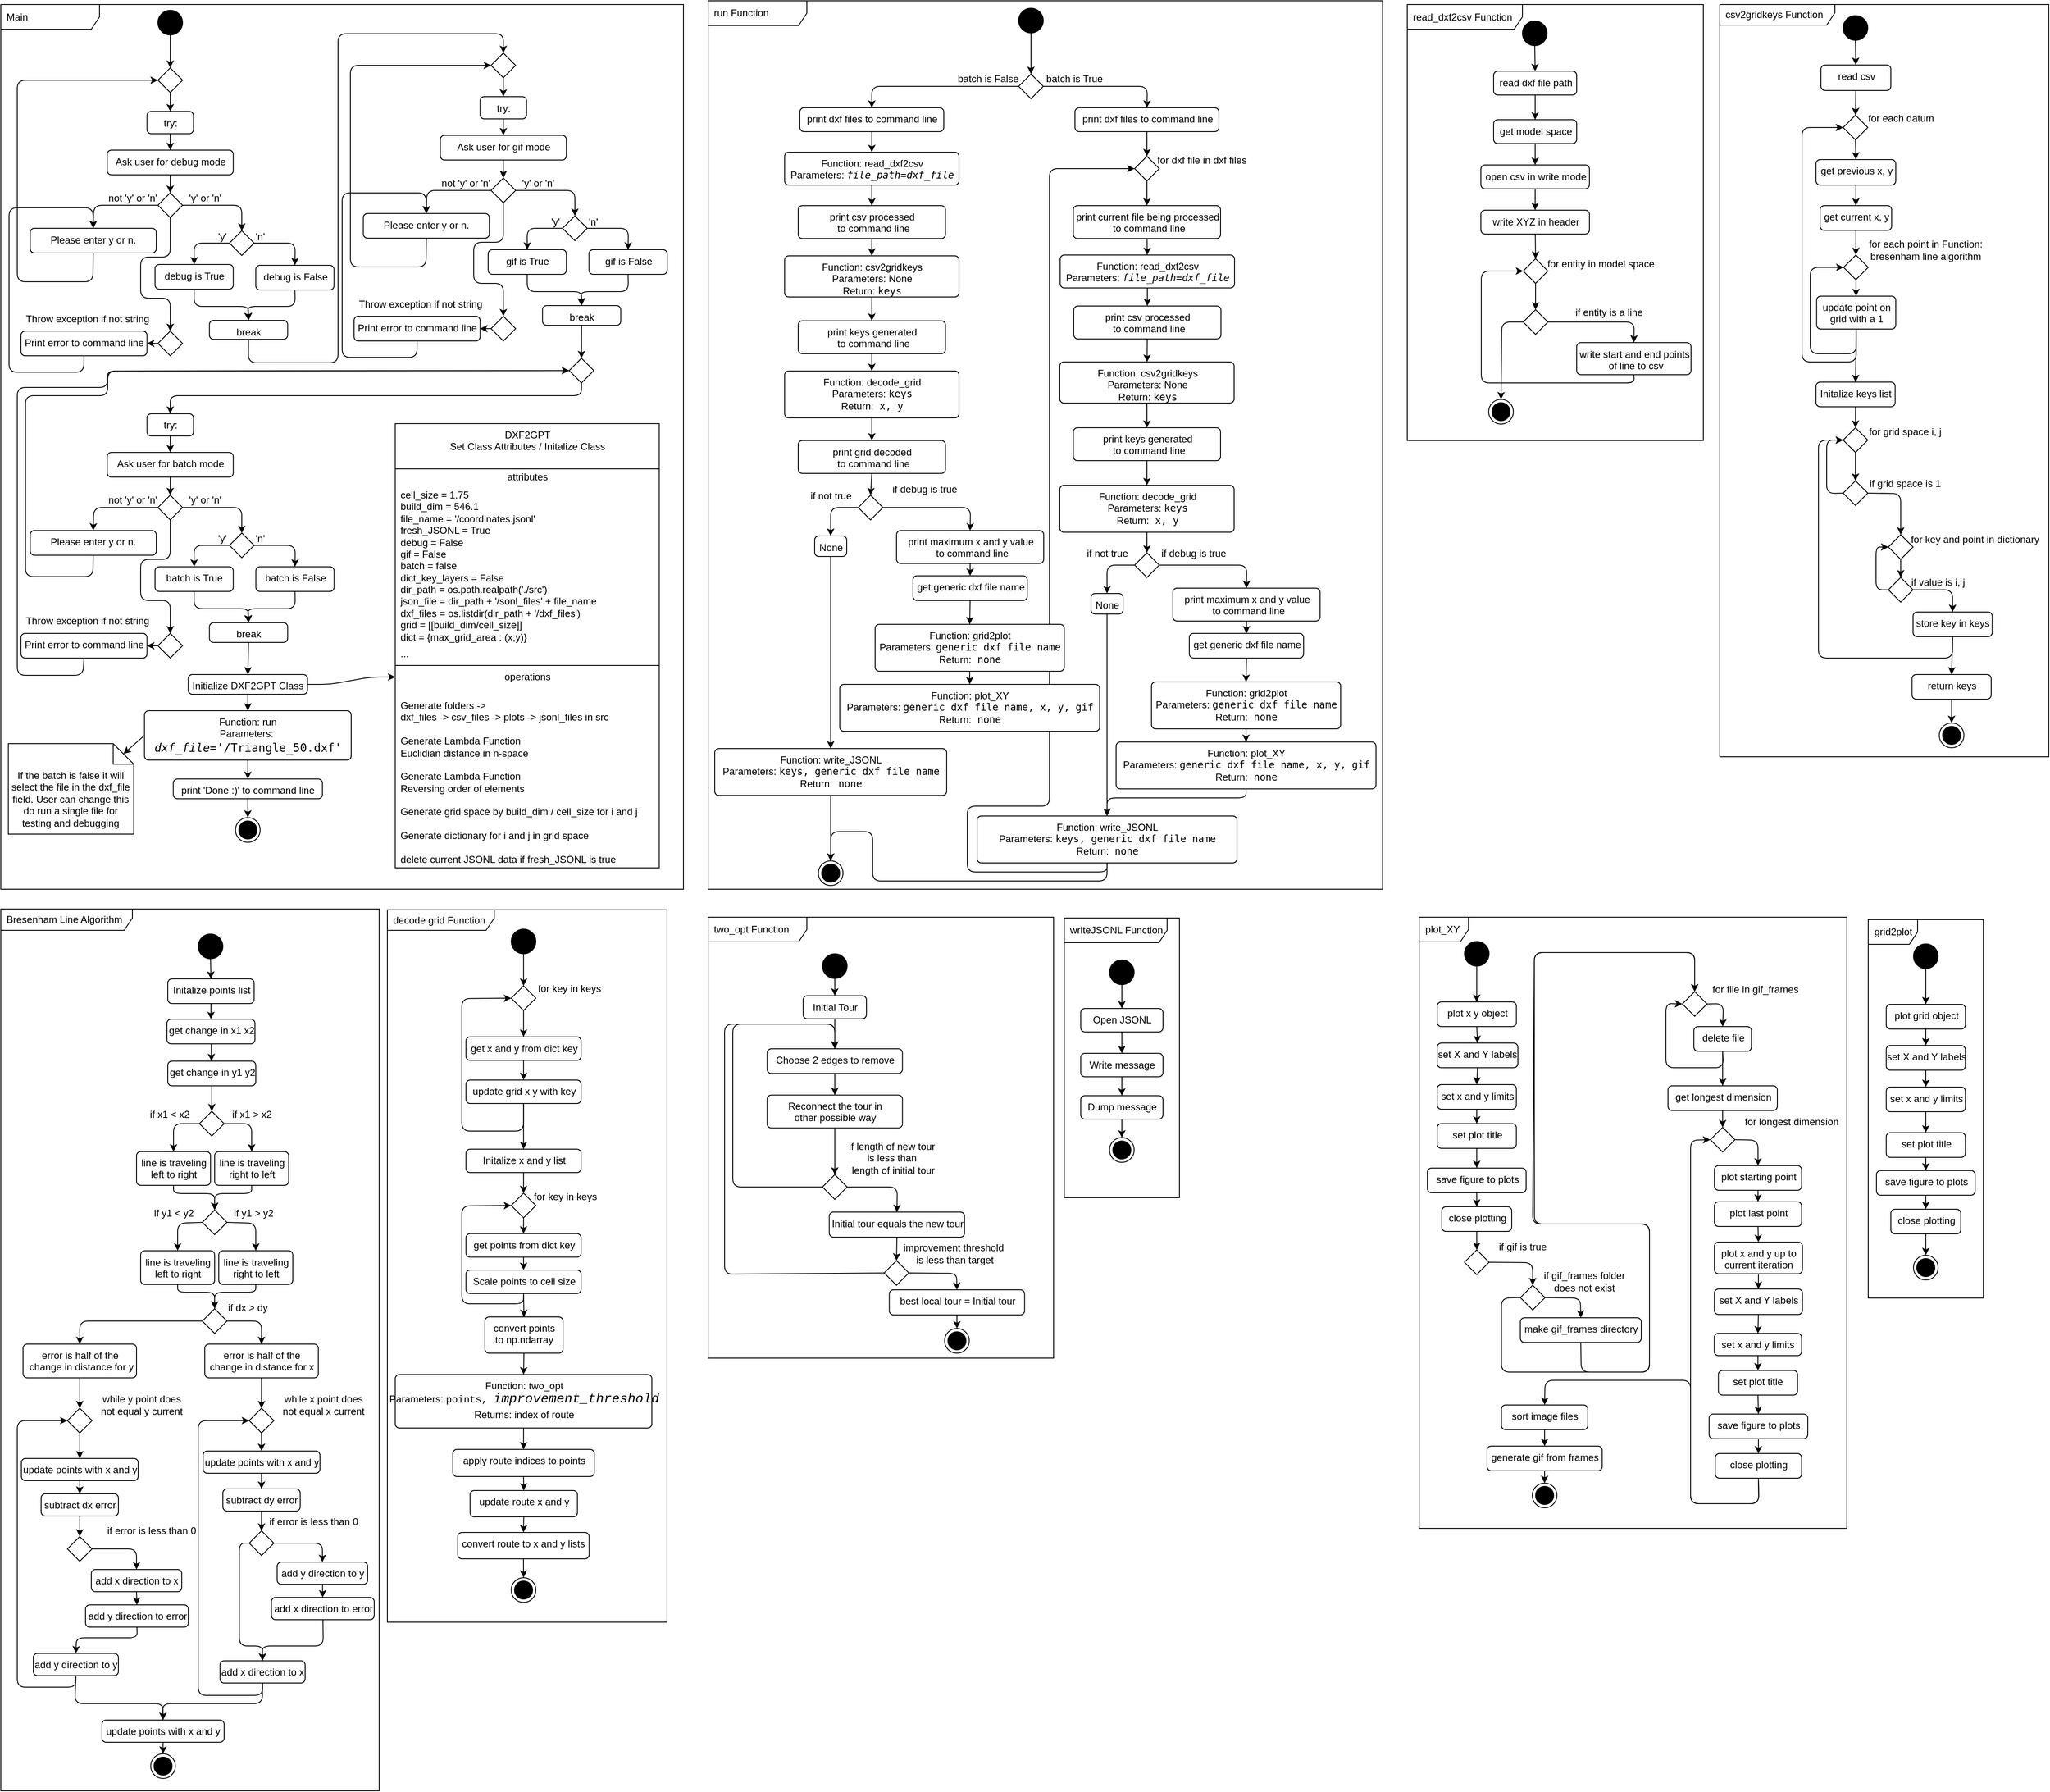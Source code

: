 <mxfile version="24.2.2" type="device">
  <diagram id="6HpJLZJoQtL1zqxHft6g" name="Page-1">
    <mxGraphModel dx="4228" dy="3724" grid="1" gridSize="10" guides="1" tooltips="1" connect="1" arrows="1" fold="1" page="1" pageScale="1" pageWidth="850" pageHeight="1100" math="0" shadow="0">
      <root>
        <mxCell id="0" />
        <mxCell id="1" parent="0" />
        <mxCell id="8" value="Main" style="shape=umlFrame;whiteSpace=wrap;html=1;width=120;height=30;boundedLbl=1;verticalAlign=middle;align=left;spacingLeft=5;movable=0;resizable=0;rotatable=0;deletable=0;editable=0;connectable=0;locked=1;labelBackgroundColor=none;fontColor=#000000;" parent="1" vertex="1">
          <mxGeometry x="10" y="-1085.5" width="830" height="1075.5" as="geometry" />
        </mxCell>
        <mxCell id="36" style="edgeStyle=none;html=1;entryX=0.5;entryY=0;entryDx=0;entryDy=0;fontSize=12;fontColor=#000000;exitX=0.5;exitY=1;exitDx=0;exitDy=0;movable=0;resizable=0;rotatable=0;deletable=0;editable=0;connectable=0;locked=1;labelBackgroundColor=none;" parent="1" source="133" target="35" edge="1">
          <mxGeometry relative="1" as="geometry">
            <mxPoint x="216" y="-1038.5" as="sourcePoint" />
          </mxGeometry>
        </mxCell>
        <mxCell id="17" value="DXF2GPT&lt;br&gt;Set Class Attributes / Initalize Class" style="swimlane;fontStyle=0;align=center;verticalAlign=top;childLayout=stackLayout;horizontal=1;startSize=55;horizontalStack=0;resizeParent=1;resizeParentMax=0;resizeLast=0;collapsible=0;marginBottom=0;html=1;movable=0;resizable=0;rotatable=0;deletable=0;editable=0;connectable=0;locked=1;labelBackgroundColor=none;fontColor=#000000;" parent="1" vertex="1">
          <mxGeometry x="489.57" y="-576" width="321" height="540" as="geometry" />
        </mxCell>
        <mxCell id="18" value="attributes" style="text;html=1;strokeColor=none;fillColor=none;align=center;verticalAlign=middle;spacingLeft=4;spacingRight=4;overflow=hidden;rotatable=0;points=[[0,0.5],[1,0.5]];portConstraint=eastwest;movable=0;resizable=0;deletable=0;editable=0;connectable=0;locked=1;labelBackgroundColor=none;fontColor=#000000;" parent="17" vertex="1">
          <mxGeometry y="55" width="321" height="20" as="geometry" />
        </mxCell>
        <mxCell id="19" value="cell_size = 1.75&lt;br&gt;build_dim = 546.1&lt;br&gt;file_name = &#39;/coordinates.jsonl&#39;&lt;br&gt;fresh_JSONL = True&lt;br&gt;debug = False&lt;br&gt;gif = False&lt;br&gt;batch = false&lt;br&gt;dict_key_layers = False&lt;br&gt;dir_path = os.path.realpath(&#39;./src&#39;)&lt;br&gt;json_file = dir_path + &#39;/sonl_files&#39; + file_name&lt;br&gt;dxf_files = os.listdir(dir_path + &#39;/dxf_files&#39;)&lt;br&gt;grid = [[build_dim/cell_size]]&lt;br&gt;dict = {max_grid_area : (x,y)}" style="text;html=1;strokeColor=none;fillColor=none;align=left;verticalAlign=middle;spacingLeft=4;spacingRight=4;overflow=hidden;rotatable=0;points=[[0,0.5],[1,0.5]];portConstraint=eastwest;movable=0;resizable=0;deletable=0;editable=0;connectable=0;locked=1;labelBackgroundColor=none;fontColor=#000000;" parent="17" vertex="1">
          <mxGeometry y="75" width="321" height="195" as="geometry" />
        </mxCell>
        <mxCell id="21" value="..." style="text;html=1;strokeColor=none;fillColor=none;align=left;verticalAlign=middle;spacingLeft=4;spacingRight=4;overflow=hidden;rotatable=0;points=[[0,0.5],[1,0.5]];portConstraint=eastwest;movable=0;resizable=0;deletable=0;editable=0;connectable=0;locked=1;labelBackgroundColor=none;fontColor=#000000;" parent="17" vertex="1">
          <mxGeometry y="270" width="321" height="20" as="geometry" />
        </mxCell>
        <mxCell id="22" value="" style="line;strokeWidth=1;fillColor=none;align=left;verticalAlign=middle;spacingTop=-1;spacingLeft=3;spacingRight=3;rotatable=0;labelPosition=right;points=[];portConstraint=eastwest;movable=0;resizable=0;deletable=0;editable=0;connectable=0;locked=1;labelBackgroundColor=none;fontColor=#000000;" parent="17" vertex="1">
          <mxGeometry y="290" width="321" height="8" as="geometry" />
        </mxCell>
        <mxCell id="23" value="operations" style="text;html=1;strokeColor=none;fillColor=none;align=center;verticalAlign=middle;spacingLeft=4;spacingRight=4;overflow=hidden;rotatable=0;points=[[0,0.5],[1,0.5]];portConstraint=eastwest;movable=0;resizable=0;deletable=0;editable=0;connectable=0;locked=1;labelBackgroundColor=none;fontColor=#000000;" parent="17" vertex="1">
          <mxGeometry y="298" width="321" height="20" as="geometry" />
        </mxCell>
        <mxCell id="24" value="&lt;span style=&quot;text-align: center;&quot;&gt;&lt;br&gt;Generate folders -&amp;gt; &lt;br&gt;dxf_files -&amp;gt; csv_files -&amp;gt; plots -&amp;gt; jsonl_files in src&lt;br&gt;&lt;br&gt;Generate Lambda Function&lt;/span&gt;&lt;br style=&quot;text-align: center;&quot;&gt;&lt;span style=&quot;text-align: center;&quot;&gt;Euclidian distance in n-space&lt;br&gt;&lt;br&gt;&lt;/span&gt;&lt;span style=&quot;text-align: center;&quot;&gt;Generate Lambda Function&lt;/span&gt;&lt;br style=&quot;text-align: center;&quot;&gt;&lt;span style=&quot;text-align: center;&quot;&gt;Reversing order of elements&lt;br&gt;&lt;/span&gt;&lt;span style=&quot;text-align: center;&quot;&gt;&lt;br&gt;Generate grid space by build_dim / cell_size for i and j&lt;br&gt;&lt;br&gt;Generate dictionary for i and j in grid space&lt;br&gt;&lt;br&gt;delete current JSONL data if fresh_JSONL is true&lt;br&gt;&lt;/span&gt;" style="text;html=1;strokeColor=none;fillColor=none;align=left;verticalAlign=middle;spacingLeft=4;spacingRight=4;overflow=hidden;rotatable=0;points=[[0,0.5],[1,0.5]];portConstraint=eastwest;movable=0;resizable=0;deletable=0;editable=0;connectable=0;locked=1;labelBackgroundColor=none;fontColor=#000000;" parent="17" vertex="1">
          <mxGeometry y="318" width="321" height="222" as="geometry" />
        </mxCell>
        <mxCell id="39" style="edgeStyle=none;html=1;exitX=0.5;exitY=1;exitDx=0;exitDy=0;entryX=0.5;entryY=0;entryDx=0;entryDy=0;fontSize=12;fontColor=#000000;movable=0;resizable=0;rotatable=0;deletable=0;editable=0;connectable=0;locked=1;labelBackgroundColor=none;" parent="1" source="35" target="38" edge="1">
          <mxGeometry relative="1" as="geometry" />
        </mxCell>
        <mxCell id="35" value="" style="rhombus;labelBackgroundColor=none;fontSize=12;fontColor=#000000;movable=0;resizable=0;rotatable=0;deletable=0;editable=0;connectable=0;locked=1;" parent="1" vertex="1">
          <mxGeometry x="201" y="-1008.5" width="30" height="30" as="geometry" />
        </mxCell>
        <mxCell id="41" style="edgeStyle=none;html=1;exitX=0.5;exitY=1;exitDx=0;exitDy=0;entryX=0.5;entryY=0;entryDx=0;entryDy=0;fontSize=12;fontColor=#000000;movable=0;resizable=0;rotatable=0;deletable=0;editable=0;connectable=0;locked=1;labelBackgroundColor=none;" parent="1" source="38" target="40" edge="1">
          <mxGeometry relative="1" as="geometry" />
        </mxCell>
        <mxCell id="38" value="try:" style="html=1;align=center;verticalAlign=top;rounded=1;absoluteArcSize=1;arcSize=10;dashed=0;movable=0;resizable=0;rotatable=0;deletable=0;editable=0;connectable=0;locked=1;labelBackgroundColor=none;fontColor=#000000;" parent="1" vertex="1">
          <mxGeometry x="187.75" y="-955.5" width="56.5" height="27" as="geometry" />
        </mxCell>
        <mxCell id="43" style="edgeStyle=none;html=1;exitX=0.5;exitY=1;exitDx=0;exitDy=0;entryX=0.5;entryY=0;entryDx=0;entryDy=0;fontSize=12;fontColor=#000000;movable=0;resizable=0;rotatable=0;deletable=0;editable=0;connectable=0;locked=1;labelBackgroundColor=none;" parent="1" source="40" target="42" edge="1">
          <mxGeometry relative="1" as="geometry" />
        </mxCell>
        <mxCell id="40" value="Ask user for debug mode" style="html=1;align=center;verticalAlign=top;rounded=1;absoluteArcSize=1;arcSize=10;dashed=0;movable=0;resizable=0;rotatable=0;deletable=0;editable=0;connectable=0;locked=1;labelBackgroundColor=none;fontColor=#000000;" parent="1" vertex="1">
          <mxGeometry x="139.38" y="-908.5" width="153.25" height="30" as="geometry" />
        </mxCell>
        <mxCell id="45" style="edgeStyle=none;html=1;exitX=0;exitY=0.5;exitDx=0;exitDy=0;entryX=0.5;entryY=0;entryDx=0;entryDy=0;fontSize=12;fontColor=#000000;movable=0;resizable=0;rotatable=0;deletable=0;editable=0;connectable=0;locked=1;labelBackgroundColor=none;" parent="1" source="42" target="44" edge="1">
          <mxGeometry relative="1" as="geometry">
            <Array as="points">
              <mxPoint x="123" y="-841.5" />
            </Array>
          </mxGeometry>
        </mxCell>
        <mxCell id="48" style="edgeStyle=none;html=1;exitX=1;exitY=0.5;exitDx=0;exitDy=0;entryX=0.5;entryY=0;entryDx=0;entryDy=0;fontSize=12;fontColor=#000000;movable=0;resizable=0;rotatable=0;deletable=0;editable=0;connectable=0;locked=1;labelBackgroundColor=none;" parent="1" source="42" target="47" edge="1">
          <mxGeometry relative="1" as="geometry">
            <Array as="points">
              <mxPoint x="303" y="-841.5" />
            </Array>
          </mxGeometry>
        </mxCell>
        <mxCell id="58" style="edgeStyle=none;html=1;exitX=0.5;exitY=1;exitDx=0;exitDy=0;entryX=0.5;entryY=0;entryDx=0;entryDy=0;fontSize=12;fontColor=#000000;movable=0;resizable=0;rotatable=0;deletable=0;editable=0;connectable=0;locked=1;labelBackgroundColor=none;" parent="1" source="42" target="59" edge="1">
          <mxGeometry relative="1" as="geometry">
            <mxPoint x="216.01" y="-688.5" as="targetPoint" />
            <Array as="points">
              <mxPoint x="216" y="-778.5" />
              <mxPoint x="180" y="-778.5" />
              <mxPoint x="180" y="-728.5" />
              <mxPoint x="216" y="-728.5" />
            </Array>
          </mxGeometry>
        </mxCell>
        <mxCell id="42" value="" style="rhombus;labelBackgroundColor=none;fontSize=12;fontColor=#000000;movable=0;resizable=0;rotatable=0;deletable=0;editable=0;connectable=0;locked=1;" parent="1" vertex="1">
          <mxGeometry x="201" y="-856.5" width="30" height="30" as="geometry" />
        </mxCell>
        <mxCell id="46" style="edgeStyle=none;html=1;exitX=0.5;exitY=1;exitDx=0;exitDy=0;entryX=0;entryY=0.5;entryDx=0;entryDy=0;fontSize=12;fontColor=#000000;movable=0;resizable=0;rotatable=0;deletable=0;editable=0;connectable=0;locked=1;labelBackgroundColor=none;" parent="1" source="44" target="35" edge="1">
          <mxGeometry relative="1" as="geometry">
            <Array as="points">
              <mxPoint x="122" y="-748.5" />
              <mxPoint x="30" y="-748.5" />
              <mxPoint x="30" y="-868.5" />
              <mxPoint x="30" y="-993.5" />
            </Array>
          </mxGeometry>
        </mxCell>
        <mxCell id="44" value="Please enter y or n." style="html=1;align=center;verticalAlign=top;rounded=1;absoluteArcSize=1;arcSize=10;dashed=0;movable=0;resizable=0;rotatable=0;deletable=0;editable=0;connectable=0;locked=1;labelBackgroundColor=none;fontColor=#000000;" parent="1" vertex="1">
          <mxGeometry x="45.75" y="-813.5" width="153.25" height="30" as="geometry" />
        </mxCell>
        <mxCell id="50" style="edgeStyle=none;html=1;exitX=0;exitY=0.5;exitDx=0;exitDy=0;entryX=0.5;entryY=0;entryDx=0;entryDy=0;fontSize=12;fontColor=#000000;movable=0;resizable=0;rotatable=0;deletable=0;editable=0;connectable=0;locked=1;labelBackgroundColor=none;" parent="1" source="47" target="49" edge="1">
          <mxGeometry relative="1" as="geometry">
            <Array as="points">
              <mxPoint x="245" y="-795.5" />
            </Array>
          </mxGeometry>
        </mxCell>
        <mxCell id="52" style="edgeStyle=none;html=1;exitX=1;exitY=0.5;exitDx=0;exitDy=0;entryX=0.5;entryY=0;entryDx=0;entryDy=0;fontSize=12;fontColor=#000000;movable=0;resizable=0;rotatable=0;deletable=0;editable=0;connectable=0;locked=1;labelBackgroundColor=none;" parent="1" source="47" target="51" edge="1">
          <mxGeometry relative="1" as="geometry">
            <Array as="points">
              <mxPoint x="368" y="-795.5" />
            </Array>
          </mxGeometry>
        </mxCell>
        <mxCell id="47" value="" style="rhombus;labelBackgroundColor=none;fontSize=12;fontColor=#000000;movable=0;resizable=0;rotatable=0;deletable=0;editable=0;connectable=0;locked=1;" parent="1" vertex="1">
          <mxGeometry x="288" y="-810.5" width="30" height="30" as="geometry" />
        </mxCell>
        <mxCell id="66" style="edgeStyle=none;html=1;exitX=0.5;exitY=1;exitDx=0;exitDy=0;entryX=0.5;entryY=0;entryDx=0;entryDy=0;fontSize=12;fontColor=#000000;movable=0;resizable=0;rotatable=0;deletable=0;editable=0;connectable=0;locked=1;labelBackgroundColor=none;" parent="1" source="49" target="65" edge="1">
          <mxGeometry relative="1" as="geometry">
            <Array as="points">
              <mxPoint x="245" y="-718.5" />
              <mxPoint x="311" y="-718.5" />
            </Array>
          </mxGeometry>
        </mxCell>
        <mxCell id="49" value="debug is True" style="html=1;align=center;verticalAlign=top;rounded=1;absoluteArcSize=1;arcSize=10;dashed=0;movable=0;resizable=0;rotatable=0;deletable=0;editable=0;connectable=0;locked=1;labelBackgroundColor=none;fontColor=#000000;" parent="1" vertex="1">
          <mxGeometry x="197.51" y="-769.5" width="95.12" height="30" as="geometry" />
        </mxCell>
        <mxCell id="67" style="edgeStyle=none;html=1;exitX=0.5;exitY=1;exitDx=0;exitDy=0;entryX=0.5;entryY=0;entryDx=0;entryDy=0;fontSize=12;fontColor=#000000;movable=0;resizable=0;rotatable=0;deletable=0;editable=0;connectable=0;locked=1;labelBackgroundColor=none;" parent="1" source="51" target="65" edge="1">
          <mxGeometry relative="1" as="geometry">
            <Array as="points">
              <mxPoint x="368" y="-718.5" />
              <mxPoint x="310" y="-718.5" />
            </Array>
          </mxGeometry>
        </mxCell>
        <mxCell id="51" value="debug is False" style="html=1;align=center;verticalAlign=top;rounded=1;absoluteArcSize=1;arcSize=10;dashed=0;movable=0;resizable=0;rotatable=0;deletable=0;editable=0;connectable=0;locked=1;labelBackgroundColor=none;fontColor=#000000;" parent="1" vertex="1">
          <mxGeometry x="320" y="-768.5" width="95.12" height="30" as="geometry" />
        </mxCell>
        <mxCell id="53" value="&#39;y&#39;" style="text;html=1;align=center;verticalAlign=middle;resizable=0;points=[];autosize=1;strokeColor=none;fillColor=none;fontSize=12;fontColor=#000000;movable=0;rotatable=0;deletable=0;editable=0;connectable=0;locked=1;labelBackgroundColor=none;" parent="1" vertex="1">
          <mxGeometry x="263.63" y="-818.5" width="30" height="30" as="geometry" />
        </mxCell>
        <mxCell id="54" value="&#39;n&#39;" style="text;html=1;align=center;verticalAlign=middle;resizable=0;points=[];autosize=1;strokeColor=none;fillColor=none;fontSize=12;fontColor=#000000;movable=0;rotatable=0;deletable=0;editable=0;connectable=0;locked=1;labelBackgroundColor=none;" parent="1" vertex="1">
          <mxGeometry x="310" y="-818.5" width="30" height="30" as="geometry" />
        </mxCell>
        <mxCell id="55" value="not &#39;y&#39; or &#39;n&#39;" style="text;html=1;align=center;verticalAlign=middle;resizable=0;points=[];autosize=1;strokeColor=none;fillColor=none;fontSize=12;fontColor=#000000;movable=0;rotatable=0;deletable=0;editable=0;connectable=0;locked=1;labelBackgroundColor=none;" parent="1" vertex="1">
          <mxGeometry x="130" y="-865.5" width="80" height="30" as="geometry" />
        </mxCell>
        <mxCell id="56" value="&#39;y&#39; or &#39;n&#39;" style="text;html=1;align=center;verticalAlign=middle;resizable=0;points=[];autosize=1;strokeColor=none;fillColor=none;fontSize=12;fontColor=#000000;labelBackgroundColor=none;movable=0;rotatable=0;deletable=0;editable=0;connectable=0;locked=1;" parent="1" vertex="1">
          <mxGeometry x="228" y="-865.5" width="60" height="30" as="geometry" />
        </mxCell>
        <mxCell id="62" style="edgeStyle=none;html=1;exitX=0;exitY=0.5;exitDx=0;exitDy=0;entryX=1;entryY=0.5;entryDx=0;entryDy=0;fontSize=12;fontColor=#000000;movable=0;resizable=0;rotatable=0;deletable=0;editable=0;connectable=0;locked=1;labelBackgroundColor=none;" parent="1" source="59" target="61" edge="1">
          <mxGeometry relative="1" as="geometry" />
        </mxCell>
        <mxCell id="59" value="" style="rhombus;labelBackgroundColor=none;fontSize=12;fontColor=#000000;movable=0;resizable=0;rotatable=0;deletable=0;editable=0;connectable=0;locked=1;" parent="1" vertex="1">
          <mxGeometry x="201.01" y="-688.5" width="30" height="30" as="geometry" />
        </mxCell>
        <mxCell id="60" value="Throw exception if not string" style="text;html=1;align=center;verticalAlign=middle;resizable=0;points=[];autosize=1;strokeColor=none;fillColor=none;fontSize=12;fontColor=#000000;labelBackgroundColor=none;movable=0;rotatable=0;deletable=0;editable=0;connectable=0;locked=1;" parent="1" vertex="1">
          <mxGeometry x="30" y="-718.5" width="170" height="30" as="geometry" />
        </mxCell>
        <mxCell id="64" style="edgeStyle=none;html=1;exitX=0.5;exitY=1;exitDx=0;exitDy=0;entryX=0.5;entryY=0;entryDx=0;entryDy=0;fontSize=12;fontColor=#000000;movable=0;resizable=0;rotatable=0;deletable=0;editable=0;connectable=0;locked=1;labelBackgroundColor=none;" parent="1" source="61" target="44" edge="1">
          <mxGeometry relative="1" as="geometry">
            <Array as="points">
              <mxPoint x="111" y="-638.5" />
              <mxPoint x="20" y="-638.5" />
              <mxPoint x="20" y="-738.5" />
              <mxPoint x="20" y="-838.5" />
              <mxPoint x="122" y="-838.5" />
            </Array>
          </mxGeometry>
        </mxCell>
        <mxCell id="61" value="Print error to command line" style="html=1;align=center;verticalAlign=top;rounded=1;absoluteArcSize=1;arcSize=10;dashed=0;movable=0;resizable=0;rotatable=0;deletable=0;editable=0;connectable=0;locked=1;labelBackgroundColor=none;fontColor=#000000;" parent="1" vertex="1">
          <mxGeometry x="34.5" y="-688.5" width="153.25" height="30" as="geometry" />
        </mxCell>
        <mxCell id="388" style="edgeStyle=none;html=1;exitX=0.5;exitY=1;exitDx=0;exitDy=0;entryX=0.5;entryY=0;entryDx=0;entryDy=0;fontSize=12;fontColor=#000000;movable=0;resizable=0;rotatable=0;deletable=0;editable=0;connectable=0;locked=1;labelBackgroundColor=none;" parent="1" source="65" target="70" edge="1">
          <mxGeometry relative="1" as="geometry">
            <Array as="points">
              <mxPoint x="311" y="-650" />
              <mxPoint x="420" y="-650" />
              <mxPoint x="420" y="-1050" />
              <mxPoint x="621" y="-1050" />
            </Array>
          </mxGeometry>
        </mxCell>
        <mxCell id="65" value="break" style="html=1;align=center;verticalAlign=top;rounded=1;absoluteArcSize=1;arcSize=10;dashed=0;movable=0;resizable=0;rotatable=0;deletable=0;editable=0;connectable=0;locked=1;labelBackgroundColor=none;fontColor=#000000;" parent="1" vertex="1">
          <mxGeometry x="263.63" y="-701.5" width="95.12" height="23" as="geometry" />
        </mxCell>
        <mxCell id="69" style="edgeStyle=none;html=1;exitX=0.5;exitY=1;exitDx=0;exitDy=0;entryX=0.5;entryY=0;entryDx=0;entryDy=0;fontSize=12;fontColor=#000000;movable=0;resizable=0;rotatable=0;deletable=0;editable=0;connectable=0;locked=1;labelBackgroundColor=none;" parent="1" source="70" target="72" edge="1">
          <mxGeometry relative="1" as="geometry" />
        </mxCell>
        <mxCell id="70" value="" style="rhombus;labelBackgroundColor=none;fontSize=12;fontColor=#000000;movable=0;resizable=0;rotatable=0;deletable=0;editable=0;connectable=0;locked=1;" parent="1" vertex="1">
          <mxGeometry x="606" y="-1026.5" width="30" height="30" as="geometry" />
        </mxCell>
        <mxCell id="71" style="edgeStyle=none;html=1;exitX=0.5;exitY=1;exitDx=0;exitDy=0;entryX=0.5;entryY=0;entryDx=0;entryDy=0;fontSize=12;fontColor=#000000;movable=0;resizable=0;rotatable=0;deletable=0;editable=0;connectable=0;locked=1;labelBackgroundColor=none;" parent="1" source="72" target="74" edge="1">
          <mxGeometry relative="1" as="geometry" />
        </mxCell>
        <mxCell id="72" value="try:" style="html=1;align=center;verticalAlign=top;rounded=1;absoluteArcSize=1;arcSize=10;dashed=0;movable=0;resizable=0;rotatable=0;deletable=0;editable=0;connectable=0;locked=1;labelBackgroundColor=none;fontColor=#000000;" parent="1" vertex="1">
          <mxGeometry x="592.75" y="-973.5" width="56.5" height="27" as="geometry" />
        </mxCell>
        <mxCell id="73" style="edgeStyle=none;html=1;exitX=0.5;exitY=1;exitDx=0;exitDy=0;entryX=0.5;entryY=0;entryDx=0;entryDy=0;fontSize=12;fontColor=#000000;movable=0;resizable=0;rotatable=0;deletable=0;editable=0;connectable=0;locked=1;labelBackgroundColor=none;" parent="1" source="74" target="78" edge="1">
          <mxGeometry relative="1" as="geometry" />
        </mxCell>
        <mxCell id="74" value="Ask user for gif mode" style="html=1;align=center;verticalAlign=top;rounded=1;absoluteArcSize=1;arcSize=10;dashed=0;movable=0;resizable=0;rotatable=0;deletable=0;editable=0;connectable=0;locked=1;labelBackgroundColor=none;fontColor=#000000;" parent="1" vertex="1">
          <mxGeometry x="544.38" y="-926.5" width="153.25" height="30" as="geometry" />
        </mxCell>
        <mxCell id="75" style="edgeStyle=none;html=1;exitX=0;exitY=0.5;exitDx=0;exitDy=0;entryX=0.5;entryY=0;entryDx=0;entryDy=0;fontSize=12;fontColor=#000000;movable=0;resizable=0;rotatable=0;deletable=0;editable=0;connectable=0;locked=1;labelBackgroundColor=none;" parent="1" source="78" target="80" edge="1">
          <mxGeometry relative="1" as="geometry">
            <Array as="points">
              <mxPoint x="528" y="-859.5" />
            </Array>
          </mxGeometry>
        </mxCell>
        <mxCell id="76" style="edgeStyle=none;html=1;exitX=1;exitY=0.5;exitDx=0;exitDy=0;entryX=0.5;entryY=0;entryDx=0;entryDy=0;fontSize=12;fontColor=#000000;movable=0;resizable=0;rotatable=0;deletable=0;editable=0;connectable=0;locked=1;labelBackgroundColor=none;" parent="1" source="78" target="83" edge="1">
          <mxGeometry relative="1" as="geometry">
            <Array as="points">
              <mxPoint x="708" y="-859.5" />
            </Array>
          </mxGeometry>
        </mxCell>
        <mxCell id="77" style="edgeStyle=none;html=1;exitX=0.5;exitY=1;exitDx=0;exitDy=0;entryX=0.5;entryY=0;entryDx=0;entryDy=0;fontSize=12;fontColor=#000000;movable=0;resizable=0;rotatable=0;deletable=0;editable=0;connectable=0;locked=1;labelBackgroundColor=none;" parent="1" source="78" target="92" edge="1">
          <mxGeometry relative="1" as="geometry">
            <mxPoint x="621.01" y="-706.5" as="targetPoint" />
            <Array as="points">
              <mxPoint x="621" y="-796.5" />
              <mxPoint x="585" y="-796.5" />
              <mxPoint x="585" y="-746.5" />
              <mxPoint x="621" y="-746.5" />
            </Array>
          </mxGeometry>
        </mxCell>
        <mxCell id="78" value="" style="rhombus;labelBackgroundColor=none;fontSize=12;fontColor=#000000;movable=0;resizable=0;rotatable=0;deletable=0;editable=0;connectable=0;locked=1;" parent="1" vertex="1">
          <mxGeometry x="606" y="-874.5" width="30" height="30" as="geometry" />
        </mxCell>
        <mxCell id="79" style="edgeStyle=none;html=1;exitX=0.5;exitY=1;exitDx=0;exitDy=0;entryX=0;entryY=0.5;entryDx=0;entryDy=0;fontSize=12;fontColor=#000000;movable=0;resizable=0;rotatable=0;deletable=0;editable=0;connectable=0;locked=1;labelBackgroundColor=none;" parent="1" source="80" target="70" edge="1">
          <mxGeometry relative="1" as="geometry">
            <Array as="points">
              <mxPoint x="527" y="-766.5" />
              <mxPoint x="435" y="-766.5" />
              <mxPoint x="435" y="-886.5" />
              <mxPoint x="435" y="-1011.5" />
            </Array>
          </mxGeometry>
        </mxCell>
        <mxCell id="80" value="Please enter y or n." style="html=1;align=center;verticalAlign=top;rounded=1;absoluteArcSize=1;arcSize=10;dashed=0;movable=0;resizable=0;rotatable=0;deletable=0;editable=0;connectable=0;locked=1;labelBackgroundColor=none;fontColor=#000000;" parent="1" vertex="1">
          <mxGeometry x="450.75" y="-831.5" width="153.25" height="30" as="geometry" />
        </mxCell>
        <mxCell id="81" style="edgeStyle=none;html=1;exitX=0;exitY=0.5;exitDx=0;exitDy=0;entryX=0.5;entryY=0;entryDx=0;entryDy=0;fontSize=12;fontColor=#000000;movable=0;resizable=0;rotatable=0;deletable=0;editable=0;connectable=0;locked=1;labelBackgroundColor=none;" parent="1" source="83" target="85" edge="1">
          <mxGeometry relative="1" as="geometry">
            <Array as="points">
              <mxPoint x="650" y="-813.5" />
            </Array>
          </mxGeometry>
        </mxCell>
        <mxCell id="82" style="edgeStyle=none;html=1;exitX=1;exitY=0.5;exitDx=0;exitDy=0;entryX=0.5;entryY=0;entryDx=0;entryDy=0;fontSize=12;fontColor=#000000;movable=0;resizable=0;rotatable=0;deletable=0;editable=0;connectable=0;locked=1;labelBackgroundColor=none;" parent="1" source="83" target="98" edge="1">
          <mxGeometry relative="1" as="geometry">
            <mxPoint x="772.56" y="-786.5" as="targetPoint" />
            <Array as="points">
              <mxPoint x="773" y="-813.5" />
            </Array>
          </mxGeometry>
        </mxCell>
        <mxCell id="83" value="" style="rhombus;labelBackgroundColor=none;fontSize=12;fontColor=#000000;movable=0;resizable=0;rotatable=0;deletable=0;editable=0;connectable=0;locked=1;" parent="1" vertex="1">
          <mxGeometry x="693" y="-828.5" width="30" height="30" as="geometry" />
        </mxCell>
        <mxCell id="84" style="edgeStyle=none;html=1;exitX=0.5;exitY=1;exitDx=0;exitDy=0;entryX=0.5;entryY=0;entryDx=0;entryDy=0;fontSize=12;fontColor=#000000;movable=0;resizable=0;rotatable=0;deletable=0;editable=0;connectable=0;locked=1;labelBackgroundColor=none;" parent="1" source="85" target="96" edge="1">
          <mxGeometry relative="1" as="geometry">
            <Array as="points">
              <mxPoint x="650" y="-736.5" />
              <mxPoint x="716" y="-736.5" />
            </Array>
          </mxGeometry>
        </mxCell>
        <mxCell id="85" value="gif is True" style="html=1;align=center;verticalAlign=top;rounded=1;absoluteArcSize=1;arcSize=10;dashed=0;movable=0;resizable=0;rotatable=0;deletable=0;editable=0;connectable=0;locked=1;labelBackgroundColor=none;fontColor=#000000;" parent="1" vertex="1">
          <mxGeometry x="602.51" y="-787.5" width="95.12" height="30" as="geometry" />
        </mxCell>
        <mxCell id="86" style="edgeStyle=none;html=1;exitX=0.5;exitY=1;exitDx=0;exitDy=0;entryX=0.5;entryY=0;entryDx=0;entryDy=0;fontSize=12;fontColor=#000000;movable=0;resizable=0;rotatable=0;deletable=0;editable=0;connectable=0;locked=1;labelBackgroundColor=none;" parent="1" source="98" target="96" edge="1">
          <mxGeometry relative="1" as="geometry">
            <mxPoint x="772.56" y="-756.5" as="sourcePoint" />
            <Array as="points">
              <mxPoint x="773" y="-736.5" />
              <mxPoint x="715" y="-736.5" />
            </Array>
          </mxGeometry>
        </mxCell>
        <mxCell id="87" value="&#39;y&#39;" style="text;html=1;align=center;verticalAlign=middle;resizable=0;points=[];autosize=1;strokeColor=none;fillColor=none;fontSize=12;fontColor=#000000;movable=0;rotatable=0;deletable=0;editable=0;connectable=0;locked=1;labelBackgroundColor=none;" parent="1" vertex="1">
          <mxGeometry x="668.63" y="-836.5" width="30" height="30" as="geometry" />
        </mxCell>
        <mxCell id="88" value="&#39;n&#39;" style="text;html=1;align=center;verticalAlign=middle;resizable=0;points=[];autosize=1;strokeColor=none;fillColor=none;fontSize=12;fontColor=#000000;movable=0;rotatable=0;deletable=0;editable=0;connectable=0;locked=1;labelBackgroundColor=none;" parent="1" vertex="1">
          <mxGeometry x="715" y="-836.5" width="30" height="30" as="geometry" />
        </mxCell>
        <mxCell id="89" value="not &#39;y&#39; or &#39;n&#39;" style="text;html=1;align=center;verticalAlign=middle;resizable=0;points=[];autosize=1;strokeColor=none;fillColor=none;fontSize=12;fontColor=#000000;movable=0;rotatable=0;deletable=0;editable=0;connectable=0;locked=1;labelBackgroundColor=none;" parent="1" vertex="1">
          <mxGeometry x="535" y="-883.5" width="80" height="30" as="geometry" />
        </mxCell>
        <mxCell id="90" value="&#39;y&#39; or &#39;n&#39;" style="text;html=1;align=center;verticalAlign=middle;resizable=0;points=[];autosize=1;strokeColor=none;fillColor=none;fontSize=12;fontColor=#000000;labelBackgroundColor=none;movable=0;rotatable=0;deletable=0;editable=0;connectable=0;locked=1;" parent="1" vertex="1">
          <mxGeometry x="633" y="-883.5" width="60" height="30" as="geometry" />
        </mxCell>
        <mxCell id="91" style="edgeStyle=none;html=1;exitX=0;exitY=0.5;exitDx=0;exitDy=0;entryX=1;entryY=0.5;entryDx=0;entryDy=0;fontSize=12;fontColor=#000000;movable=0;resizable=0;rotatable=0;deletable=0;editable=0;connectable=0;locked=1;labelBackgroundColor=none;" parent="1" source="92" target="95" edge="1">
          <mxGeometry relative="1" as="geometry" />
        </mxCell>
        <mxCell id="92" value="" style="rhombus;labelBackgroundColor=none;fontSize=12;fontColor=#000000;movable=0;resizable=0;rotatable=0;deletable=0;editable=0;connectable=0;locked=1;" parent="1" vertex="1">
          <mxGeometry x="606.01" y="-706.5" width="30" height="30" as="geometry" />
        </mxCell>
        <mxCell id="93" value="Throw exception if not string" style="text;html=1;align=center;verticalAlign=middle;resizable=0;points=[];autosize=1;strokeColor=none;fillColor=none;fontSize=12;fontColor=#000000;labelBackgroundColor=none;movable=0;rotatable=0;deletable=0;editable=0;connectable=0;locked=1;" parent="1" vertex="1">
          <mxGeometry x="435" y="-736.5" width="170" height="30" as="geometry" />
        </mxCell>
        <mxCell id="94" style="edgeStyle=none;html=1;exitX=0.5;exitY=1;exitDx=0;exitDy=0;entryX=0.5;entryY=0;entryDx=0;entryDy=0;fontSize=12;fontColor=#000000;movable=0;resizable=0;rotatable=0;deletable=0;editable=0;connectable=0;locked=1;labelBackgroundColor=none;" parent="1" source="95" target="80" edge="1">
          <mxGeometry relative="1" as="geometry">
            <Array as="points">
              <mxPoint x="516" y="-656.5" />
              <mxPoint x="425" y="-656.5" />
              <mxPoint x="425" y="-756.5" />
              <mxPoint x="425" y="-856.5" />
              <mxPoint x="527" y="-856.5" />
            </Array>
          </mxGeometry>
        </mxCell>
        <mxCell id="95" value="Print error to command line" style="html=1;align=center;verticalAlign=top;rounded=1;absoluteArcSize=1;arcSize=10;dashed=0;movable=0;resizable=0;rotatable=0;deletable=0;editable=0;connectable=0;locked=1;labelBackgroundColor=none;fontColor=#000000;" parent="1" vertex="1">
          <mxGeometry x="439.5" y="-706.5" width="153.25" height="30" as="geometry" />
        </mxCell>
        <mxCell id="131" style="edgeStyle=none;html=1;exitX=0.5;exitY=1;exitDx=0;exitDy=0;entryX=0.5;entryY=0;entryDx=0;entryDy=0;fontSize=12;fontColor=#000000;movable=0;resizable=0;rotatable=0;deletable=0;editable=0;connectable=0;locked=1;labelBackgroundColor=none;" parent="1" source="96" target="103" edge="1">
          <mxGeometry relative="1" as="geometry" />
        </mxCell>
        <mxCell id="96" value="break" style="html=1;align=center;verticalAlign=top;rounded=1;absoluteArcSize=1;arcSize=10;dashed=0;movable=0;resizable=0;rotatable=0;deletable=0;editable=0;connectable=0;locked=1;labelBackgroundColor=none;fontColor=#000000;" parent="1" vertex="1">
          <mxGeometry x="668.63" y="-719.5" width="95.12" height="24" as="geometry" />
        </mxCell>
        <mxCell id="98" value="gif is False" style="html=1;align=center;verticalAlign=top;rounded=1;absoluteArcSize=1;arcSize=10;dashed=0;movable=0;resizable=0;rotatable=0;deletable=0;editable=0;connectable=0;locked=1;labelBackgroundColor=none;fontColor=#000000;" parent="1" vertex="1">
          <mxGeometry x="725.12" y="-787.5" width="95.12" height="30" as="geometry" />
        </mxCell>
        <mxCell id="102" style="edgeStyle=none;html=1;exitX=0.5;exitY=1;exitDx=0;exitDy=0;entryX=0.5;entryY=0;entryDx=0;entryDy=0;fontSize=12;fontColor=#000000;movable=0;resizable=0;rotatable=0;deletable=0;editable=0;connectable=0;locked=1;labelBackgroundColor=none;" parent="1" source="103" target="105" edge="1">
          <mxGeometry relative="1" as="geometry">
            <Array as="points">
              <mxPoint x="716" y="-610" />
              <mxPoint x="216" y="-610" />
            </Array>
          </mxGeometry>
        </mxCell>
        <mxCell id="103" value="" style="rhombus;labelBackgroundColor=none;fontSize=12;fontColor=#000000;movable=0;resizable=0;rotatable=0;deletable=0;editable=0;connectable=0;locked=1;" parent="1" vertex="1">
          <mxGeometry x="701" y="-655.5" width="30" height="30" as="geometry" />
        </mxCell>
        <mxCell id="104" style="edgeStyle=none;html=1;exitX=0.5;exitY=1;exitDx=0;exitDy=0;entryX=0.5;entryY=0;entryDx=0;entryDy=0;fontSize=12;fontColor=#000000;movable=0;resizable=0;rotatable=0;deletable=0;editable=0;connectable=0;locked=1;labelBackgroundColor=none;" parent="1" source="105" target="107" edge="1">
          <mxGeometry relative="1" as="geometry" />
        </mxCell>
        <mxCell id="105" value="try:" style="html=1;align=center;verticalAlign=top;rounded=1;absoluteArcSize=1;arcSize=10;dashed=0;movable=0;resizable=0;rotatable=0;deletable=0;editable=0;connectable=0;locked=1;labelBackgroundColor=none;fontColor=#000000;" parent="1" vertex="1">
          <mxGeometry x="187.75" y="-588" width="56.5" height="27" as="geometry" />
        </mxCell>
        <mxCell id="106" style="edgeStyle=none;html=1;exitX=0.5;exitY=1;exitDx=0;exitDy=0;entryX=0.5;entryY=0;entryDx=0;entryDy=0;fontSize=12;fontColor=#000000;movable=0;resizable=0;rotatable=0;deletable=0;editable=0;connectable=0;locked=1;labelBackgroundColor=none;" parent="1" source="107" target="111" edge="1">
          <mxGeometry relative="1" as="geometry" />
        </mxCell>
        <mxCell id="107" value="Ask user for batch mode" style="html=1;align=center;verticalAlign=top;rounded=1;absoluteArcSize=1;arcSize=10;dashed=0;movable=0;resizable=0;rotatable=0;deletable=0;editable=0;connectable=0;locked=1;labelBackgroundColor=none;fontColor=#000000;" parent="1" vertex="1">
          <mxGeometry x="139.38" y="-541" width="153.25" height="30" as="geometry" />
        </mxCell>
        <mxCell id="108" style="edgeStyle=none;html=1;exitX=0;exitY=0.5;exitDx=0;exitDy=0;entryX=0.5;entryY=0;entryDx=0;entryDy=0;fontSize=12;fontColor=#000000;movable=0;resizable=0;rotatable=0;deletable=0;editable=0;connectable=0;locked=1;labelBackgroundColor=none;" parent="1" source="111" target="113" edge="1">
          <mxGeometry relative="1" as="geometry">
            <Array as="points">
              <mxPoint x="123" y="-474" />
            </Array>
          </mxGeometry>
        </mxCell>
        <mxCell id="109" style="edgeStyle=none;html=1;exitX=1;exitY=0.5;exitDx=0;exitDy=0;entryX=0.5;entryY=0;entryDx=0;entryDy=0;fontSize=12;fontColor=#000000;movable=0;resizable=0;rotatable=0;deletable=0;editable=0;connectable=0;locked=1;labelBackgroundColor=none;" parent="1" source="111" target="116" edge="1">
          <mxGeometry relative="1" as="geometry">
            <Array as="points">
              <mxPoint x="303" y="-474" />
            </Array>
          </mxGeometry>
        </mxCell>
        <mxCell id="110" style="edgeStyle=none;html=1;exitX=0.5;exitY=1;exitDx=0;exitDy=0;entryX=0.5;entryY=0;entryDx=0;entryDy=0;fontSize=12;fontColor=#000000;movable=0;resizable=0;rotatable=0;deletable=0;editable=0;connectable=0;locked=1;labelBackgroundColor=none;" parent="1" source="111" target="125" edge="1">
          <mxGeometry relative="1" as="geometry">
            <mxPoint x="216.01" y="-321" as="targetPoint" />
            <Array as="points">
              <mxPoint x="216" y="-411" />
              <mxPoint x="180" y="-411" />
              <mxPoint x="180" y="-361" />
              <mxPoint x="216" y="-361" />
            </Array>
          </mxGeometry>
        </mxCell>
        <mxCell id="111" value="" style="rhombus;labelBackgroundColor=none;fontSize=12;fontColor=#000000;movable=0;resizable=0;rotatable=0;deletable=0;editable=0;connectable=0;locked=1;" parent="1" vertex="1">
          <mxGeometry x="201" y="-489" width="30" height="30" as="geometry" />
        </mxCell>
        <mxCell id="387" style="edgeStyle=none;html=1;exitX=0.5;exitY=1;exitDx=0;exitDy=0;fontSize=12;fontColor=#000000;movable=0;resizable=0;rotatable=0;deletable=0;editable=0;connectable=0;locked=1;labelBackgroundColor=none;" parent="1" source="113" target="103" edge="1">
          <mxGeometry relative="1" as="geometry">
            <Array as="points">
              <mxPoint x="122" y="-390" />
              <mxPoint x="40" y="-390" />
              <mxPoint x="40" y="-610" />
              <mxPoint x="140" y="-610" />
              <mxPoint x="140" y="-640" />
            </Array>
          </mxGeometry>
        </mxCell>
        <mxCell id="113" value="Please enter y or n." style="html=1;align=center;verticalAlign=top;rounded=1;absoluteArcSize=1;arcSize=10;dashed=0;movable=0;resizable=0;rotatable=0;deletable=0;editable=0;connectable=0;locked=1;labelBackgroundColor=none;fontColor=#000000;" parent="1" vertex="1">
          <mxGeometry x="45.75" y="-446" width="153.25" height="30" as="geometry" />
        </mxCell>
        <mxCell id="114" style="edgeStyle=none;html=1;exitX=0;exitY=0.5;exitDx=0;exitDy=0;entryX=0.5;entryY=0;entryDx=0;entryDy=0;fontSize=12;fontColor=#000000;movable=0;resizable=0;rotatable=0;deletable=0;editable=0;connectable=0;locked=1;labelBackgroundColor=none;" parent="1" source="116" target="118" edge="1">
          <mxGeometry relative="1" as="geometry">
            <Array as="points">
              <mxPoint x="245" y="-428" />
            </Array>
          </mxGeometry>
        </mxCell>
        <mxCell id="115" style="edgeStyle=none;html=1;exitX=1;exitY=0.5;exitDx=0;exitDy=0;entryX=0.5;entryY=0;entryDx=0;entryDy=0;fontSize=12;fontColor=#000000;movable=0;resizable=0;rotatable=0;deletable=0;editable=0;connectable=0;locked=1;labelBackgroundColor=none;" parent="1" source="116" target="130" edge="1">
          <mxGeometry relative="1" as="geometry">
            <mxPoint x="367.56" y="-401" as="targetPoint" />
            <Array as="points">
              <mxPoint x="368" y="-428" />
            </Array>
          </mxGeometry>
        </mxCell>
        <mxCell id="116" value="" style="rhombus;labelBackgroundColor=none;fontSize=12;fontColor=#000000;movable=0;resizable=0;rotatable=0;deletable=0;editable=0;connectable=0;locked=1;" parent="1" vertex="1">
          <mxGeometry x="288" y="-443" width="30" height="30" as="geometry" />
        </mxCell>
        <mxCell id="117" style="edgeStyle=none;html=1;exitX=0.5;exitY=1;exitDx=0;exitDy=0;entryX=0.5;entryY=0;entryDx=0;entryDy=0;fontSize=12;fontColor=#000000;movable=0;resizable=0;rotatable=0;deletable=0;editable=0;connectable=0;locked=1;labelBackgroundColor=none;" parent="1" source="118" target="129" edge="1">
          <mxGeometry relative="1" as="geometry">
            <Array as="points">
              <mxPoint x="245" y="-351" />
              <mxPoint x="311" y="-351" />
            </Array>
          </mxGeometry>
        </mxCell>
        <mxCell id="118" value="batch is True" style="html=1;align=center;verticalAlign=top;rounded=1;absoluteArcSize=1;arcSize=10;dashed=0;movable=0;resizable=0;rotatable=0;deletable=0;editable=0;connectable=0;locked=1;labelBackgroundColor=none;fontColor=#000000;" parent="1" vertex="1">
          <mxGeometry x="197.51" y="-402" width="95.12" height="30" as="geometry" />
        </mxCell>
        <mxCell id="119" style="edgeStyle=none;html=1;exitX=0.5;exitY=1;exitDx=0;exitDy=0;entryX=0.5;entryY=0;entryDx=0;entryDy=0;fontSize=12;fontColor=#000000;movable=0;resizable=0;rotatable=0;deletable=0;editable=0;connectable=0;locked=1;labelBackgroundColor=none;" parent="1" source="130" target="129" edge="1">
          <mxGeometry relative="1" as="geometry">
            <mxPoint x="367.56" y="-371" as="sourcePoint" />
            <Array as="points">
              <mxPoint x="368" y="-351" />
              <mxPoint x="310" y="-351" />
            </Array>
          </mxGeometry>
        </mxCell>
        <mxCell id="120" value="&#39;y&#39;" style="text;html=1;align=center;verticalAlign=middle;resizable=0;points=[];autosize=1;strokeColor=none;fillColor=none;fontSize=12;fontColor=#000000;movable=0;rotatable=0;deletable=0;editable=0;connectable=0;locked=1;labelBackgroundColor=none;" parent="1" vertex="1">
          <mxGeometry x="263.63" y="-451" width="30" height="30" as="geometry" />
        </mxCell>
        <mxCell id="121" value="&#39;n&#39;" style="text;html=1;align=center;verticalAlign=middle;resizable=0;points=[];autosize=1;strokeColor=none;fillColor=none;fontSize=12;fontColor=#000000;movable=0;rotatable=0;deletable=0;editable=0;connectable=0;locked=1;labelBackgroundColor=none;" parent="1" vertex="1">
          <mxGeometry x="310" y="-451" width="30" height="30" as="geometry" />
        </mxCell>
        <mxCell id="122" value="not &#39;y&#39; or &#39;n&#39;" style="text;html=1;align=center;verticalAlign=middle;resizable=0;points=[];autosize=1;strokeColor=none;fillColor=none;fontSize=12;fontColor=#000000;movable=0;rotatable=0;deletable=0;editable=0;connectable=0;locked=1;labelBackgroundColor=none;" parent="1" vertex="1">
          <mxGeometry x="130" y="-498" width="80" height="30" as="geometry" />
        </mxCell>
        <mxCell id="123" value="&#39;y&#39; or &#39;n&#39;" style="text;html=1;align=center;verticalAlign=middle;resizable=0;points=[];autosize=1;strokeColor=none;fillColor=none;fontSize=12;fontColor=#000000;labelBackgroundColor=none;movable=0;rotatable=0;deletable=0;editable=0;connectable=0;locked=1;" parent="1" vertex="1">
          <mxGeometry x="228" y="-498" width="60" height="30" as="geometry" />
        </mxCell>
        <mxCell id="124" style="edgeStyle=none;html=1;exitX=0;exitY=0.5;exitDx=0;exitDy=0;entryX=1;entryY=0.5;entryDx=0;entryDy=0;fontSize=12;fontColor=#000000;movable=0;resizable=0;rotatable=0;deletable=0;editable=0;connectable=0;locked=1;labelBackgroundColor=none;" parent="1" source="125" target="128" edge="1">
          <mxGeometry relative="1" as="geometry" />
        </mxCell>
        <mxCell id="125" value="" style="rhombus;labelBackgroundColor=none;fontSize=12;fontColor=#000000;movable=0;resizable=0;rotatable=0;deletable=0;editable=0;connectable=0;locked=1;" parent="1" vertex="1">
          <mxGeometry x="201.01" y="-321" width="30" height="30" as="geometry" />
        </mxCell>
        <mxCell id="126" value="Throw exception if not string" style="text;html=1;align=center;verticalAlign=middle;resizable=0;points=[];autosize=1;strokeColor=none;fillColor=none;fontSize=12;fontColor=#000000;labelBackgroundColor=none;movable=0;rotatable=0;deletable=0;editable=0;connectable=0;locked=1;" parent="1" vertex="1">
          <mxGeometry x="30" y="-351" width="170" height="30" as="geometry" />
        </mxCell>
        <mxCell id="386" style="edgeStyle=none;html=1;exitX=0.5;exitY=1;exitDx=0;exitDy=0;entryX=0;entryY=0.5;entryDx=0;entryDy=0;fontSize=12;fontColor=#000000;movable=0;resizable=0;rotatable=0;deletable=0;editable=0;connectable=0;locked=1;labelBackgroundColor=none;" parent="1" source="128" target="103" edge="1">
          <mxGeometry relative="1" as="geometry">
            <Array as="points">
              <mxPoint x="110" y="-270" />
              <mxPoint x="30" y="-270" />
              <mxPoint x="30" y="-620" />
              <mxPoint x="140" y="-620" />
              <mxPoint x="140" y="-640" />
            </Array>
          </mxGeometry>
        </mxCell>
        <mxCell id="128" value="Print error to command line" style="html=1;align=center;verticalAlign=top;rounded=1;absoluteArcSize=1;arcSize=10;dashed=0;movable=0;resizable=0;rotatable=0;deletable=0;editable=0;connectable=0;locked=1;labelBackgroundColor=none;fontColor=#000000;" parent="1" vertex="1">
          <mxGeometry x="34.5" y="-321" width="153.25" height="30" as="geometry" />
        </mxCell>
        <mxCell id="135" style="edgeStyle=none;html=1;exitX=0.5;exitY=1;exitDx=0;exitDy=0;entryX=0.5;entryY=0;entryDx=0;entryDy=0;fontSize=12;fontColor=#000000;movable=0;resizable=0;rotatable=0;deletable=0;editable=0;connectable=0;locked=1;labelBackgroundColor=none;" parent="1" source="129" target="134" edge="1">
          <mxGeometry relative="1" as="geometry" />
        </mxCell>
        <mxCell id="129" value="break" style="html=1;align=center;verticalAlign=top;rounded=1;absoluteArcSize=1;arcSize=10;dashed=0;movable=0;resizable=0;rotatable=0;deletable=0;editable=0;connectable=0;locked=1;labelBackgroundColor=none;fontColor=#000000;" parent="1" vertex="1">
          <mxGeometry x="263.63" y="-334" width="95.12" height="24" as="geometry" />
        </mxCell>
        <mxCell id="130" value="batch is False" style="html=1;align=center;verticalAlign=top;rounded=1;absoluteArcSize=1;arcSize=10;dashed=0;movable=0;resizable=0;rotatable=0;deletable=0;editable=0;connectable=0;locked=1;labelBackgroundColor=none;fontColor=#000000;" parent="1" vertex="1">
          <mxGeometry x="320.12" y="-402" width="95.12" height="30" as="geometry" />
        </mxCell>
        <mxCell id="133" value="" style="ellipse;fillColor=strokeColor;labelBackgroundColor=none;fontSize=12;fontColor=#000000;movable=0;resizable=0;rotatable=0;deletable=0;editable=0;connectable=0;locked=1;" parent="1" vertex="1">
          <mxGeometry x="201" y="-1078.5" width="30" height="30" as="geometry" />
        </mxCell>
        <mxCell id="136" style="edgeStyle=none;html=1;exitX=1;exitY=0.5;exitDx=0;exitDy=0;fontSize=12;fontColor=#000000;entryX=0;entryY=0.5;entryDx=0;entryDy=0;movable=0;resizable=0;rotatable=0;deletable=0;editable=0;connectable=0;locked=1;labelBackgroundColor=none;" parent="1" source="134" target="23" edge="1">
          <mxGeometry relative="1" as="geometry">
            <Array as="points">
              <mxPoint x="410" y="-259" />
              <mxPoint x="460" y="-268" />
            </Array>
          </mxGeometry>
        </mxCell>
        <mxCell id="138" style="edgeStyle=none;html=1;exitX=0.5;exitY=1;exitDx=0;exitDy=0;entryX=0.5;entryY=0;entryDx=0;entryDy=0;fontSize=12;fontColor=#000000;movable=0;resizable=0;rotatable=0;deletable=0;editable=0;connectable=0;locked=1;labelBackgroundColor=none;" parent="1" source="134" target="137" edge="1">
          <mxGeometry relative="1" as="geometry" />
        </mxCell>
        <mxCell id="134" value="Initialize DXF2GPT Class" style="html=1;align=center;verticalAlign=top;rounded=1;absoluteArcSize=1;arcSize=10;dashed=0;movable=0;resizable=0;rotatable=0;deletable=0;editable=0;connectable=0;locked=1;labelBackgroundColor=none;fontColor=#000000;" parent="1" vertex="1">
          <mxGeometry x="237.85" y="-271" width="145" height="24" as="geometry" />
        </mxCell>
        <mxCell id="140" style="edgeStyle=none;html=1;exitX=0;exitY=0.5;exitDx=0;exitDy=0;entryX=0;entryY=0;entryDx=139.99;entryDy=12.5;entryPerimeter=0;fontSize=12;fontColor=#000000;movable=0;resizable=0;rotatable=0;deletable=0;editable=0;connectable=0;locked=1;labelBackgroundColor=none;" parent="1" source="137" target="139" edge="1">
          <mxGeometry relative="1" as="geometry" />
        </mxCell>
        <mxCell id="142" style="edgeStyle=none;html=1;exitX=0.5;exitY=1;exitDx=0;exitDy=0;entryX=0.5;entryY=0;entryDx=0;entryDy=0;fontSize=12;fontColor=#000000;movable=0;resizable=0;rotatable=0;deletable=0;editable=0;connectable=0;locked=1;labelBackgroundColor=none;" parent="1" source="137" target="141" edge="1">
          <mxGeometry relative="1" as="geometry" />
        </mxCell>
        <mxCell id="137" value="Function: run&lt;br&gt;Parameters:&amp;nbsp;&lt;br&gt;&lt;div style=&quot;font-family: &amp;quot;Droid Sans Mono&amp;quot;, &amp;quot;monospace&amp;quot;, monospace; font-size: 14px; line-height: 19px;&quot;&gt;&lt;span style=&quot;font-style: italic;&quot;&gt;dxf_file&lt;/span&gt;&lt;span style=&quot;&quot;&gt;=&lt;/span&gt;&lt;span style=&quot;&quot;&gt;&#39;/Triangle_50.dxf&#39;&lt;/span&gt;&lt;/div&gt;" style="html=1;align=center;verticalAlign=top;rounded=1;absoluteArcSize=1;arcSize=10;dashed=0;movable=0;resizable=0;rotatable=0;deletable=0;editable=0;connectable=0;locked=1;labelBackgroundColor=none;fontColor=#000000;" parent="1" vertex="1">
          <mxGeometry x="184.69" y="-227" width="251.31" height="60" as="geometry" />
        </mxCell>
        <mxCell id="139" value="If the batch is false it will select the file in the dxf_file field. User can change this do run a single file for testing and debugging" style="shape=note2;boundedLbl=1;whiteSpace=wrap;html=1;size=25;verticalAlign=top;align=center;labelBackgroundColor=none;fontSize=12;fontColor=#000000;movable=0;resizable=0;rotatable=0;deletable=0;editable=0;connectable=0;locked=1;" parent="1" vertex="1">
          <mxGeometry x="19.16" y="-187" width="152.49" height="110" as="geometry" />
        </mxCell>
        <mxCell id="143" value="run Function" style="shape=umlFrame;whiteSpace=wrap;html=1;width=120;height=30;boundedLbl=1;verticalAlign=middle;align=left;spacingLeft=5;movable=0;resizable=0;rotatable=0;deletable=0;editable=0;connectable=0;locked=1;labelBackgroundColor=none;fontColor=#000000;" parent="1" vertex="1">
          <mxGeometry x="870" y="-1090" width="820" height="1080" as="geometry" />
        </mxCell>
        <mxCell id="146" style="edgeStyle=none;html=1;exitX=0.5;exitY=1;exitDx=0;exitDy=0;entryX=0.5;entryY=0;entryDx=0;entryDy=0;fontSize=12;fontColor=#000000;movable=0;resizable=0;rotatable=0;deletable=0;editable=0;connectable=0;locked=1;labelBackgroundColor=none;" parent="1" source="141" target="145" edge="1">
          <mxGeometry relative="1" as="geometry" />
        </mxCell>
        <mxCell id="141" value="print &#39;Done :)&#39; to command line" style="html=1;align=center;verticalAlign=top;rounded=1;absoluteArcSize=1;arcSize=10;dashed=0;movable=0;resizable=0;rotatable=0;deletable=0;editable=0;connectable=0;locked=1;labelBackgroundColor=none;fontColor=#000000;" parent="1" vertex="1">
          <mxGeometry x="219.69" y="-144" width="181.31" height="24" as="geometry" />
        </mxCell>
        <mxCell id="145" value="" style="ellipse;html=1;shape=endState;fillColor=strokeColor;labelBackgroundColor=none;fontSize=12;fontColor=#000000;movable=0;resizable=0;rotatable=0;deletable=0;editable=0;connectable=0;locked=1;" parent="1" vertex="1">
          <mxGeometry x="295.34" y="-97" width="30" height="30" as="geometry" />
        </mxCell>
        <mxCell id="148" value="" style="ellipse;fillColor=strokeColor;labelBackgroundColor=none;fontSize=12;fontColor=#000000;movable=0;resizable=0;rotatable=0;deletable=0;editable=0;connectable=0;locked=1;" parent="1" vertex="1">
          <mxGeometry x="1247.5" y="-1081" width="30" height="30" as="geometry" />
        </mxCell>
        <mxCell id="156" style="edgeStyle=none;html=1;exitX=1;exitY=0.5;exitDx=0;exitDy=0;entryX=0.5;entryY=0;entryDx=0;entryDy=0;fontSize=12;fontColor=#000000;movable=0;resizable=0;rotatable=0;deletable=0;editable=0;connectable=0;locked=1;labelBackgroundColor=none;" parent="1" source="149" target="154" edge="1">
          <mxGeometry relative="1" as="geometry">
            <Array as="points">
              <mxPoint x="1404" y="-986" />
            </Array>
          </mxGeometry>
        </mxCell>
        <mxCell id="194" style="edgeStyle=none;html=1;exitX=0;exitY=0.5;exitDx=0;exitDy=0;entryX=0.5;entryY=0;entryDx=0;entryDy=0;fontSize=12;fontColor=#000000;movable=0;resizable=0;rotatable=0;deletable=0;editable=0;connectable=0;locked=1;labelBackgroundColor=none;" parent="1" source="149" target="193" edge="1">
          <mxGeometry relative="1" as="geometry">
            <mxPoint x="1195.5" y="-986" as="sourcePoint" />
            <Array as="points">
              <mxPoint x="1069" y="-986" />
            </Array>
          </mxGeometry>
        </mxCell>
        <mxCell id="149" value="" style="rhombus;labelBackgroundColor=none;fontSize=12;fontColor=#000000;movable=0;resizable=0;rotatable=0;deletable=0;editable=0;connectable=0;locked=1;" parent="1" vertex="1">
          <mxGeometry x="1247.5" y="-1001" width="30" height="30" as="geometry" />
        </mxCell>
        <mxCell id="153" style="edgeStyle=none;html=1;exitX=0.5;exitY=1;exitDx=0;exitDy=0;fontSize=12;fontColor=#000000;movable=0;resizable=0;rotatable=0;deletable=0;editable=0;connectable=0;locked=1;labelBackgroundColor=none;" parent="1" source="148" target="149" edge="1">
          <mxGeometry relative="1" as="geometry">
            <mxPoint x="1262.5" y="-1001" as="sourcePoint" />
          </mxGeometry>
        </mxCell>
        <mxCell id="157" style="edgeStyle=none;html=1;exitX=0.5;exitY=1;exitDx=0;exitDy=0;entryX=0.5;entryY=0;entryDx=0;entryDy=0;fontSize=12;fontColor=#000000;movable=0;resizable=0;rotatable=0;deletable=0;editable=0;connectable=0;locked=1;labelBackgroundColor=none;" parent="1" source="154" target="155" edge="1">
          <mxGeometry relative="1" as="geometry" />
        </mxCell>
        <mxCell id="154" value="print dxf files to command line" style="html=1;align=center;verticalAlign=top;rounded=1;absoluteArcSize=1;arcSize=10;dashed=0;labelBackgroundColor=none;fontSize=12;fontColor=#000000;movable=0;resizable=0;rotatable=0;deletable=0;editable=0;connectable=0;locked=1;" parent="1" vertex="1">
          <mxGeometry x="1316" y="-960" width="175" height="29" as="geometry" />
        </mxCell>
        <mxCell id="162" style="edgeStyle=none;html=1;exitX=0.5;exitY=1;exitDx=0;exitDy=0;entryX=0.5;entryY=0;entryDx=0;entryDy=0;fontSize=12;fontColor=#000000;movable=0;resizable=0;rotatable=0;deletable=0;editable=0;connectable=0;locked=1;labelBackgroundColor=none;" parent="1" source="155" target="161" edge="1">
          <mxGeometry relative="1" as="geometry" />
        </mxCell>
        <mxCell id="155" value="" style="rhombus;labelBackgroundColor=none;fontSize=12;fontColor=#000000;movable=0;resizable=0;rotatable=0;deletable=0;editable=0;connectable=0;locked=1;" parent="1" vertex="1">
          <mxGeometry x="1388.5" y="-901" width="30" height="30" as="geometry" />
        </mxCell>
        <mxCell id="158" value="batch is True" style="text;html=1;align=center;verticalAlign=middle;resizable=0;points=[];autosize=1;strokeColor=none;fillColor=none;fontSize=12;fontColor=#000000;movable=0;rotatable=0;deletable=0;editable=0;connectable=0;locked=1;labelBackgroundColor=none;" parent="1" vertex="1">
          <mxGeometry x="1270" y="-1010" width="90" height="30" as="geometry" />
        </mxCell>
        <mxCell id="159" value="batch is False" style="text;html=1;align=center;verticalAlign=middle;resizable=0;points=[];autosize=1;strokeColor=none;fillColor=none;fontSize=12;fontColor=#000000;movable=0;rotatable=0;deletable=0;editable=0;connectable=0;locked=1;labelBackgroundColor=none;" parent="1" vertex="1">
          <mxGeometry x="1160" y="-1010" width="100" height="30" as="geometry" />
        </mxCell>
        <mxCell id="160" value="for dxf file in dxf files" style="text;html=1;align=center;verticalAlign=middle;resizable=0;points=[];autosize=1;strokeColor=none;fillColor=none;fontSize=12;fontColor=#000000;movable=0;rotatable=0;deletable=0;editable=0;connectable=0;locked=1;labelBackgroundColor=none;" parent="1" vertex="1">
          <mxGeometry x="1405" y="-911" width="130" height="30" as="geometry" />
        </mxCell>
        <mxCell id="165" value="" style="edgeStyle=none;html=1;fontSize=12;fontColor=#000000;movable=0;resizable=0;rotatable=0;deletable=0;editable=0;connectable=0;locked=1;labelBackgroundColor=none;" parent="1" source="161" target="163" edge="1">
          <mxGeometry relative="1" as="geometry" />
        </mxCell>
        <mxCell id="161" value="print current file being processed&lt;br&gt;&amp;nbsp;to command line" style="html=1;align=center;verticalAlign=top;rounded=1;absoluteArcSize=1;arcSize=10;dashed=0;labelBackgroundColor=none;fontSize=12;fontColor=#000000;movable=0;resizable=0;rotatable=0;deletable=0;editable=0;connectable=0;locked=1;" parent="1" vertex="1">
          <mxGeometry x="1314" y="-841" width="179" height="40" as="geometry" />
        </mxCell>
        <mxCell id="168" value="" style="edgeStyle=none;html=1;fontSize=12;fontColor=#000000;movable=0;resizable=0;rotatable=0;deletable=0;editable=0;connectable=0;locked=1;labelBackgroundColor=none;" parent="1" source="163" target="166" edge="1">
          <mxGeometry relative="1" as="geometry" />
        </mxCell>
        <mxCell id="163" value="&lt;font style=&quot;font-size: 12px;&quot;&gt;Function: read_dxf2csv&lt;br&gt;Parameters:&amp;nbsp;&lt;span style=&quot;font-family: &amp;quot;Droid Sans Mono&amp;quot;, &amp;quot;monospace&amp;quot;, monospace; font-style: italic;&quot;&gt;f&lt;/span&gt;&lt;font style=&quot;font-size: 12px;&quot;&gt;&lt;span style=&quot;font-family: &amp;quot;Droid Sans Mono&amp;quot;, &amp;quot;monospace&amp;quot;, monospace; font-style: italic;&quot;&gt;ile_path&lt;/span&gt;&lt;span style=&quot;font-family: &amp;quot;Droid Sans Mono&amp;quot;, &amp;quot;monospace&amp;quot;, monospace;&quot;&gt;=&lt;/span&gt;&lt;span style=&quot;font-family: &amp;quot;Droid Sans Mono&amp;quot;, &amp;quot;monospace&amp;quot;, monospace; font-style: italic;&quot;&gt;dxf_file&lt;/span&gt;&lt;/font&gt;&lt;/font&gt;" style="html=1;align=center;verticalAlign=top;rounded=1;absoluteArcSize=1;arcSize=10;dashed=0;labelBackgroundColor=none;fontSize=12;fontColor=#000000;movable=0;resizable=0;rotatable=0;deletable=0;editable=0;connectable=0;locked=1;" parent="1" vertex="1">
          <mxGeometry x="1298" y="-781" width="212" height="40" as="geometry" />
        </mxCell>
        <mxCell id="170" value="" style="edgeStyle=none;html=1;fontSize=12;fontColor=#000000;movable=0;resizable=0;rotatable=0;deletable=0;editable=0;connectable=0;locked=1;labelBackgroundColor=none;" parent="1" source="166" target="169" edge="1">
          <mxGeometry relative="1" as="geometry" />
        </mxCell>
        <mxCell id="166" value="print csv processed&lt;br&gt;&amp;nbsp;to command line" style="html=1;align=center;verticalAlign=top;rounded=1;absoluteArcSize=1;arcSize=10;dashed=0;labelBackgroundColor=none;fontSize=12;fontColor=#000000;movable=0;resizable=0;rotatable=0;deletable=0;editable=0;connectable=0;locked=1;" parent="1" vertex="1">
          <mxGeometry x="1314.5" y="-719" width="179" height="40" as="geometry" />
        </mxCell>
        <mxCell id="172" style="edgeStyle=none;html=1;exitX=0.5;exitY=1;exitDx=0;exitDy=0;entryX=0.5;entryY=0;entryDx=0;entryDy=0;fontSize=12;fontColor=#000000;movable=0;resizable=0;rotatable=0;deletable=0;editable=0;connectable=0;locked=1;labelBackgroundColor=none;" parent="1" source="169" target="171" edge="1">
          <mxGeometry relative="1" as="geometry" />
        </mxCell>
        <mxCell id="169" value="&lt;font style=&quot;font-size: 12px;&quot;&gt;Function: csv2gridkeys&lt;br&gt;Parameters: None&lt;br&gt;Return:&amp;nbsp;&lt;/font&gt;&lt;span style=&quot;font-family: &amp;quot;Droid Sans Mono&amp;quot;, &amp;quot;monospace&amp;quot;, monospace;&quot;&gt;&lt;font style=&quot;font-size: 12px;&quot;&gt;keys&lt;/font&gt;&lt;/span&gt;" style="html=1;align=center;verticalAlign=top;rounded=1;absoluteArcSize=1;arcSize=10;dashed=0;labelBackgroundColor=none;fontSize=12;fontColor=#000000;movable=0;resizable=0;rotatable=0;deletable=0;editable=0;connectable=0;locked=1;" parent="1" vertex="1">
          <mxGeometry x="1297.5" y="-651" width="212" height="50" as="geometry" />
        </mxCell>
        <mxCell id="174" value="" style="edgeStyle=none;html=1;fontSize=12;fontColor=#000000;movable=0;resizable=0;rotatable=0;deletable=0;editable=0;connectable=0;locked=1;labelBackgroundColor=none;" parent="1" source="171" target="173" edge="1">
          <mxGeometry relative="1" as="geometry" />
        </mxCell>
        <mxCell id="171" value="print keys generated&lt;br&gt;&amp;nbsp;to command line" style="html=1;align=center;verticalAlign=top;rounded=1;absoluteArcSize=1;arcSize=10;dashed=0;labelBackgroundColor=none;fontSize=12;fontColor=#000000;movable=0;resizable=0;rotatable=0;deletable=0;editable=0;connectable=0;locked=1;" parent="1" vertex="1">
          <mxGeometry x="1314" y="-571" width="179" height="40" as="geometry" />
        </mxCell>
        <mxCell id="176" style="edgeStyle=none;html=1;exitX=0.5;exitY=1;exitDx=0;exitDy=0;entryX=0.5;entryY=0;entryDx=0;entryDy=0;fontSize=12;fontColor=#000000;movable=0;resizable=0;rotatable=0;deletable=0;editable=0;connectable=0;locked=1;labelBackgroundColor=none;" parent="1" source="173" target="175" edge="1">
          <mxGeometry relative="1" as="geometry" />
        </mxCell>
        <mxCell id="173" value="&lt;font style=&quot;font-size: 12px;&quot;&gt;Function: decode_grid&lt;br&gt;Parameters:&amp;nbsp;&lt;/font&gt;&lt;span style=&quot;font-family: &amp;quot;Droid Sans Mono&amp;quot;, &amp;quot;monospace&amp;quot;, monospace;&quot;&gt;&lt;font style=&quot;font-size: 12px;&quot;&gt;keys&lt;br&gt;&lt;/font&gt;&lt;/span&gt;Return:&lt;font&gt;&lt;span style=&quot;&quot;&gt;&lt;font face=&quot;Droid Sans Mono, monospace, monospace&quot;&gt;&amp;nbsp;x, y&lt;/font&gt;&lt;/span&gt;&lt;/font&gt;&lt;span style=&quot;font-family: &amp;quot;Droid Sans Mono&amp;quot;, &amp;quot;monospace&amp;quot;, monospace;&quot;&gt;&lt;font style=&quot;font-size: 12px;&quot;&gt;&lt;br&gt;&lt;/font&gt;&lt;/span&gt;" style="html=1;align=center;verticalAlign=top;rounded=1;absoluteArcSize=1;arcSize=10;dashed=0;labelBackgroundColor=none;fontSize=12;fontColor=#000000;movable=0;resizable=0;rotatable=0;deletable=0;editable=0;connectable=0;locked=1;" parent="1" vertex="1">
          <mxGeometry x="1297.5" y="-501" width="212" height="57" as="geometry" />
        </mxCell>
        <mxCell id="179" style="edgeStyle=none;html=1;exitX=0;exitY=0.5;exitDx=0;exitDy=0;entryX=0.5;entryY=0;entryDx=0;entryDy=0;fontSize=12;fontColor=#000000;movable=0;resizable=0;rotatable=0;deletable=0;editable=0;connectable=0;locked=1;labelBackgroundColor=none;" parent="1" source="175" target="178" edge="1">
          <mxGeometry relative="1" as="geometry">
            <Array as="points">
              <mxPoint x="1355" y="-404" />
            </Array>
          </mxGeometry>
        </mxCell>
        <mxCell id="182" style="edgeStyle=none;html=1;exitX=1;exitY=0.5;exitDx=0;exitDy=0;entryX=0.5;entryY=0;entryDx=0;entryDy=0;fontSize=12;fontColor=#000000;movable=0;resizable=0;rotatable=0;deletable=0;editable=0;connectable=0;locked=1;labelBackgroundColor=none;" parent="1" source="175" target="177" edge="1">
          <mxGeometry relative="1" as="geometry">
            <Array as="points">
              <mxPoint x="1525" y="-404" />
            </Array>
          </mxGeometry>
        </mxCell>
        <mxCell id="175" value="" style="rhombus;labelBackgroundColor=none;fontSize=12;fontColor=#000000;movable=0;resizable=0;rotatable=0;deletable=0;editable=0;connectable=0;locked=1;" parent="1" vertex="1">
          <mxGeometry x="1388.5" y="-419" width="30" height="30" as="geometry" />
        </mxCell>
        <mxCell id="184" style="edgeStyle=none;html=1;exitX=0.5;exitY=1;exitDx=0;exitDy=0;entryX=0.5;entryY=0;entryDx=0;entryDy=0;fontSize=12;fontColor=#000000;movable=0;resizable=0;rotatable=0;deletable=0;editable=0;connectable=0;locked=1;labelBackgroundColor=none;" parent="1" source="177" target="183" edge="1">
          <mxGeometry relative="1" as="geometry" />
        </mxCell>
        <mxCell id="177" value="print maximum x and y value&lt;br&gt;&amp;nbsp;to command line" style="html=1;align=center;verticalAlign=top;rounded=1;absoluteArcSize=1;arcSize=10;dashed=0;labelBackgroundColor=none;fontSize=12;fontColor=#000000;movable=0;resizable=0;rotatable=0;deletable=0;editable=0;connectable=0;locked=1;" parent="1" vertex="1">
          <mxGeometry x="1435" y="-376" width="179" height="40" as="geometry" />
        </mxCell>
        <mxCell id="190" style="edgeStyle=none;html=1;exitX=0.5;exitY=1;exitDx=0;exitDy=0;entryX=0.5;entryY=0;entryDx=0;entryDy=0;fontSize=12;fontColor=#000000;movable=0;resizable=0;rotatable=0;deletable=0;editable=0;connectable=0;locked=1;labelBackgroundColor=none;" parent="1" source="178" target="189" edge="1">
          <mxGeometry relative="1" as="geometry" />
        </mxCell>
        <mxCell id="178" value="None" style="html=1;align=center;verticalAlign=top;rounded=1;absoluteArcSize=1;arcSize=10;dashed=0;labelBackgroundColor=none;fontSize=12;fontColor=#000000;movable=0;resizable=0;rotatable=0;deletable=0;editable=0;connectable=0;locked=1;" parent="1" vertex="1">
          <mxGeometry x="1335.5" y="-369.5" width="39" height="25" as="geometry" />
        </mxCell>
        <mxCell id="180" value="if not true" style="text;html=1;align=center;verticalAlign=middle;resizable=0;points=[];autosize=1;strokeColor=none;fillColor=none;fontSize=12;fontColor=#000000;movable=0;rotatable=0;deletable=0;editable=0;connectable=0;locked=1;labelBackgroundColor=none;" parent="1" vertex="1">
          <mxGeometry x="1320" y="-433" width="70" height="30" as="geometry" />
        </mxCell>
        <mxCell id="181" value="if debug is true" style="text;html=1;align=center;verticalAlign=middle;resizable=0;points=[];autosize=1;strokeColor=none;fillColor=none;fontSize=12;fontColor=#000000;movable=0;rotatable=0;deletable=0;editable=0;connectable=0;locked=1;labelBackgroundColor=none;" parent="1" vertex="1">
          <mxGeometry x="1410" y="-433" width="100" height="30" as="geometry" />
        </mxCell>
        <mxCell id="186" style="edgeStyle=none;html=1;exitX=0.5;exitY=1;exitDx=0;exitDy=0;entryX=0.5;entryY=0;entryDx=0;entryDy=0;fontSize=12;fontColor=#000000;movable=0;resizable=0;rotatable=0;deletable=0;editable=0;connectable=0;locked=1;labelBackgroundColor=none;" parent="1" source="183" target="185" edge="1">
          <mxGeometry relative="1" as="geometry" />
        </mxCell>
        <mxCell id="183" value="get generic dxf file name" style="html=1;align=center;verticalAlign=top;rounded=1;absoluteArcSize=1;arcSize=10;dashed=0;labelBackgroundColor=none;fontSize=12;fontColor=#000000;movable=0;resizable=0;rotatable=0;deletable=0;editable=0;connectable=0;locked=1;" parent="1" vertex="1">
          <mxGeometry x="1455" y="-321" width="139" height="30" as="geometry" />
        </mxCell>
        <mxCell id="188" style="edgeStyle=none;html=1;exitX=0.5;exitY=1;exitDx=0;exitDy=0;entryX=0.5;entryY=0;entryDx=0;entryDy=0;fontSize=12;fontColor=#000000;movable=0;resizable=0;rotatable=0;deletable=0;editable=0;connectable=0;locked=1;labelBackgroundColor=none;" parent="1" source="185" target="187" edge="1">
          <mxGeometry relative="1" as="geometry" />
        </mxCell>
        <mxCell id="185" value="&lt;font style=&quot;font-size: 12px;&quot;&gt;Function: grid2plot&lt;br&gt;Parameters:&amp;nbsp;&lt;/font&gt;&lt;span style=&quot;font-family: &amp;quot;Droid Sans Mono&amp;quot;, &amp;quot;monospace&amp;quot;, monospace;&quot;&gt;&lt;font style=&quot;font-size: 12px;&quot;&gt;generic dxf file name&lt;br&gt;&lt;/font&gt;&lt;/span&gt;Return:&lt;font&gt;&lt;span style=&quot;&quot;&gt;&lt;font face=&quot;Droid Sans Mono, monospace, monospace&quot;&gt;&amp;nbsp;none&lt;/font&gt;&lt;/span&gt;&lt;/font&gt;&lt;span style=&quot;font-family: &amp;quot;Droid Sans Mono&amp;quot;, &amp;quot;monospace&amp;quot;, monospace;&quot;&gt;&lt;font style=&quot;font-size: 12px;&quot;&gt;&lt;br&gt;&lt;/font&gt;&lt;/span&gt;" style="html=1;align=center;verticalAlign=top;rounded=1;absoluteArcSize=1;arcSize=10;dashed=0;labelBackgroundColor=none;fontSize=12;fontColor=#000000;movable=0;resizable=0;rotatable=0;deletable=0;editable=0;connectable=0;locked=1;" parent="1" vertex="1">
          <mxGeometry x="1409" y="-262" width="230" height="57" as="geometry" />
        </mxCell>
        <mxCell id="191" style="edgeStyle=none;html=1;exitX=0.5;exitY=1;exitDx=0;exitDy=0;fontSize=12;fontColor=#000000;entryX=0.5;entryY=0;entryDx=0;entryDy=0;movable=0;resizable=0;rotatable=0;deletable=0;editable=0;connectable=0;locked=1;labelBackgroundColor=none;" parent="1" source="187" target="189" edge="1">
          <mxGeometry relative="1" as="geometry">
            <mxPoint x="1455" y="-111" as="targetPoint" />
            <Array as="points">
              <mxPoint x="1524" y="-121" />
              <mxPoint x="1355" y="-121" />
            </Array>
          </mxGeometry>
        </mxCell>
        <mxCell id="187" value="&lt;font style=&quot;font-size: 12px;&quot;&gt;Function: plot_XY&lt;br&gt;Parameters:&amp;nbsp;&lt;/font&gt;&lt;span style=&quot;font-family: &amp;quot;Droid Sans Mono&amp;quot;, &amp;quot;monospace&amp;quot;, monospace;&quot;&gt;&lt;font style=&quot;font-size: 12px;&quot;&gt;generic dxf file name, x, y, gif&lt;br&gt;&lt;/font&gt;&lt;/span&gt;Return:&lt;font&gt;&lt;span style=&quot;&quot;&gt;&lt;font face=&quot;Droid Sans Mono, monospace, monospace&quot;&gt;&amp;nbsp;none&lt;/font&gt;&lt;/span&gt;&lt;/font&gt;&lt;span style=&quot;font-family: &amp;quot;Droid Sans Mono&amp;quot;, &amp;quot;monospace&amp;quot;, monospace;&quot;&gt;&lt;font style=&quot;font-size: 12px;&quot;&gt;&lt;br&gt;&lt;/font&gt;&lt;/span&gt;" style="html=1;align=center;verticalAlign=top;rounded=1;absoluteArcSize=1;arcSize=10;dashed=0;labelBackgroundColor=none;fontSize=12;fontColor=#000000;movable=0;resizable=0;rotatable=0;deletable=0;editable=0;connectable=0;locked=1;" parent="1" vertex="1">
          <mxGeometry x="1366" y="-189" width="316" height="57" as="geometry" />
        </mxCell>
        <mxCell id="192" style="edgeStyle=none;html=1;exitX=0.5;exitY=1;exitDx=0;exitDy=0;entryX=0;entryY=0.5;entryDx=0;entryDy=0;fontSize=12;fontColor=#000000;movable=0;resizable=0;rotatable=0;deletable=0;editable=0;connectable=0;locked=1;labelBackgroundColor=none;" parent="1" source="189" target="155" edge="1">
          <mxGeometry relative="1" as="geometry">
            <Array as="points">
              <mxPoint x="1355" y="-31" />
              <mxPoint x="1185" y="-31" />
              <mxPoint x="1185" y="-111" />
              <mxPoint x="1285" y="-111" />
              <mxPoint x="1285" y="-886" />
            </Array>
          </mxGeometry>
        </mxCell>
        <mxCell id="225" style="edgeStyle=none;html=1;exitX=0.5;exitY=1;exitDx=0;exitDy=0;entryX=0.5;entryY=0;entryDx=0;entryDy=0;fontSize=12;fontColor=#000000;movable=0;resizable=0;rotatable=0;deletable=0;editable=0;connectable=0;locked=1;labelBackgroundColor=none;" parent="1" source="189" target="223" edge="1">
          <mxGeometry relative="1" as="geometry">
            <Array as="points">
              <mxPoint x="1355" y="-20" />
              <mxPoint x="1070" y="-20" />
              <mxPoint x="1070" y="-80" />
              <mxPoint x="1019" y="-80" />
            </Array>
          </mxGeometry>
        </mxCell>
        <mxCell id="189" value="&lt;font style=&quot;font-size: 12px;&quot;&gt;Function: write_JSONL&lt;br&gt;Parameters:&amp;nbsp;&lt;/font&gt;&lt;span style=&quot;font-family: &amp;quot;Droid Sans Mono&amp;quot;, &amp;quot;monospace&amp;quot;, monospace;&quot;&gt;&lt;font style=&quot;font-size: 12px;&quot;&gt;keys, generic dxf file name&lt;br&gt;&lt;/font&gt;&lt;/span&gt;Return:&lt;font&gt;&lt;span style=&quot;&quot;&gt;&lt;font face=&quot;Droid Sans Mono, monospace, monospace&quot;&gt;&amp;nbsp;none&lt;/font&gt;&lt;/span&gt;&lt;/font&gt;&lt;span style=&quot;font-family: &amp;quot;Droid Sans Mono&amp;quot;, &amp;quot;monospace&amp;quot;, monospace;&quot;&gt;&lt;font style=&quot;font-size: 12px;&quot;&gt;&lt;br&gt;&lt;/font&gt;&lt;/span&gt;" style="html=1;align=center;verticalAlign=top;rounded=1;absoluteArcSize=1;arcSize=10;dashed=0;labelBackgroundColor=none;fontSize=12;fontColor=#000000;movable=0;resizable=0;rotatable=0;deletable=0;editable=0;connectable=0;locked=1;" parent="1" vertex="1">
          <mxGeometry x="1197" y="-99" width="316" height="57" as="geometry" />
        </mxCell>
        <mxCell id="196" style="edgeStyle=none;html=1;exitX=0.5;exitY=1;exitDx=0;exitDy=0;entryX=0.5;entryY=0;entryDx=0;entryDy=0;fontSize=12;fontColor=#000000;movable=0;resizable=0;rotatable=0;deletable=0;editable=0;connectable=0;locked=1;labelBackgroundColor=none;" parent="1" source="193" target="195" edge="1">
          <mxGeometry relative="1" as="geometry" />
        </mxCell>
        <mxCell id="193" value="print dxf files to command line" style="html=1;align=center;verticalAlign=top;rounded=1;absoluteArcSize=1;arcSize=10;dashed=0;labelBackgroundColor=none;fontSize=12;fontColor=#000000;movable=0;resizable=0;rotatable=0;deletable=0;editable=0;connectable=0;locked=1;" parent="1" vertex="1">
          <mxGeometry x="981.5" y="-960" width="175" height="29" as="geometry" />
        </mxCell>
        <mxCell id="198" style="edgeStyle=none;html=1;exitX=0.5;exitY=1;exitDx=0;exitDy=0;entryX=0.5;entryY=0;entryDx=0;entryDy=0;fontSize=12;fontColor=#000000;movable=0;resizable=0;rotatable=0;deletable=0;editable=0;connectable=0;locked=1;labelBackgroundColor=none;" parent="1" source="195" target="197" edge="1">
          <mxGeometry relative="1" as="geometry" />
        </mxCell>
        <mxCell id="195" value="&lt;font style=&quot;font-size: 12px;&quot;&gt;Function: read_dxf2csv&lt;br&gt;Parameters:&amp;nbsp;&lt;span style=&quot;font-family: &amp;quot;Droid Sans Mono&amp;quot;, &amp;quot;monospace&amp;quot;, monospace; font-style: italic;&quot;&gt;f&lt;/span&gt;&lt;font style=&quot;font-size: 12px;&quot;&gt;&lt;span style=&quot;font-family: &amp;quot;Droid Sans Mono&amp;quot;, &amp;quot;monospace&amp;quot;, monospace; font-style: italic;&quot;&gt;ile_path&lt;/span&gt;&lt;span style=&quot;font-family: &amp;quot;Droid Sans Mono&amp;quot;, &amp;quot;monospace&amp;quot;, monospace;&quot;&gt;=&lt;/span&gt;&lt;span style=&quot;font-family: &amp;quot;Droid Sans Mono&amp;quot;, &amp;quot;monospace&amp;quot;, monospace; font-style: italic;&quot;&gt;dxf_file&lt;/span&gt;&lt;/font&gt;&lt;/font&gt;" style="html=1;align=center;verticalAlign=top;rounded=1;absoluteArcSize=1;arcSize=10;dashed=0;labelBackgroundColor=none;fontSize=12;fontColor=#000000;movable=0;resizable=0;rotatable=0;deletable=0;editable=0;connectable=0;locked=1;" parent="1" vertex="1">
          <mxGeometry x="963" y="-906" width="212" height="40" as="geometry" />
        </mxCell>
        <mxCell id="200" style="edgeStyle=none;html=1;exitX=0.5;exitY=1;exitDx=0;exitDy=0;entryX=0.5;entryY=0;entryDx=0;entryDy=0;fontSize=12;fontColor=#000000;movable=0;resizable=0;rotatable=0;deletable=0;editable=0;connectable=0;locked=1;labelBackgroundColor=none;" parent="1" source="197" target="199" edge="1">
          <mxGeometry relative="1" as="geometry" />
        </mxCell>
        <mxCell id="197" value="print csv processed&lt;br&gt;&amp;nbsp;to command line" style="html=1;align=center;verticalAlign=top;rounded=1;absoluteArcSize=1;arcSize=10;dashed=0;labelBackgroundColor=none;fontSize=12;fontColor=#000000;movable=0;resizable=0;rotatable=0;deletable=0;editable=0;connectable=0;locked=1;" parent="1" vertex="1">
          <mxGeometry x="979.5" y="-841" width="179" height="40" as="geometry" />
        </mxCell>
        <mxCell id="202" style="edgeStyle=none;html=1;exitX=0.5;exitY=1;exitDx=0;exitDy=0;entryX=0.5;entryY=0;entryDx=0;entryDy=0;fontSize=12;fontColor=#000000;movable=0;resizable=0;rotatable=0;deletable=0;editable=0;connectable=0;locked=1;labelBackgroundColor=none;" parent="1" source="199" target="201" edge="1">
          <mxGeometry relative="1" as="geometry" />
        </mxCell>
        <mxCell id="199" value="&lt;font style=&quot;font-size: 12px;&quot;&gt;Function: csv2gridkeys&lt;br&gt;Parameters: None&lt;br&gt;Return:&amp;nbsp;&lt;/font&gt;&lt;span style=&quot;font-family: &amp;quot;Droid Sans Mono&amp;quot;, &amp;quot;monospace&amp;quot;, monospace;&quot;&gt;&lt;font style=&quot;font-size: 12px;&quot;&gt;keys&lt;/font&gt;&lt;/span&gt;" style="html=1;align=center;verticalAlign=top;rounded=1;absoluteArcSize=1;arcSize=10;dashed=0;labelBackgroundColor=none;fontSize=12;fontColor=#000000;movable=0;resizable=0;rotatable=0;deletable=0;editable=0;connectable=0;locked=1;" parent="1" vertex="1">
          <mxGeometry x="963" y="-780" width="212" height="50" as="geometry" />
        </mxCell>
        <mxCell id="204" style="edgeStyle=none;html=1;exitX=0.5;exitY=1;exitDx=0;exitDy=0;entryX=0.5;entryY=0;entryDx=0;entryDy=0;fontSize=12;fontColor=#000000;movable=0;resizable=0;rotatable=0;deletable=0;editable=0;connectable=0;locked=1;labelBackgroundColor=none;" parent="1" source="201" target="203" edge="1">
          <mxGeometry relative="1" as="geometry" />
        </mxCell>
        <mxCell id="201" value="print keys generated&lt;br&gt;&amp;nbsp;to command line" style="html=1;align=center;verticalAlign=top;rounded=1;absoluteArcSize=1;arcSize=10;dashed=0;labelBackgroundColor=none;fontSize=12;fontColor=#000000;movable=0;resizable=0;rotatable=0;deletable=0;editable=0;connectable=0;locked=1;" parent="1" vertex="1">
          <mxGeometry x="979.5" y="-701" width="179" height="40" as="geometry" />
        </mxCell>
        <mxCell id="206" style="edgeStyle=none;html=1;exitX=0.5;exitY=1;exitDx=0;exitDy=0;entryX=0.5;entryY=0;entryDx=0;entryDy=0;fontSize=12;fontColor=#000000;movable=0;resizable=0;rotatable=0;deletable=0;editable=0;connectable=0;locked=1;labelBackgroundColor=none;" parent="1" source="203" target="205" edge="1">
          <mxGeometry relative="1" as="geometry" />
        </mxCell>
        <mxCell id="203" value="&lt;font style=&quot;font-size: 12px;&quot;&gt;Function: decode_grid&lt;br&gt;Parameters:&amp;nbsp;&lt;/font&gt;&lt;span style=&quot;font-family: &amp;quot;Droid Sans Mono&amp;quot;, &amp;quot;monospace&amp;quot;, monospace;&quot;&gt;&lt;font style=&quot;font-size: 12px;&quot;&gt;keys&lt;br&gt;&lt;/font&gt;&lt;/span&gt;Return:&lt;font&gt;&lt;span style=&quot;&quot;&gt;&lt;font face=&quot;Droid Sans Mono, monospace, monospace&quot;&gt;&amp;nbsp;x, y&lt;/font&gt;&lt;/span&gt;&lt;/font&gt;&lt;span style=&quot;font-family: &amp;quot;Droid Sans Mono&amp;quot;, &amp;quot;monospace&amp;quot;, monospace;&quot;&gt;&lt;font style=&quot;font-size: 12px;&quot;&gt;&lt;br&gt;&lt;/font&gt;&lt;/span&gt;" style="html=1;align=center;verticalAlign=top;rounded=1;absoluteArcSize=1;arcSize=10;dashed=0;labelBackgroundColor=none;fontSize=12;fontColor=#000000;movable=0;resizable=0;rotatable=0;deletable=0;editable=0;connectable=0;locked=1;" parent="1" vertex="1">
          <mxGeometry x="963" y="-640" width="212" height="57" as="geometry" />
        </mxCell>
        <mxCell id="217" style="edgeStyle=none;html=1;exitX=0.5;exitY=1;exitDx=0;exitDy=0;entryX=0.5;entryY=0;entryDx=0;entryDy=0;fontSize=12;fontColor=#000000;movable=0;resizable=0;rotatable=0;deletable=0;editable=0;connectable=0;locked=1;labelBackgroundColor=none;" parent="1" source="205" target="207" edge="1">
          <mxGeometry relative="1" as="geometry" />
        </mxCell>
        <mxCell id="205" value="print grid decoded&lt;br&gt;&amp;nbsp;to command line" style="html=1;align=center;verticalAlign=top;rounded=1;absoluteArcSize=1;arcSize=10;dashed=0;labelBackgroundColor=none;fontSize=12;fontColor=#000000;movable=0;resizable=0;rotatable=0;deletable=0;editable=0;connectable=0;locked=1;" parent="1" vertex="1">
          <mxGeometry x="979.5" y="-555.5" width="179" height="40" as="geometry" />
        </mxCell>
        <mxCell id="218" style="edgeStyle=none;html=1;exitX=1;exitY=0.5;exitDx=0;exitDy=0;entryX=0.5;entryY=0;entryDx=0;entryDy=0;fontSize=12;fontColor=#000000;movable=0;resizable=0;rotatable=0;deletable=0;editable=0;connectable=0;locked=1;labelBackgroundColor=none;" parent="1" source="207" target="208" edge="1">
          <mxGeometry relative="1" as="geometry">
            <Array as="points">
              <mxPoint x="1189" y="-474" />
            </Array>
          </mxGeometry>
        </mxCell>
        <mxCell id="219" style="edgeStyle=none;html=1;exitX=0;exitY=0.5;exitDx=0;exitDy=0;entryX=0.5;entryY=0;entryDx=0;entryDy=0;fontSize=12;fontColor=#000000;movable=0;resizable=0;rotatable=0;deletable=0;editable=0;connectable=0;locked=1;labelBackgroundColor=none;" parent="1" source="207" target="210" edge="1">
          <mxGeometry relative="1" as="geometry">
            <Array as="points">
              <mxPoint x="1019" y="-474" />
            </Array>
          </mxGeometry>
        </mxCell>
        <mxCell id="207" value="" style="rhombus;labelBackgroundColor=none;fontSize=12;fontColor=#000000;movable=0;resizable=0;rotatable=0;deletable=0;editable=0;connectable=0;locked=1;" parent="1" vertex="1">
          <mxGeometry x="1052.5" y="-489" width="30" height="30" as="geometry" />
        </mxCell>
        <mxCell id="220" style="edgeStyle=none;html=1;exitX=0.5;exitY=1;exitDx=0;exitDy=0;entryX=0.5;entryY=0;entryDx=0;entryDy=0;fontSize=12;fontColor=#000000;movable=0;resizable=0;rotatable=0;deletable=0;editable=0;connectable=0;locked=1;labelBackgroundColor=none;" parent="1" source="208" target="213" edge="1">
          <mxGeometry relative="1" as="geometry" />
        </mxCell>
        <mxCell id="208" value="print maximum x and y value&lt;br&gt;&amp;nbsp;to command line" style="html=1;align=center;verticalAlign=top;rounded=1;absoluteArcSize=1;arcSize=10;dashed=0;labelBackgroundColor=none;fontSize=12;fontColor=#000000;movable=0;resizable=0;rotatable=0;deletable=0;editable=0;connectable=0;locked=1;" parent="1" vertex="1">
          <mxGeometry x="1099" y="-446" width="179" height="40" as="geometry" />
        </mxCell>
        <mxCell id="209" style="edgeStyle=none;html=1;exitX=0.5;exitY=1;exitDx=0;exitDy=0;entryX=0.5;entryY=0;entryDx=0;entryDy=0;fontSize=12;fontColor=#000000;movable=0;resizable=0;rotatable=0;deletable=0;editable=0;connectable=0;locked=1;labelBackgroundColor=none;" parent="1" source="210" target="216" edge="1">
          <mxGeometry relative="1" as="geometry" />
        </mxCell>
        <mxCell id="210" value="None" style="html=1;align=center;verticalAlign=top;rounded=1;absoluteArcSize=1;arcSize=10;dashed=0;labelBackgroundColor=none;fontSize=12;fontColor=#000000;movable=0;resizable=0;rotatable=0;deletable=0;editable=0;connectable=0;locked=1;" parent="1" vertex="1">
          <mxGeometry x="999.5" y="-439.5" width="39" height="25" as="geometry" />
        </mxCell>
        <mxCell id="211" value="if not true" style="text;html=1;align=center;verticalAlign=middle;resizable=0;points=[];autosize=1;strokeColor=none;fillColor=none;fontSize=12;fontColor=#000000;movable=0;rotatable=0;deletable=0;editable=0;connectable=0;locked=1;labelBackgroundColor=none;" parent="1" vertex="1">
          <mxGeometry x="984" y="-503" width="70" height="30" as="geometry" />
        </mxCell>
        <mxCell id="212" value="if debug is true" style="text;html=1;align=center;verticalAlign=middle;resizable=0;points=[];autosize=1;strokeColor=none;fillColor=none;fontSize=12;fontColor=#000000;movable=0;rotatable=0;deletable=0;editable=0;connectable=0;locked=1;labelBackgroundColor=none;" parent="1" vertex="1">
          <mxGeometry x="1082.5" y="-511" width="100" height="30" as="geometry" />
        </mxCell>
        <mxCell id="221" style="edgeStyle=none;html=1;exitX=0.5;exitY=1;exitDx=0;exitDy=0;entryX=0.5;entryY=0;entryDx=0;entryDy=0;fontSize=12;fontColor=#000000;movable=0;resizable=0;rotatable=0;deletable=0;editable=0;connectable=0;locked=1;labelBackgroundColor=none;" parent="1" source="213" target="214" edge="1">
          <mxGeometry relative="1" as="geometry" />
        </mxCell>
        <mxCell id="213" value="get generic dxf file name" style="html=1;align=center;verticalAlign=top;rounded=1;absoluteArcSize=1;arcSize=10;dashed=0;labelBackgroundColor=none;fontSize=12;fontColor=#000000;movable=0;resizable=0;rotatable=0;deletable=0;editable=0;connectable=0;locked=1;" parent="1" vertex="1">
          <mxGeometry x="1119" y="-391" width="139" height="30" as="geometry" />
        </mxCell>
        <mxCell id="222" style="edgeStyle=none;html=1;exitX=0.5;exitY=1;exitDx=0;exitDy=0;entryX=0.5;entryY=0;entryDx=0;entryDy=0;fontSize=12;fontColor=#000000;movable=0;resizable=0;rotatable=0;deletable=0;editable=0;connectable=0;locked=1;labelBackgroundColor=none;" parent="1" source="214" target="215" edge="1">
          <mxGeometry relative="1" as="geometry" />
        </mxCell>
        <mxCell id="214" value="&lt;font style=&quot;font-size: 12px;&quot;&gt;Function: grid2plot&lt;br&gt;Parameters:&amp;nbsp;&lt;/font&gt;&lt;span style=&quot;font-family: &amp;quot;Droid Sans Mono&amp;quot;, &amp;quot;monospace&amp;quot;, monospace;&quot;&gt;&lt;font style=&quot;font-size: 12px;&quot;&gt;generic dxf file name&lt;br&gt;&lt;/font&gt;&lt;/span&gt;Return:&lt;font&gt;&lt;span style=&quot;&quot;&gt;&lt;font face=&quot;Droid Sans Mono, monospace, monospace&quot;&gt;&amp;nbsp;none&lt;/font&gt;&lt;/span&gt;&lt;/font&gt;&lt;span style=&quot;font-family: &amp;quot;Droid Sans Mono&amp;quot;, &amp;quot;monospace&amp;quot;, monospace;&quot;&gt;&lt;font style=&quot;font-size: 12px;&quot;&gt;&lt;br&gt;&lt;/font&gt;&lt;/span&gt;" style="html=1;align=center;verticalAlign=top;rounded=1;absoluteArcSize=1;arcSize=10;dashed=0;labelBackgroundColor=none;fontSize=12;fontColor=#000000;movable=0;resizable=0;rotatable=0;deletable=0;editable=0;connectable=0;locked=1;" parent="1" vertex="1">
          <mxGeometry x="1073" y="-332" width="230" height="57" as="geometry" />
        </mxCell>
        <mxCell id="215" value="&lt;font style=&quot;font-size: 12px;&quot;&gt;Function: plot_XY&lt;br&gt;Parameters:&amp;nbsp;&lt;/font&gt;&lt;span style=&quot;font-family: &amp;quot;Droid Sans Mono&amp;quot;, &amp;quot;monospace&amp;quot;, monospace;&quot;&gt;&lt;font style=&quot;font-size: 12px;&quot;&gt;generic dxf file name, x, y, gif&lt;br&gt;&lt;/font&gt;&lt;/span&gt;Return:&lt;font&gt;&lt;span style=&quot;&quot;&gt;&lt;font face=&quot;Droid Sans Mono, monospace, monospace&quot;&gt;&amp;nbsp;none&lt;/font&gt;&lt;/span&gt;&lt;/font&gt;&lt;span style=&quot;font-family: &amp;quot;Droid Sans Mono&amp;quot;, &amp;quot;monospace&amp;quot;, monospace;&quot;&gt;&lt;font style=&quot;font-size: 12px;&quot;&gt;&lt;br&gt;&lt;/font&gt;&lt;/span&gt;" style="html=1;align=center;verticalAlign=top;rounded=1;absoluteArcSize=1;arcSize=10;dashed=0;labelBackgroundColor=none;fontSize=12;fontColor=#000000;movable=0;resizable=0;rotatable=0;deletable=0;editable=0;connectable=0;locked=1;" parent="1" vertex="1">
          <mxGeometry x="1030" y="-259" width="316" height="57" as="geometry" />
        </mxCell>
        <mxCell id="224" value="" style="edgeStyle=none;html=1;fontSize=12;fontColor=#000000;movable=0;resizable=0;rotatable=0;deletable=0;editable=0;connectable=0;locked=1;labelBackgroundColor=none;" parent="1" source="216" target="223" edge="1">
          <mxGeometry relative="1" as="geometry" />
        </mxCell>
        <mxCell id="216" value="&lt;font style=&quot;font-size: 12px;&quot;&gt;Function: write_JSONL&lt;br&gt;Parameters:&amp;nbsp;&lt;/font&gt;&lt;span style=&quot;font-family: &amp;quot;Droid Sans Mono&amp;quot;, &amp;quot;monospace&amp;quot;, monospace;&quot;&gt;&lt;font style=&quot;font-size: 12px;&quot;&gt;keys, generic dxf file name&lt;br&gt;&lt;/font&gt;&lt;/span&gt;Return:&lt;font&gt;&lt;span style=&quot;&quot;&gt;&lt;font face=&quot;Droid Sans Mono, monospace, monospace&quot;&gt;&amp;nbsp;none&lt;/font&gt;&lt;/span&gt;&lt;/font&gt;&lt;span style=&quot;font-family: &amp;quot;Droid Sans Mono&amp;quot;, &amp;quot;monospace&amp;quot;, monospace;&quot;&gt;&lt;font style=&quot;font-size: 12px;&quot;&gt;&lt;br&gt;&lt;/font&gt;&lt;/span&gt;" style="html=1;align=center;verticalAlign=top;rounded=1;absoluteArcSize=1;arcSize=10;dashed=0;labelBackgroundColor=none;fontSize=12;fontColor=#000000;movable=0;resizable=0;rotatable=0;deletable=0;editable=0;connectable=0;locked=1;" parent="1" vertex="1">
          <mxGeometry x="878" y="-181" width="282" height="57" as="geometry" />
        </mxCell>
        <mxCell id="223" value="" style="ellipse;html=1;shape=endState;fillColor=strokeColor;labelBackgroundColor=none;fontSize=12;fontColor=#000000;movable=0;resizable=0;rotatable=0;deletable=0;editable=0;connectable=0;locked=1;" parent="1" vertex="1">
          <mxGeometry x="1004" y="-44.5" width="30" height="30" as="geometry" />
        </mxCell>
        <mxCell id="226" value="read_dxf2csv Function" style="shape=umlFrame;whiteSpace=wrap;html=1;width=140;height=30;boundedLbl=1;verticalAlign=middle;align=left;spacingLeft=5;movable=0;resizable=0;rotatable=0;deletable=0;editable=0;connectable=0;locked=1;labelBackgroundColor=none;fontColor=#000000;" parent="1" vertex="1">
          <mxGeometry x="1720" y="-1085.5" width="360" height="530" as="geometry" />
        </mxCell>
        <mxCell id="229" style="edgeStyle=none;html=1;exitX=0.5;exitY=1;exitDx=0;exitDy=0;entryX=0.5;entryY=0;entryDx=0;entryDy=0;fontSize=12;fontColor=#000000;movable=0;resizable=0;rotatable=0;deletable=0;editable=0;connectable=0;locked=1;labelBackgroundColor=none;" parent="1" source="227" target="228" edge="1">
          <mxGeometry relative="1" as="geometry" />
        </mxCell>
        <mxCell id="227" value="" style="ellipse;fillColor=strokeColor;labelBackgroundColor=none;fontSize=12;fontColor=#000000;movable=0;resizable=0;rotatable=0;deletable=0;editable=0;connectable=0;locked=1;" parent="1" vertex="1">
          <mxGeometry x="1860" y="-1065.5" width="30" height="30" as="geometry" />
        </mxCell>
        <mxCell id="231" style="edgeStyle=none;html=1;exitX=0.5;exitY=1;exitDx=0;exitDy=0;entryX=0.5;entryY=0;entryDx=0;entryDy=0;fontSize=12;fontColor=#000000;movable=0;resizable=0;rotatable=0;deletable=0;editable=0;connectable=0;locked=1;labelBackgroundColor=none;" parent="1" source="228" target="230" edge="1">
          <mxGeometry relative="1" as="geometry" />
        </mxCell>
        <mxCell id="228" value="read dxf file path" style="html=1;align=center;verticalAlign=top;rounded=1;absoluteArcSize=1;arcSize=10;dashed=0;labelBackgroundColor=none;fontSize=12;fontColor=#000000;movable=0;resizable=0;rotatable=0;deletable=0;editable=0;connectable=0;locked=1;" parent="1" vertex="1">
          <mxGeometry x="1825" y="-1004.5" width="101" height="29" as="geometry" />
        </mxCell>
        <mxCell id="233" style="edgeStyle=none;html=1;exitX=0.5;exitY=1;exitDx=0;exitDy=0;entryX=0.5;entryY=0;entryDx=0;entryDy=0;fontSize=12;fontColor=#000000;movable=0;resizable=0;rotatable=0;deletable=0;editable=0;connectable=0;locked=1;labelBackgroundColor=none;" parent="1" source="230" target="232" edge="1">
          <mxGeometry relative="1" as="geometry" />
        </mxCell>
        <mxCell id="230" value="get model space" style="html=1;align=center;verticalAlign=top;rounded=1;absoluteArcSize=1;arcSize=10;dashed=0;labelBackgroundColor=none;fontSize=12;fontColor=#000000;movable=0;resizable=0;rotatable=0;deletable=0;editable=0;connectable=0;locked=1;" parent="1" vertex="1">
          <mxGeometry x="1825" y="-945.5" width="101" height="29" as="geometry" />
        </mxCell>
        <mxCell id="236" value="" style="edgeStyle=none;html=1;fontSize=12;fontColor=#000000;movable=0;resizable=0;rotatable=0;deletable=0;editable=0;connectable=0;locked=1;labelBackgroundColor=none;" parent="1" source="232" target="235" edge="1">
          <mxGeometry relative="1" as="geometry" />
        </mxCell>
        <mxCell id="232" value="open csv in write mode" style="html=1;align=center;verticalAlign=top;rounded=1;absoluteArcSize=1;arcSize=10;dashed=0;labelBackgroundColor=none;fontSize=12;fontColor=#000000;movable=0;resizable=0;rotatable=0;deletable=0;editable=0;connectable=0;locked=1;" parent="1" vertex="1">
          <mxGeometry x="1809.5" y="-890.5" width="132" height="29" as="geometry" />
        </mxCell>
        <mxCell id="245" value="" style="edgeStyle=none;html=1;fontSize=12;fontColor=#000000;entryX=0.5;entryY=0;entryDx=0;entryDy=0;movable=0;resizable=0;rotatable=0;deletable=0;editable=0;connectable=0;locked=1;labelBackgroundColor=none;" parent="1" source="235" target="237" edge="1">
          <mxGeometry relative="1" as="geometry" />
        </mxCell>
        <mxCell id="235" value="write XYZ in header" style="html=1;align=center;verticalAlign=top;rounded=1;absoluteArcSize=1;arcSize=10;dashed=0;labelBackgroundColor=none;fontSize=12;fontColor=#000000;movable=0;resizable=0;rotatable=0;deletable=0;editable=0;connectable=0;locked=1;" parent="1" vertex="1">
          <mxGeometry x="1809.5" y="-835.5" width="132" height="29" as="geometry" />
        </mxCell>
        <mxCell id="244" value="" style="edgeStyle=none;html=1;fontSize=12;fontColor=#000000;movable=0;resizable=0;rotatable=0;deletable=0;editable=0;connectable=0;locked=1;labelBackgroundColor=none;" parent="1" source="237" target="243" edge="1">
          <mxGeometry relative="1" as="geometry" />
        </mxCell>
        <mxCell id="237" value="" style="rhombus;labelBackgroundColor=none;fontSize=12;fontColor=#000000;movable=0;resizable=0;rotatable=0;deletable=0;editable=0;connectable=0;locked=1;" parent="1" vertex="1">
          <mxGeometry x="1861" y="-776.5" width="30" height="30" as="geometry" />
        </mxCell>
        <mxCell id="240" value="for entity in model space" style="text;html=1;align=center;verticalAlign=middle;resizable=0;points=[];autosize=1;strokeColor=none;fillColor=none;fontSize=12;fontColor=#000000;movable=0;rotatable=0;deletable=0;editable=0;connectable=0;locked=1;labelBackgroundColor=none;" parent="1" vertex="1">
          <mxGeometry x="1880" y="-785.5" width="150" height="30" as="geometry" />
        </mxCell>
        <mxCell id="247" style="edgeStyle=none;html=1;exitX=1;exitY=0.5;exitDx=0;exitDy=0;entryX=0.5;entryY=0;entryDx=0;entryDy=0;fontSize=12;fontColor=#000000;movable=0;resizable=0;rotatable=0;deletable=0;editable=0;connectable=0;locked=1;labelBackgroundColor=none;" parent="1" source="243" target="246" edge="1">
          <mxGeometry relative="1" as="geometry">
            <Array as="points">
              <mxPoint x="1996" y="-699.5" />
            </Array>
          </mxGeometry>
        </mxCell>
        <mxCell id="253" style="edgeStyle=none;html=1;exitX=0;exitY=0.5;exitDx=0;exitDy=0;entryX=0.5;entryY=0;entryDx=0;entryDy=0;fontSize=12;fontColor=#000000;movable=0;resizable=0;rotatable=0;deletable=0;editable=0;connectable=0;locked=1;labelBackgroundColor=none;" parent="1" source="243" target="251" edge="1">
          <mxGeometry relative="1" as="geometry">
            <Array as="points">
              <mxPoint x="1835" y="-699.5" />
            </Array>
          </mxGeometry>
        </mxCell>
        <mxCell id="243" value="" style="rhombus;labelBackgroundColor=none;fontSize=12;fontColor=#000000;movable=0;resizable=0;rotatable=0;deletable=0;editable=0;connectable=0;locked=1;" parent="1" vertex="1">
          <mxGeometry x="1861" y="-714.5" width="30" height="30" as="geometry" />
        </mxCell>
        <mxCell id="250" style="edgeStyle=none;html=1;exitX=0.5;exitY=1;exitDx=0;exitDy=0;entryX=0;entryY=0.5;entryDx=0;entryDy=0;fontSize=12;fontColor=#000000;movable=0;resizable=0;rotatable=0;deletable=0;editable=0;connectable=0;locked=1;labelBackgroundColor=none;" parent="1" source="246" target="237" edge="1">
          <mxGeometry relative="1" as="geometry">
            <Array as="points">
              <mxPoint x="1996" y="-625.5" />
              <mxPoint x="1810" y="-625.5" />
              <mxPoint x="1810" y="-761.5" />
            </Array>
          </mxGeometry>
        </mxCell>
        <mxCell id="246" value="write start and end points&lt;br&gt;&amp;nbsp;of line to csv" style="html=1;align=center;verticalAlign=top;rounded=1;absoluteArcSize=1;arcSize=10;dashed=0;labelBackgroundColor=none;fontSize=12;fontColor=#000000;movable=0;resizable=0;rotatable=0;deletable=0;editable=0;connectable=0;locked=1;" parent="1" vertex="1">
          <mxGeometry x="1926" y="-674.5" width="139" height="39" as="geometry" />
        </mxCell>
        <mxCell id="248" value="if entity is a line" style="text;html=1;align=center;verticalAlign=middle;resizable=0;points=[];autosize=1;strokeColor=none;fillColor=none;fontSize=12;fontColor=#000000;movable=0;rotatable=0;deletable=0;editable=0;connectable=0;locked=1;labelBackgroundColor=none;" parent="1" vertex="1">
          <mxGeometry x="1910" y="-726.5" width="110" height="30" as="geometry" />
        </mxCell>
        <mxCell id="251" value="" style="ellipse;html=1;shape=endState;fillColor=strokeColor;labelBackgroundColor=none;fontSize=12;fontColor=#000000;movable=0;resizable=0;rotatable=0;deletable=0;editable=0;connectable=0;locked=1;" parent="1" vertex="1">
          <mxGeometry x="1819" y="-605.5" width="30" height="30" as="geometry" />
        </mxCell>
        <mxCell id="255" value="csv2gridkeys Function" style="shape=umlFrame;whiteSpace=wrap;html=1;width=140;height=25;boundedLbl=1;verticalAlign=middle;align=left;spacingLeft=5;movable=0;resizable=0;rotatable=0;deletable=0;editable=0;connectable=0;locked=1;labelBackgroundColor=none;fontColor=#000000;" parent="1" vertex="1">
          <mxGeometry x="2100" y="-1085.5" width="400" height="914.5" as="geometry" />
        </mxCell>
        <mxCell id="262" value="" style="edgeStyle=none;html=1;fontSize=12;fontColor=#000000;movable=0;resizable=0;rotatable=0;deletable=0;editable=0;connectable=0;locked=1;labelBackgroundColor=none;" parent="1" source="256" target="258" edge="1">
          <mxGeometry relative="1" as="geometry" />
        </mxCell>
        <mxCell id="256" value="" style="ellipse;fillColor=strokeColor;labelBackgroundColor=none;fontSize=12;fontColor=#000000;movable=0;resizable=0;rotatable=0;deletable=0;editable=0;connectable=0;locked=1;" parent="1" vertex="1">
          <mxGeometry x="2250" y="-1072" width="30" height="30" as="geometry" />
        </mxCell>
        <mxCell id="266" style="edgeStyle=none;html=1;exitX=0.5;exitY=1;exitDx=0;exitDy=0;entryX=0.5;entryY=0;entryDx=0;entryDy=0;fontSize=12;fontColor=#000000;movable=0;resizable=0;rotatable=0;deletable=0;editable=0;connectable=0;locked=1;labelBackgroundColor=none;" parent="1" source="257" target="264" edge="1">
          <mxGeometry relative="1" as="geometry" />
        </mxCell>
        <mxCell id="257" value="" style="rhombus;labelBackgroundColor=none;fontSize=12;fontColor=#000000;movable=0;resizable=0;rotatable=0;deletable=0;editable=0;connectable=0;locked=1;" parent="1" vertex="1">
          <mxGeometry x="2250" y="-951" width="30" height="30" as="geometry" />
        </mxCell>
        <mxCell id="263" value="" style="edgeStyle=none;html=1;fontSize=12;fontColor=#000000;movable=0;resizable=0;rotatable=0;deletable=0;editable=0;connectable=0;locked=1;labelBackgroundColor=none;" parent="1" source="258" target="257" edge="1">
          <mxGeometry relative="1" as="geometry" />
        </mxCell>
        <mxCell id="258" value="read csv" style="html=1;align=center;verticalAlign=top;rounded=1;absoluteArcSize=1;arcSize=10;dashed=0;labelBackgroundColor=none;fontSize=12;fontColor=#000000;movable=0;resizable=0;rotatable=0;deletable=0;editable=0;connectable=0;locked=1;" parent="1" vertex="1">
          <mxGeometry x="2223" y="-1012" width="85" height="31" as="geometry" />
        </mxCell>
        <mxCell id="268" value="" style="edgeStyle=none;html=1;fontSize=12;fontColor=#000000;movable=0;resizable=0;rotatable=0;deletable=0;editable=0;connectable=0;locked=1;labelBackgroundColor=none;" parent="1" source="264" target="267" edge="1">
          <mxGeometry relative="1" as="geometry" />
        </mxCell>
        <mxCell id="264" value="get previous x, y" style="html=1;align=center;verticalAlign=top;rounded=1;absoluteArcSize=1;arcSize=10;dashed=0;labelBackgroundColor=none;fontSize=12;fontColor=#000000;movable=0;resizable=0;rotatable=0;deletable=0;editable=0;connectable=0;locked=1;" parent="1" vertex="1">
          <mxGeometry x="2217" y="-897" width="97" height="31" as="geometry" />
        </mxCell>
        <mxCell id="265" value="for each datum" style="text;html=1;align=center;verticalAlign=middle;resizable=0;points=[];autosize=1;strokeColor=none;fillColor=none;fontSize=12;fontColor=#000000;movable=0;rotatable=0;deletable=0;editable=0;connectable=0;locked=1;labelBackgroundColor=none;" parent="1" vertex="1">
          <mxGeometry x="2270" y="-962" width="100" height="30" as="geometry" />
        </mxCell>
        <mxCell id="271" style="edgeStyle=none;html=1;exitX=0.5;exitY=1;exitDx=0;exitDy=0;entryX=0.5;entryY=0;entryDx=0;entryDy=0;fontSize=12;fontColor=#000000;movable=0;resizable=0;rotatable=0;deletable=0;editable=0;connectable=0;locked=1;labelBackgroundColor=none;" parent="1" source="267" target="270" edge="1">
          <mxGeometry relative="1" as="geometry" />
        </mxCell>
        <mxCell id="267" value="get current x, y" style="html=1;align=center;verticalAlign=top;rounded=1;absoluteArcSize=1;arcSize=10;dashed=0;labelBackgroundColor=none;fontSize=12;fontColor=#000000;movable=0;resizable=0;rotatable=0;deletable=0;editable=0;connectable=0;locked=1;" parent="1" vertex="1">
          <mxGeometry x="2222" y="-841" width="87" height="30" as="geometry" />
        </mxCell>
        <mxCell id="274" value="" style="edgeStyle=none;html=1;fontSize=12;fontColor=#000000;movable=0;resizable=0;rotatable=0;deletable=0;editable=0;connectable=0;locked=1;labelBackgroundColor=none;" parent="1" source="270" target="273" edge="1">
          <mxGeometry relative="1" as="geometry" />
        </mxCell>
        <mxCell id="270" value="" style="rhombus;labelBackgroundColor=none;fontSize=12;fontColor=#000000;movable=0;resizable=0;rotatable=0;deletable=0;editable=0;connectable=0;locked=1;" parent="1" vertex="1">
          <mxGeometry x="2250.5" y="-781" width="30" height="30" as="geometry" />
        </mxCell>
        <mxCell id="272" value="for each point in Function: &lt;br&gt;bresenham line algorithm" style="text;html=1;align=center;verticalAlign=middle;resizable=0;points=[];autosize=1;strokeColor=none;fillColor=none;fontSize=12;fontColor=#000000;movable=0;rotatable=0;deletable=0;editable=0;connectable=0;locked=1;labelBackgroundColor=none;" parent="1" vertex="1">
          <mxGeometry x="2270" y="-807.5" width="160" height="40" as="geometry" />
        </mxCell>
        <mxCell id="275" style="edgeStyle=none;html=1;exitX=0.5;exitY=1;exitDx=0;exitDy=0;entryX=0;entryY=0.5;entryDx=0;entryDy=0;fontSize=12;fontColor=#000000;movable=0;resizable=0;rotatable=0;deletable=0;editable=0;connectable=0;locked=1;labelBackgroundColor=none;" parent="1" source="273" target="270" edge="1">
          <mxGeometry relative="1" as="geometry">
            <Array as="points">
              <mxPoint x="2266" y="-661" />
              <mxPoint x="2210" y="-661" />
              <mxPoint x="2210" y="-766" />
            </Array>
          </mxGeometry>
        </mxCell>
        <mxCell id="276" style="edgeStyle=none;html=1;exitX=0.5;exitY=1;exitDx=0;exitDy=0;fontSize=12;fontColor=#000000;entryX=0;entryY=0.5;entryDx=0;entryDy=0;movable=0;resizable=0;rotatable=0;deletable=0;editable=0;connectable=0;locked=1;labelBackgroundColor=none;" parent="1" source="273" target="257" edge="1">
          <mxGeometry relative="1" as="geometry">
            <mxPoint x="2265.667" y="-631" as="targetPoint" />
            <Array as="points">
              <mxPoint x="2266" y="-651" />
              <mxPoint x="2200" y="-651" />
              <mxPoint x="2200" y="-936" />
            </Array>
          </mxGeometry>
        </mxCell>
        <mxCell id="278" style="edgeStyle=none;html=1;exitX=0.5;exitY=1;exitDx=0;exitDy=0;entryX=0.5;entryY=0;entryDx=0;entryDy=0;fontSize=12;fontColor=#000000;movable=0;resizable=0;rotatable=0;deletable=0;editable=0;connectable=0;locked=1;labelBackgroundColor=none;" parent="1" source="273" target="277" edge="1">
          <mxGeometry relative="1" as="geometry" />
        </mxCell>
        <mxCell id="273" value="update point on &lt;br&gt;grid with a 1" style="html=1;align=center;verticalAlign=top;rounded=1;absoluteArcSize=1;arcSize=10;dashed=0;labelBackgroundColor=none;fontSize=12;fontColor=#000000;movable=0;resizable=0;rotatable=0;deletable=0;editable=0;connectable=0;locked=1;" parent="1" vertex="1">
          <mxGeometry x="2217.75" y="-731" width="96.25" height="40" as="geometry" />
        </mxCell>
        <mxCell id="280" value="" style="edgeStyle=none;html=1;fontSize=12;fontColor=#000000;movable=0;resizable=0;rotatable=0;deletable=0;editable=0;connectable=0;locked=1;labelBackgroundColor=none;" parent="1" source="277" target="279" edge="1">
          <mxGeometry relative="1" as="geometry" />
        </mxCell>
        <mxCell id="277" value="Initalize keys list" style="html=1;align=center;verticalAlign=top;rounded=1;absoluteArcSize=1;arcSize=10;dashed=0;labelBackgroundColor=none;fontSize=12;fontColor=#000000;movable=0;resizable=0;rotatable=0;deletable=0;editable=0;connectable=0;locked=1;" parent="1" vertex="1">
          <mxGeometry x="2217" y="-626.5" width="96.25" height="30" as="geometry" />
        </mxCell>
        <mxCell id="283" value="" style="edgeStyle=none;html=1;fontSize=12;fontColor=#000000;movable=0;resizable=0;rotatable=0;deletable=0;editable=0;connectable=0;locked=1;labelBackgroundColor=none;" parent="1" source="279" target="282" edge="1">
          <mxGeometry relative="1" as="geometry" />
        </mxCell>
        <mxCell id="279" value="" style="rhombus;labelBackgroundColor=none;fontSize=12;fontColor=#000000;movable=0;resizable=0;rotatable=0;deletable=0;editable=0;connectable=0;locked=1;" parent="1" vertex="1">
          <mxGeometry x="2250" y="-571" width="30" height="30" as="geometry" />
        </mxCell>
        <mxCell id="281" value="for grid space i, j" style="text;html=1;align=center;verticalAlign=middle;resizable=0;points=[];autosize=1;strokeColor=none;fillColor=none;fontSize=12;fontColor=#000000;movable=0;rotatable=0;deletable=0;editable=0;connectable=0;locked=1;labelBackgroundColor=none;" parent="1" vertex="1">
          <mxGeometry x="2270" y="-581" width="110" height="30" as="geometry" />
        </mxCell>
        <mxCell id="292" style="edgeStyle=none;html=1;exitX=1;exitY=0.5;exitDx=0;exitDy=0;entryX=0.5;entryY=0;entryDx=0;entryDy=0;fontSize=12;fontColor=#000000;movable=0;resizable=0;rotatable=0;deletable=0;editable=0;connectable=0;locked=1;labelBackgroundColor=none;" parent="1" source="282" target="285" edge="1">
          <mxGeometry relative="1" as="geometry">
            <Array as="points">
              <mxPoint x="2320" y="-491" />
            </Array>
          </mxGeometry>
        </mxCell>
        <mxCell id="294" style="edgeStyle=none;html=1;exitX=0;exitY=0.5;exitDx=0;exitDy=0;fontSize=12;fontColor=#000000;entryX=0;entryY=0.5;entryDx=0;entryDy=0;movable=0;resizable=0;rotatable=0;deletable=0;editable=0;connectable=0;locked=1;labelBackgroundColor=none;" parent="1" source="282" target="279" edge="1">
          <mxGeometry relative="1" as="geometry">
            <mxPoint x="2250.111" y="-561" as="targetPoint" />
            <Array as="points">
              <mxPoint x="2230" y="-491" />
              <mxPoint x="2230" y="-556" />
            </Array>
          </mxGeometry>
        </mxCell>
        <mxCell id="282" value="" style="rhombus;labelBackgroundColor=none;fontSize=12;fontColor=#000000;movable=0;resizable=0;rotatable=0;deletable=0;editable=0;connectable=0;locked=1;" parent="1" vertex="1">
          <mxGeometry x="2250" y="-506.5" width="30" height="30" as="geometry" />
        </mxCell>
        <mxCell id="284" value="if grid space is 1" style="text;html=1;align=center;verticalAlign=middle;resizable=0;points=[];autosize=1;strokeColor=none;fillColor=none;fontSize=12;fontColor=#000000;movable=0;rotatable=0;deletable=0;editable=0;connectable=0;locked=1;labelBackgroundColor=none;" parent="1" vertex="1">
          <mxGeometry x="2270" y="-518" width="110" height="30" as="geometry" />
        </mxCell>
        <mxCell id="288" value="" style="edgeStyle=none;html=1;fontSize=12;fontColor=#000000;movable=0;resizable=0;rotatable=0;deletable=0;editable=0;connectable=0;locked=1;labelBackgroundColor=none;" parent="1" source="285" target="287" edge="1">
          <mxGeometry relative="1" as="geometry" />
        </mxCell>
        <mxCell id="285" value="" style="rhombus;labelBackgroundColor=none;fontSize=12;fontColor=#000000;movable=0;resizable=0;rotatable=0;deletable=0;editable=0;connectable=0;locked=1;" parent="1" vertex="1">
          <mxGeometry x="2305" y="-441" width="30" height="30" as="geometry" />
        </mxCell>
        <mxCell id="286" value="for key and point in dictionary" style="text;html=1;align=center;verticalAlign=middle;resizable=0;points=[];autosize=1;strokeColor=none;fillColor=none;fontSize=12;fontColor=#000000;movable=0;rotatable=0;deletable=0;editable=0;connectable=0;locked=1;labelBackgroundColor=none;" parent="1" vertex="1">
          <mxGeometry x="2320" y="-450" width="180" height="30" as="geometry" />
        </mxCell>
        <mxCell id="291" style="edgeStyle=none;html=1;exitX=1;exitY=0.5;exitDx=0;exitDy=0;entryX=0.5;entryY=0;entryDx=0;entryDy=0;fontSize=12;fontColor=#000000;movable=0;resizable=0;rotatable=0;deletable=0;editable=0;connectable=0;locked=1;labelBackgroundColor=none;" parent="1" source="287" target="290" edge="1">
          <mxGeometry relative="1" as="geometry">
            <Array as="points">
              <mxPoint x="2383" y="-374" />
            </Array>
          </mxGeometry>
        </mxCell>
        <mxCell id="293" style="edgeStyle=none;html=1;exitX=0;exitY=0.5;exitDx=0;exitDy=0;entryX=0;entryY=0.5;entryDx=0;entryDy=0;fontSize=12;fontColor=#000000;movable=0;resizable=0;rotatable=0;deletable=0;editable=0;connectable=0;locked=1;labelBackgroundColor=none;" parent="1" source="287" target="285" edge="1">
          <mxGeometry relative="1" as="geometry">
            <Array as="points">
              <mxPoint x="2290" y="-374" />
              <mxPoint x="2290" y="-426" />
            </Array>
          </mxGeometry>
        </mxCell>
        <mxCell id="287" value="" style="rhombus;labelBackgroundColor=none;fontSize=12;fontColor=#000000;movable=0;resizable=0;rotatable=0;deletable=0;editable=0;connectable=0;locked=1;" parent="1" vertex="1">
          <mxGeometry x="2305" y="-389" width="30" height="30" as="geometry" />
        </mxCell>
        <mxCell id="289" value="if value is i, j" style="text;html=1;align=center;verticalAlign=middle;resizable=0;points=[];autosize=1;strokeColor=none;fillColor=none;fontSize=12;fontColor=#000000;movable=0;rotatable=0;deletable=0;editable=0;connectable=0;locked=1;labelBackgroundColor=none;" parent="1" vertex="1">
          <mxGeometry x="2320" y="-398" width="90" height="30" as="geometry" />
        </mxCell>
        <mxCell id="295" style="edgeStyle=none;html=1;exitX=0.5;exitY=1;exitDx=0;exitDy=0;entryX=0;entryY=0.5;entryDx=0;entryDy=0;fontSize=12;fontColor=#000000;movable=0;resizable=0;rotatable=0;deletable=0;editable=0;connectable=0;locked=1;labelBackgroundColor=none;" parent="1" source="290" target="279" edge="1">
          <mxGeometry relative="1" as="geometry">
            <Array as="points">
              <mxPoint x="2383" y="-291" />
              <mxPoint x="2220" y="-291" />
              <mxPoint x="2220" y="-556" />
            </Array>
          </mxGeometry>
        </mxCell>
        <mxCell id="298" style="edgeStyle=none;html=1;exitX=0.5;exitY=1;exitDx=0;exitDy=0;entryX=0.5;entryY=0;entryDx=0;entryDy=0;fontSize=12;fontColor=#000000;movable=0;resizable=0;rotatable=0;deletable=0;editable=0;connectable=0;locked=1;labelBackgroundColor=none;" parent="1" source="290" target="297" edge="1">
          <mxGeometry relative="1" as="geometry" />
        </mxCell>
        <mxCell id="290" value="store key in keys" style="html=1;align=center;verticalAlign=top;rounded=1;absoluteArcSize=1;arcSize=10;dashed=0;labelBackgroundColor=none;fontSize=12;fontColor=#000000;movable=0;resizable=0;rotatable=0;deletable=0;editable=0;connectable=0;locked=1;" parent="1" vertex="1">
          <mxGeometry x="2335" y="-347" width="96.25" height="30" as="geometry" />
        </mxCell>
        <mxCell id="296" value="" style="ellipse;html=1;shape=endState;fillColor=strokeColor;labelBackgroundColor=none;fontSize=12;fontColor=#000000;movable=0;resizable=0;rotatable=0;deletable=0;editable=0;connectable=0;locked=1;" parent="1" vertex="1">
          <mxGeometry x="2366.88" y="-212" width="30" height="30" as="geometry" />
        </mxCell>
        <mxCell id="300" value="Bresenham Line Algorithm" style="shape=umlFrame;whiteSpace=wrap;html=1;width=160;height=26;boundedLbl=1;verticalAlign=middle;align=left;spacingLeft=5;movable=0;resizable=0;rotatable=0;deletable=0;editable=0;connectable=0;locked=1;labelBackgroundColor=none;fontColor=#000000;" parent="1" vertex="1">
          <mxGeometry x="10" y="14" width="460" height="1072" as="geometry" />
        </mxCell>
        <mxCell id="299" style="edgeStyle=none;html=1;exitX=0.5;exitY=1;exitDx=0;exitDy=0;entryX=0.5;entryY=0;entryDx=0;entryDy=0;fontSize=12;fontColor=#000000;movable=0;resizable=0;rotatable=0;deletable=0;editable=0;connectable=0;locked=1;labelBackgroundColor=none;" parent="1" source="297" target="296" edge="1">
          <mxGeometry relative="1" as="geometry" />
        </mxCell>
        <mxCell id="297" value="return keys" style="html=1;align=center;verticalAlign=top;rounded=1;absoluteArcSize=1;arcSize=10;dashed=0;labelBackgroundColor=none;fontSize=12;fontColor=#000000;movable=0;resizable=0;rotatable=0;deletable=0;editable=0;connectable=0;locked=1;" parent="1" vertex="1">
          <mxGeometry x="2333.75" y="-271" width="96.25" height="30" as="geometry" />
        </mxCell>
        <mxCell id="304" style="edgeStyle=none;html=1;exitX=0.5;exitY=1;exitDx=0;exitDy=0;entryX=0.5;entryY=0;entryDx=0;entryDy=0;fontSize=12;fontColor=#000000;movable=0;resizable=0;rotatable=0;deletable=0;editable=0;connectable=0;locked=1;labelBackgroundColor=none;" parent="1" source="301" target="303" edge="1">
          <mxGeometry relative="1" as="geometry" />
        </mxCell>
        <mxCell id="301" value="" style="ellipse;fillColor=strokeColor;labelBackgroundColor=none;fontSize=12;fontColor=#000000;movable=0;resizable=0;rotatable=0;deletable=0;editable=0;connectable=0;locked=1;" parent="1" vertex="1">
          <mxGeometry x="250" y="44.5" width="30" height="30" as="geometry" />
        </mxCell>
        <mxCell id="312" style="edgeStyle=none;html=1;exitX=1;exitY=0.5;exitDx=0;exitDy=0;entryX=0.5;entryY=0;entryDx=0;entryDy=0;fontSize=12;fontColor=#000000;movable=0;resizable=0;rotatable=0;deletable=0;editable=0;connectable=0;locked=1;labelBackgroundColor=none;" parent="1" source="302" target="311" edge="1">
          <mxGeometry relative="1" as="geometry">
            <Array as="points">
              <mxPoint x="315" y="275" />
            </Array>
          </mxGeometry>
        </mxCell>
        <mxCell id="314" style="edgeStyle=none;html=1;exitX=0;exitY=0.5;exitDx=0;exitDy=0;entryX=0.5;entryY=0;entryDx=0;entryDy=0;fontSize=12;fontColor=#000000;movable=0;resizable=0;rotatable=0;deletable=0;editable=0;connectable=0;locked=1;labelBackgroundColor=none;" parent="1" source="302" target="315" edge="1">
          <mxGeometry relative="1" as="geometry">
            <mxPoint x="211.5" y="308.25" as="targetPoint" />
            <Array as="points">
              <mxPoint x="220" y="275" />
            </Array>
          </mxGeometry>
        </mxCell>
        <mxCell id="302" value="" style="rhombus;labelBackgroundColor=none;fontSize=12;fontColor=#000000;movable=0;resizable=0;rotatable=0;deletable=0;editable=0;connectable=0;locked=1;" parent="1" vertex="1">
          <mxGeometry x="251.5" y="260" width="30" height="30" as="geometry" />
        </mxCell>
        <mxCell id="306" value="" style="edgeStyle=none;html=1;fontSize=12;fontColor=#000000;movable=0;resizable=0;rotatable=0;deletable=0;editable=0;connectable=0;locked=1;labelBackgroundColor=none;" parent="1" source="303" target="305" edge="1">
          <mxGeometry relative="1" as="geometry" />
        </mxCell>
        <mxCell id="303" value="Initalize points list" style="html=1;align=center;verticalAlign=top;rounded=1;absoluteArcSize=1;arcSize=10;dashed=0;labelBackgroundColor=none;fontSize=12;fontColor=#000000;movable=0;resizable=0;rotatable=0;deletable=0;editable=0;connectable=0;locked=1;" parent="1" vertex="1">
          <mxGeometry x="213" y="99" width="105" height="30" as="geometry" />
        </mxCell>
        <mxCell id="308" value="" style="edgeStyle=none;html=1;fontSize=12;fontColor=#000000;movable=0;resizable=0;rotatable=0;deletable=0;editable=0;connectable=0;locked=1;labelBackgroundColor=none;" parent="1" source="305" target="307" edge="1">
          <mxGeometry relative="1" as="geometry" />
        </mxCell>
        <mxCell id="305" value="get change in x1 x2" style="html=1;align=center;verticalAlign=top;rounded=1;absoluteArcSize=1;arcSize=10;dashed=0;labelBackgroundColor=none;fontSize=12;fontColor=#000000;movable=0;resizable=0;rotatable=0;deletable=0;editable=0;connectable=0;locked=1;" parent="1" vertex="1">
          <mxGeometry x="212" y="148" width="107" height="30" as="geometry" />
        </mxCell>
        <mxCell id="310" value="" style="edgeStyle=none;html=1;fontSize=12;fontColor=#000000;entryX=0.5;entryY=0;entryDx=0;entryDy=0;movable=0;resizable=0;rotatable=0;deletable=0;editable=0;connectable=0;locked=1;labelBackgroundColor=none;" parent="1" source="307" target="302" edge="1">
          <mxGeometry relative="1" as="geometry" />
        </mxCell>
        <mxCell id="307" value="get change in y1 y2" style="html=1;align=center;verticalAlign=top;rounded=1;absoluteArcSize=1;arcSize=10;dashed=0;labelBackgroundColor=none;fontSize=12;fontColor=#000000;movable=0;resizable=0;rotatable=0;deletable=0;editable=0;connectable=0;locked=1;" parent="1" vertex="1">
          <mxGeometry x="213" y="199" width="107" height="30" as="geometry" />
        </mxCell>
        <mxCell id="309" value="if x1 &amp;gt; x2" style="text;html=1;align=center;verticalAlign=middle;resizable=0;points=[];autosize=1;strokeColor=none;fillColor=none;fontSize=12;fontColor=#000000;movable=0;rotatable=0;deletable=0;editable=0;connectable=0;locked=1;labelBackgroundColor=none;" parent="1" vertex="1">
          <mxGeometry x="280" y="248.5" width="70" height="30" as="geometry" />
        </mxCell>
        <mxCell id="324" style="edgeStyle=none;html=1;exitX=0.5;exitY=1;exitDx=0;exitDy=0;entryX=0.5;entryY=0;entryDx=0;entryDy=0;fontSize=12;fontColor=#000000;movable=0;resizable=0;rotatable=0;deletable=0;editable=0;connectable=0;locked=1;labelBackgroundColor=none;" parent="1" source="311" target="319" edge="1">
          <mxGeometry relative="1" as="geometry">
            <Array as="points">
              <mxPoint x="315" y="360" />
              <mxPoint x="270" y="360" />
            </Array>
          </mxGeometry>
        </mxCell>
        <mxCell id="311" value="line is traveling &lt;br&gt;right to left" style="html=1;align=center;verticalAlign=top;rounded=1;absoluteArcSize=1;arcSize=10;dashed=0;labelBackgroundColor=none;fontSize=12;fontColor=#000000;movable=0;resizable=0;rotatable=0;deletable=0;editable=0;connectable=0;locked=1;" parent="1" vertex="1">
          <mxGeometry x="270" y="309" width="90" height="41" as="geometry" />
        </mxCell>
        <mxCell id="325" style="edgeStyle=none;html=1;exitX=0.5;exitY=1;exitDx=0;exitDy=0;fontSize=12;fontColor=#000000;movable=0;resizable=0;rotatable=0;deletable=0;editable=0;connectable=0;locked=1;labelBackgroundColor=none;" parent="1" source="315" edge="1">
          <mxGeometry relative="1" as="geometry">
            <mxPoint x="270" y="380" as="targetPoint" />
            <Array as="points">
              <mxPoint x="220" y="360" />
              <mxPoint x="270" y="360" />
            </Array>
          </mxGeometry>
        </mxCell>
        <mxCell id="315" value="line is traveling &lt;br&gt;left to right" style="html=1;align=center;verticalAlign=top;rounded=1;absoluteArcSize=1;arcSize=10;dashed=0;labelBackgroundColor=none;fontSize=12;fontColor=#000000;movable=0;resizable=0;rotatable=0;deletable=0;editable=0;connectable=0;locked=1;" parent="1" vertex="1">
          <mxGeometry x="175" y="309" width="90" height="41" as="geometry" />
        </mxCell>
        <mxCell id="316" value="if x1 &amp;lt; x2" style="text;html=1;align=center;verticalAlign=middle;resizable=0;points=[];autosize=1;strokeColor=none;fillColor=none;fontSize=12;fontColor=#000000;movable=0;rotatable=0;deletable=0;editable=0;connectable=0;locked=1;labelBackgroundColor=none;" parent="1" vertex="1">
          <mxGeometry x="180" y="248.5" width="70" height="30" as="geometry" />
        </mxCell>
        <mxCell id="326" style="edgeStyle=none;html=1;exitX=0;exitY=0.5;exitDx=0;exitDy=0;entryX=0.5;entryY=0;entryDx=0;entryDy=0;fontSize=12;fontColor=#000000;movable=0;resizable=0;rotatable=0;deletable=0;editable=0;connectable=0;locked=1;labelBackgroundColor=none;" parent="1" source="319" target="322" edge="1">
          <mxGeometry relative="1" as="geometry">
            <Array as="points">
              <mxPoint x="225" y="396" />
            </Array>
          </mxGeometry>
        </mxCell>
        <mxCell id="327" style="edgeStyle=none;html=1;exitX=1;exitY=0.5;exitDx=0;exitDy=0;entryX=0.5;entryY=0;entryDx=0;entryDy=0;fontSize=12;fontColor=#000000;movable=0;resizable=0;rotatable=0;deletable=0;editable=0;connectable=0;locked=1;labelBackgroundColor=none;" parent="1" source="319" target="321" edge="1">
          <mxGeometry relative="1" as="geometry">
            <Array as="points">
              <mxPoint x="320" y="396" />
            </Array>
          </mxGeometry>
        </mxCell>
        <mxCell id="319" value="" style="rhombus;labelBackgroundColor=none;fontSize=12;fontColor=#000000;movable=0;resizable=0;rotatable=0;deletable=0;editable=0;connectable=0;locked=1;" parent="1" vertex="1">
          <mxGeometry x="255" y="380" width="30" height="30" as="geometry" />
        </mxCell>
        <mxCell id="320" value="if y1 &amp;gt; y2" style="text;html=1;align=center;verticalAlign=middle;resizable=0;points=[];autosize=1;strokeColor=none;fillColor=none;fontSize=12;fontColor=#000000;movable=0;rotatable=0;deletable=0;editable=0;connectable=0;locked=1;labelBackgroundColor=none;" parent="1" vertex="1">
          <mxGeometry x="281.5" y="369" width="70" height="30" as="geometry" />
        </mxCell>
        <mxCell id="330" style="edgeStyle=none;html=1;exitX=0.5;exitY=1;exitDx=0;exitDy=0;fontSize=12;fontColor=#000000;entryX=0.5;entryY=0;entryDx=0;entryDy=0;movable=0;resizable=0;rotatable=0;deletable=0;editable=0;connectable=0;locked=1;labelBackgroundColor=none;" parent="1" source="321" target="328" edge="1">
          <mxGeometry relative="1" as="geometry">
            <mxPoint x="320" y="520" as="targetPoint" />
            <Array as="points">
              <mxPoint x="320" y="480" />
              <mxPoint x="270" y="480" />
            </Array>
          </mxGeometry>
        </mxCell>
        <mxCell id="321" value="line is traveling &lt;br&gt;right to left" style="html=1;align=center;verticalAlign=top;rounded=1;absoluteArcSize=1;arcSize=10;dashed=0;labelBackgroundColor=none;fontSize=12;fontColor=#000000;movable=0;resizable=0;rotatable=0;deletable=0;editable=0;connectable=0;locked=1;" parent="1" vertex="1">
          <mxGeometry x="275" y="429.5" width="90" height="41" as="geometry" />
        </mxCell>
        <mxCell id="329" style="edgeStyle=none;html=1;exitX=0.5;exitY=1;exitDx=0;exitDy=0;entryX=0.5;entryY=0;entryDx=0;entryDy=0;fontSize=12;fontColor=#000000;movable=0;resizable=0;rotatable=0;deletable=0;editable=0;connectable=0;locked=1;labelBackgroundColor=none;" parent="1" source="322" target="328" edge="1">
          <mxGeometry relative="1" as="geometry">
            <Array as="points">
              <mxPoint x="225" y="480" />
              <mxPoint x="270" y="480" />
            </Array>
          </mxGeometry>
        </mxCell>
        <mxCell id="322" value="line is traveling &lt;br&gt;left to right" style="html=1;align=center;verticalAlign=top;rounded=1;absoluteArcSize=1;arcSize=10;dashed=0;labelBackgroundColor=none;fontSize=12;fontColor=#000000;movable=0;resizable=0;rotatable=0;deletable=0;editable=0;connectable=0;locked=1;" parent="1" vertex="1">
          <mxGeometry x="180" y="429.5" width="90" height="41" as="geometry" />
        </mxCell>
        <mxCell id="323" value="if y1 &amp;lt; y2" style="text;html=1;align=center;verticalAlign=middle;resizable=0;points=[];autosize=1;strokeColor=none;fillColor=none;fontSize=12;fontColor=#000000;movable=0;rotatable=0;deletable=0;editable=0;connectable=0;locked=1;labelBackgroundColor=none;" parent="1" vertex="1">
          <mxGeometry x="185" y="369" width="70" height="30" as="geometry" />
        </mxCell>
        <mxCell id="333" style="edgeStyle=none;html=1;exitX=1;exitY=0.5;exitDx=0;exitDy=0;entryX=0.5;entryY=0;entryDx=0;entryDy=0;fontSize=12;fontColor=#000000;movable=0;resizable=0;rotatable=0;deletable=0;editable=0;connectable=0;locked=1;labelBackgroundColor=none;" parent="1" source="328" target="332" edge="1">
          <mxGeometry relative="1" as="geometry">
            <Array as="points">
              <mxPoint x="327" y="515" />
            </Array>
          </mxGeometry>
        </mxCell>
        <mxCell id="355" style="edgeStyle=none;html=1;exitX=0;exitY=0.5;exitDx=0;exitDy=0;entryX=0.5;entryY=0;entryDx=0;entryDy=0;fontSize=12;fontColor=#000000;movable=0;resizable=0;rotatable=0;deletable=0;editable=0;connectable=0;locked=1;labelBackgroundColor=none;" parent="1" source="328" target="354" edge="1">
          <mxGeometry relative="1" as="geometry">
            <Array as="points">
              <mxPoint x="106" y="515" />
            </Array>
          </mxGeometry>
        </mxCell>
        <mxCell id="328" value="" style="rhombus;labelBackgroundColor=none;fontSize=12;fontColor=#000000;movable=0;resizable=0;rotatable=0;deletable=0;editable=0;connectable=0;locked=1;" parent="1" vertex="1">
          <mxGeometry x="255" y="500" width="30" height="30" as="geometry" />
        </mxCell>
        <mxCell id="331" value="if dx &amp;gt; dy" style="text;html=1;align=center;verticalAlign=middle;resizable=0;points=[];autosize=1;strokeColor=none;fillColor=none;fontSize=12;fontColor=#000000;movable=0;rotatable=0;deletable=0;editable=0;connectable=0;locked=1;labelBackgroundColor=none;" parent="1" vertex="1">
          <mxGeometry x="275" y="483.5" width="70" height="30" as="geometry" />
        </mxCell>
        <mxCell id="335" value="" style="edgeStyle=none;html=1;fontSize=12;fontColor=#000000;movable=0;resizable=0;rotatable=0;deletable=0;editable=0;connectable=0;locked=1;labelBackgroundColor=none;" parent="1" source="332" target="334" edge="1">
          <mxGeometry relative="1" as="geometry" />
        </mxCell>
        <mxCell id="332" value="error is half of the &lt;br&gt;change in distance for x" style="html=1;align=center;verticalAlign=top;rounded=1;absoluteArcSize=1;arcSize=10;dashed=0;labelBackgroundColor=none;fontSize=12;fontColor=#000000;movable=0;resizable=0;rotatable=0;deletable=0;editable=0;connectable=0;locked=1;" parent="1" vertex="1">
          <mxGeometry x="258" y="543" width="138" height="41" as="geometry" />
        </mxCell>
        <mxCell id="338" style="edgeStyle=none;html=1;exitX=0.5;exitY=1;exitDx=0;exitDy=0;entryX=0.5;entryY=0;entryDx=0;entryDy=0;fontSize=12;fontColor=#000000;movable=0;resizable=0;rotatable=0;deletable=0;editable=0;connectable=0;locked=1;labelBackgroundColor=none;" parent="1" source="334" target="337" edge="1">
          <mxGeometry relative="1" as="geometry" />
        </mxCell>
        <mxCell id="334" value="" style="rhombus;labelBackgroundColor=none;fontSize=12;fontColor=#000000;movable=0;resizable=0;rotatable=0;deletable=0;editable=0;connectable=0;locked=1;" parent="1" vertex="1">
          <mxGeometry x="312" y="621" width="30" height="30" as="geometry" />
        </mxCell>
        <mxCell id="336" value="while x point does &lt;br&gt;not equal x current" style="text;html=1;align=center;verticalAlign=middle;resizable=0;points=[];autosize=1;strokeColor=none;fillColor=none;fontSize=12;fontColor=#000000;movable=0;rotatable=0;deletable=0;editable=0;connectable=0;locked=1;labelBackgroundColor=none;" parent="1" vertex="1">
          <mxGeometry x="342" y="597" width="120" height="40" as="geometry" />
        </mxCell>
        <mxCell id="340" value="" style="edgeStyle=none;html=1;fontSize=12;fontColor=#000000;movable=0;resizable=0;rotatable=0;deletable=0;editable=0;connectable=0;locked=1;labelBackgroundColor=none;" parent="1" source="337" target="339" edge="1">
          <mxGeometry relative="1" as="geometry" />
        </mxCell>
        <mxCell id="337" value="update points with x and y" style="html=1;align=center;verticalAlign=top;rounded=1;absoluteArcSize=1;arcSize=10;dashed=0;labelBackgroundColor=none;fontSize=12;fontColor=#000000;movable=0;resizable=0;rotatable=0;deletable=0;editable=0;connectable=0;locked=1;" parent="1" vertex="1">
          <mxGeometry x="256" y="673" width="142" height="27" as="geometry" />
        </mxCell>
        <mxCell id="343" value="" style="edgeStyle=none;html=1;fontSize=12;fontColor=#000000;movable=0;resizable=0;rotatable=0;deletable=0;editable=0;connectable=0;locked=1;labelBackgroundColor=none;" parent="1" source="339" target="342" edge="1">
          <mxGeometry relative="1" as="geometry" />
        </mxCell>
        <mxCell id="339" value="subtract dy error" style="html=1;align=center;verticalAlign=top;rounded=1;absoluteArcSize=1;arcSize=10;dashed=0;labelBackgroundColor=none;fontSize=12;fontColor=#000000;movable=0;resizable=0;rotatable=0;deletable=0;editable=0;connectable=0;locked=1;" parent="1" vertex="1">
          <mxGeometry x="280" y="719" width="94" height="27" as="geometry" />
        </mxCell>
        <mxCell id="353" style="edgeStyle=none;html=1;exitX=0.5;exitY=1;exitDx=0;exitDy=0;entryX=0;entryY=0.5;entryDx=0;entryDy=0;fontSize=12;fontColor=#000000;movable=0;resizable=0;rotatable=0;deletable=0;editable=0;connectable=0;locked=1;labelBackgroundColor=none;" parent="1" source="341" target="334" edge="1">
          <mxGeometry relative="1" as="geometry">
            <Array as="points">
              <mxPoint x="328" y="970" />
              <mxPoint x="250" y="970" />
              <mxPoint x="250" y="636" />
            </Array>
          </mxGeometry>
        </mxCell>
        <mxCell id="377" style="edgeStyle=none;html=1;exitX=0.5;exitY=1;exitDx=0;exitDy=0;entryX=0.5;entryY=0;entryDx=0;entryDy=0;fontSize=12;fontColor=#000000;movable=0;resizable=0;rotatable=0;deletable=0;editable=0;connectable=0;locked=1;labelBackgroundColor=none;" parent="1" source="341" target="376" edge="1">
          <mxGeometry relative="1" as="geometry">
            <Array as="points">
              <mxPoint x="328" y="980" />
              <mxPoint x="207" y="980" />
            </Array>
          </mxGeometry>
        </mxCell>
        <mxCell id="341" value="add x direction to x" style="html=1;align=center;verticalAlign=top;rounded=1;absoluteArcSize=1;arcSize=10;dashed=0;labelBackgroundColor=none;fontSize=12;fontColor=#000000;movable=0;resizable=0;rotatable=0;deletable=0;editable=0;connectable=0;locked=1;" parent="1" vertex="1">
          <mxGeometry x="276.5" y="928" width="103.5" height="27" as="geometry" />
        </mxCell>
        <mxCell id="346" style="edgeStyle=none;html=1;exitX=1;exitY=0.5;exitDx=0;exitDy=0;entryX=0.5;entryY=0;entryDx=0;entryDy=0;fontSize=12;fontColor=#000000;movable=0;resizable=0;rotatable=0;deletable=0;editable=0;connectable=0;locked=1;labelBackgroundColor=none;" parent="1" source="342" target="345" edge="1">
          <mxGeometry relative="1" as="geometry">
            <Array as="points">
              <mxPoint x="401" y="785" />
            </Array>
          </mxGeometry>
        </mxCell>
        <mxCell id="351" style="edgeStyle=none;html=1;exitX=0;exitY=0.5;exitDx=0;exitDy=0;entryX=0.5;entryY=0;entryDx=0;entryDy=0;fontSize=12;fontColor=#000000;movable=0;resizable=0;rotatable=0;deletable=0;editable=0;connectable=0;locked=1;labelBackgroundColor=none;" parent="1" source="342" target="341" edge="1">
          <mxGeometry relative="1" as="geometry">
            <Array as="points">
              <mxPoint x="300" y="785" />
              <mxPoint x="300" y="910" />
              <mxPoint x="328" y="910" />
            </Array>
          </mxGeometry>
        </mxCell>
        <mxCell id="342" value="" style="rhombus;labelBackgroundColor=none;fontSize=12;fontColor=#000000;movable=0;resizable=0;rotatable=0;deletable=0;editable=0;connectable=0;locked=1;" parent="1" vertex="1">
          <mxGeometry x="312" y="770" width="30" height="30" as="geometry" />
        </mxCell>
        <mxCell id="344" value="if error is less than 0" style="text;html=1;align=center;verticalAlign=middle;resizable=0;points=[];autosize=1;strokeColor=none;fillColor=none;fontSize=12;fontColor=#000000;movable=0;rotatable=0;deletable=0;editable=0;connectable=0;locked=1;labelBackgroundColor=none;" parent="1" vertex="1">
          <mxGeometry x="325" y="744" width="130" height="30" as="geometry" />
        </mxCell>
        <mxCell id="348" value="" style="edgeStyle=none;html=1;fontSize=12;fontColor=#000000;movable=0;resizable=0;rotatable=0;deletable=0;editable=0;connectable=0;locked=1;labelBackgroundColor=none;" parent="1" source="345" target="347" edge="1">
          <mxGeometry relative="1" as="geometry" />
        </mxCell>
        <mxCell id="345" value="add y direction to y" style="html=1;align=center;verticalAlign=top;rounded=1;absoluteArcSize=1;arcSize=10;dashed=0;labelBackgroundColor=none;fontSize=12;fontColor=#000000;movable=0;resizable=0;rotatable=0;deletable=0;editable=0;connectable=0;locked=1;" parent="1" vertex="1">
          <mxGeometry x="346" y="808" width="110" height="27" as="geometry" />
        </mxCell>
        <mxCell id="352" value="" style="edgeStyle=none;html=1;fontSize=12;fontColor=#000000;movable=0;resizable=0;rotatable=0;deletable=0;editable=0;connectable=0;locked=1;labelBackgroundColor=none;" parent="1" source="347" target="341" edge="1">
          <mxGeometry relative="1" as="geometry">
            <Array as="points">
              <mxPoint x="402" y="910" />
              <mxPoint x="328" y="910" />
            </Array>
          </mxGeometry>
        </mxCell>
        <mxCell id="347" value="add x direction to error" style="html=1;align=center;verticalAlign=top;rounded=1;absoluteArcSize=1;arcSize=10;dashed=0;labelBackgroundColor=none;fontSize=12;fontColor=#000000;movable=0;resizable=0;rotatable=0;deletable=0;editable=0;connectable=0;locked=1;" parent="1" vertex="1">
          <mxGeometry x="339" y="851" width="125" height="27" as="geometry" />
        </mxCell>
        <mxCell id="366" style="edgeStyle=none;html=1;exitX=0.5;exitY=1;exitDx=0;exitDy=0;entryX=0.5;entryY=0;entryDx=0;entryDy=0;fontSize=12;fontColor=#000000;movable=0;resizable=0;rotatable=0;deletable=0;editable=0;connectable=0;locked=1;labelBackgroundColor=none;" parent="1" source="354" target="356" edge="1">
          <mxGeometry relative="1" as="geometry" />
        </mxCell>
        <mxCell id="354" value="error is half of the&lt;br&gt;&amp;nbsp;change in distance for y" style="html=1;align=center;verticalAlign=top;rounded=1;absoluteArcSize=1;arcSize=10;dashed=0;labelBackgroundColor=none;fontSize=12;fontColor=#000000;movable=0;resizable=0;rotatable=0;deletable=0;editable=0;connectable=0;locked=1;" parent="1" vertex="1">
          <mxGeometry x="37" y="543" width="138" height="41" as="geometry" />
        </mxCell>
        <mxCell id="368" style="edgeStyle=none;html=1;exitX=0.5;exitY=1;exitDx=0;exitDy=0;fontSize=12;fontColor=#000000;movable=0;resizable=0;rotatable=0;deletable=0;editable=0;connectable=0;locked=1;labelBackgroundColor=none;" parent="1" source="356" target="358" edge="1">
          <mxGeometry relative="1" as="geometry" />
        </mxCell>
        <mxCell id="356" value="" style="rhombus;labelBackgroundColor=none;fontSize=12;fontColor=#000000;movable=0;resizable=0;rotatable=0;deletable=0;editable=0;connectable=0;locked=1;" parent="1" vertex="1">
          <mxGeometry x="91" y="621" width="30" height="30" as="geometry" />
        </mxCell>
        <mxCell id="357" value="while y point does &lt;br&gt;not equal y current" style="text;html=1;align=center;verticalAlign=middle;resizable=0;points=[];autosize=1;strokeColor=none;fillColor=none;fontSize=12;fontColor=#000000;movable=0;rotatable=0;deletable=0;editable=0;connectable=0;locked=1;labelBackgroundColor=none;" parent="1" vertex="1">
          <mxGeometry x="121" y="597" width="120" height="40" as="geometry" />
        </mxCell>
        <mxCell id="369" style="edgeStyle=none;html=1;exitX=0.5;exitY=1;exitDx=0;exitDy=0;entryX=0.5;entryY=0;entryDx=0;entryDy=0;fontSize=12;fontColor=#000000;movable=0;resizable=0;rotatable=0;deletable=0;editable=0;connectable=0;locked=1;labelBackgroundColor=none;" parent="1" source="358" target="359" edge="1">
          <mxGeometry relative="1" as="geometry" />
        </mxCell>
        <mxCell id="358" value="update points with x and y" style="html=1;align=center;verticalAlign=top;rounded=1;absoluteArcSize=1;arcSize=10;dashed=0;labelBackgroundColor=none;fontSize=12;fontColor=#000000;movable=0;resizable=0;rotatable=0;deletable=0;editable=0;connectable=0;locked=1;" parent="1" vertex="1">
          <mxGeometry x="35" y="682" width="142" height="27" as="geometry" />
        </mxCell>
        <mxCell id="371" style="edgeStyle=none;html=1;exitX=0.5;exitY=1;exitDx=0;exitDy=0;entryX=0.5;entryY=0;entryDx=0;entryDy=0;fontSize=12;fontColor=#000000;movable=0;resizable=0;rotatable=0;deletable=0;editable=0;connectable=0;locked=1;labelBackgroundColor=none;" parent="1" source="359" target="361" edge="1">
          <mxGeometry relative="1" as="geometry" />
        </mxCell>
        <mxCell id="359" value="subtract dx error" style="html=1;align=center;verticalAlign=top;rounded=1;absoluteArcSize=1;arcSize=10;dashed=0;labelBackgroundColor=none;fontSize=12;fontColor=#000000;movable=0;resizable=0;rotatable=0;deletable=0;editable=0;connectable=0;locked=1;" parent="1" vertex="1">
          <mxGeometry x="59" y="725" width="94" height="27" as="geometry" />
        </mxCell>
        <mxCell id="375" style="edgeStyle=none;html=1;exitX=0.5;exitY=1;exitDx=0;exitDy=0;entryX=0;entryY=0.5;entryDx=0;entryDy=0;fontSize=12;fontColor=#000000;movable=0;resizable=0;rotatable=0;deletable=0;editable=0;connectable=0;locked=1;labelBackgroundColor=none;" parent="1" source="360" target="356" edge="1">
          <mxGeometry relative="1" as="geometry">
            <Array as="points">
              <mxPoint x="101" y="960" />
              <mxPoint x="30" y="960" />
              <mxPoint x="30" y="636" />
            </Array>
          </mxGeometry>
        </mxCell>
        <mxCell id="378" style="edgeStyle=none;html=1;exitX=0.5;exitY=1;exitDx=0;exitDy=0;entryX=0.5;entryY=0;entryDx=0;entryDy=0;fontSize=12;fontColor=#000000;movable=0;resizable=0;rotatable=0;deletable=0;editable=0;connectable=0;locked=1;labelBackgroundColor=none;" parent="1" source="360" target="376" edge="1">
          <mxGeometry relative="1" as="geometry">
            <Array as="points">
              <mxPoint x="100" y="980" />
              <mxPoint x="207" y="980" />
            </Array>
          </mxGeometry>
        </mxCell>
        <mxCell id="360" value="add y direction to y" style="html=1;align=center;verticalAlign=top;rounded=1;absoluteArcSize=1;arcSize=10;dashed=0;labelBackgroundColor=none;fontSize=12;fontColor=#000000;movable=0;resizable=0;rotatable=0;deletable=0;editable=0;connectable=0;locked=1;" parent="1" vertex="1">
          <mxGeometry x="49.5" y="919" width="103.5" height="27" as="geometry" />
        </mxCell>
        <mxCell id="372" style="edgeStyle=none;html=1;exitX=1;exitY=0.5;exitDx=0;exitDy=0;entryX=0.5;entryY=0;entryDx=0;entryDy=0;fontSize=12;fontColor=#000000;movable=0;resizable=0;rotatable=0;deletable=0;editable=0;connectable=0;locked=1;labelBackgroundColor=none;" parent="1" source="361" target="363" edge="1">
          <mxGeometry relative="1" as="geometry">
            <Array as="points">
              <mxPoint x="175" y="792" />
            </Array>
          </mxGeometry>
        </mxCell>
        <mxCell id="361" value="" style="rhombus;labelBackgroundColor=none;fontSize=12;fontColor=#000000;movable=0;resizable=0;rotatable=0;deletable=0;editable=0;connectable=0;locked=1;" parent="1" vertex="1">
          <mxGeometry x="91" y="777" width="30" height="30" as="geometry" />
        </mxCell>
        <mxCell id="362" value="if error is less than 0" style="text;html=1;align=center;verticalAlign=middle;resizable=0;points=[];autosize=1;strokeColor=none;fillColor=none;fontSize=12;fontColor=#000000;movable=0;rotatable=0;deletable=0;editable=0;connectable=0;locked=1;labelBackgroundColor=none;" parent="1" vertex="1">
          <mxGeometry x="128" y="755" width="130" height="30" as="geometry" />
        </mxCell>
        <mxCell id="373" style="edgeStyle=none;html=1;exitX=0.5;exitY=1;exitDx=0;exitDy=0;entryX=0.5;entryY=0;entryDx=0;entryDy=0;fontSize=12;fontColor=#000000;movable=0;resizable=0;rotatable=0;deletable=0;editable=0;connectable=0;locked=1;labelBackgroundColor=none;" parent="1" source="363" target="364" edge="1">
          <mxGeometry relative="1" as="geometry" />
        </mxCell>
        <mxCell id="363" value="add x direction to x" style="html=1;align=center;verticalAlign=top;rounded=1;absoluteArcSize=1;arcSize=10;dashed=0;labelBackgroundColor=none;fontSize=12;fontColor=#000000;movable=0;resizable=0;rotatable=0;deletable=0;editable=0;connectable=0;locked=1;" parent="1" vertex="1">
          <mxGeometry x="120" y="817" width="110" height="27" as="geometry" />
        </mxCell>
        <mxCell id="374" style="edgeStyle=none;html=1;exitX=0.5;exitY=1;exitDx=0;exitDy=0;entryX=0.5;entryY=0;entryDx=0;entryDy=0;fontSize=12;fontColor=#000000;movable=0;resizable=0;rotatable=0;deletable=0;editable=0;connectable=0;locked=1;labelBackgroundColor=none;" parent="1" source="364" target="360" edge="1">
          <mxGeometry relative="1" as="geometry">
            <Array as="points">
              <mxPoint x="176" y="900" />
              <mxPoint x="102" y="900" />
            </Array>
          </mxGeometry>
        </mxCell>
        <mxCell id="364" value="add y direction to error" style="html=1;align=center;verticalAlign=top;rounded=1;absoluteArcSize=1;arcSize=10;dashed=0;labelBackgroundColor=none;fontSize=12;fontColor=#000000;movable=0;resizable=0;rotatable=0;deletable=0;editable=0;connectable=0;locked=1;" parent="1" vertex="1">
          <mxGeometry x="113" y="860" width="125" height="27" as="geometry" />
        </mxCell>
        <mxCell id="380" style="edgeStyle=none;html=1;exitX=0.5;exitY=1;exitDx=0;exitDy=0;entryX=0.5;entryY=0;entryDx=0;entryDy=0;fontSize=12;fontColor=#000000;movable=0;resizable=0;rotatable=0;deletable=0;editable=0;connectable=0;locked=1;labelBackgroundColor=none;" parent="1" source="376" target="379" edge="1">
          <mxGeometry relative="1" as="geometry" />
        </mxCell>
        <mxCell id="376" value="update points with x and y" style="html=1;align=center;verticalAlign=top;rounded=1;absoluteArcSize=1;arcSize=10;dashed=0;labelBackgroundColor=none;fontSize=12;fontColor=#000000;movable=0;resizable=0;rotatable=0;deletable=0;editable=0;connectable=0;locked=1;" parent="1" vertex="1">
          <mxGeometry x="133" y="1000" width="148.5" height="27" as="geometry" />
        </mxCell>
        <mxCell id="379" value="" style="ellipse;html=1;shape=endState;fillColor=strokeColor;labelBackgroundColor=none;fontSize=12;fontColor=#000000;movable=0;resizable=0;rotatable=0;deletable=0;editable=0;connectable=0;locked=1;" parent="1" vertex="1">
          <mxGeometry x="192.25" y="1041" width="30" height="30" as="geometry" />
        </mxCell>
        <mxCell id="381" value="decode grid Function" style="shape=umlFrame;whiteSpace=wrap;html=1;width=130;height=25;boundedLbl=1;verticalAlign=middle;align=left;spacingLeft=5;movable=0;resizable=0;rotatable=0;deletable=0;editable=0;connectable=0;locked=1;labelBackgroundColor=none;fontColor=#000000;" parent="1" vertex="1">
          <mxGeometry x="480" y="15" width="340" height="866" as="geometry" />
        </mxCell>
        <mxCell id="390" style="edgeStyle=none;html=1;exitX=0.5;exitY=1;exitDx=0;exitDy=0;entryX=0.5;entryY=0;entryDx=0;entryDy=0;movable=0;resizable=0;rotatable=0;deletable=0;editable=0;connectable=0;locked=1;labelBackgroundColor=none;fontColor=#000000;" parent="1" source="382" target="384" edge="1">
          <mxGeometry relative="1" as="geometry" />
        </mxCell>
        <mxCell id="382" value="" style="ellipse;fillColor=strokeColor;labelBackgroundColor=none;fontSize=12;fontColor=#000000;movable=0;resizable=0;rotatable=0;deletable=0;editable=0;connectable=0;locked=1;" parent="1" vertex="1">
          <mxGeometry x="630.57" y="38.5" width="30" height="30" as="geometry" />
        </mxCell>
        <mxCell id="394" style="edgeStyle=none;html=1;exitX=0.5;exitY=1;exitDx=0;exitDy=0;entryX=0.5;entryY=0;entryDx=0;entryDy=0;movable=0;resizable=0;rotatable=0;deletable=0;editable=0;connectable=0;locked=1;labelBackgroundColor=none;fontColor=#000000;" parent="1" source="383" target="393" edge="1">
          <mxGeometry relative="1" as="geometry" />
        </mxCell>
        <mxCell id="383" value="get x and y from dict key" style="html=1;align=center;verticalAlign=top;rounded=1;absoluteArcSize=1;arcSize=10;dashed=0;labelBackgroundColor=none;fontSize=12;fontColor=#000000;movable=0;resizable=0;rotatable=0;deletable=0;editable=0;connectable=0;locked=1;" parent="1" vertex="1">
          <mxGeometry x="575.57" y="169.5" width="140" height="28.5" as="geometry" />
        </mxCell>
        <mxCell id="392" style="edgeStyle=none;html=1;exitX=0.5;exitY=1;exitDx=0;exitDy=0;entryX=0.5;entryY=0;entryDx=0;entryDy=0;movable=0;resizable=0;rotatable=0;deletable=0;editable=0;connectable=0;locked=1;labelBackgroundColor=none;fontColor=#000000;" parent="1" source="384" target="383" edge="1">
          <mxGeometry relative="1" as="geometry" />
        </mxCell>
        <mxCell id="384" value="" style="rhombus;labelBackgroundColor=none;fontSize=12;fontColor=#000000;movable=0;resizable=0;rotatable=0;deletable=0;editable=0;connectable=0;locked=1;" parent="1" vertex="1">
          <mxGeometry x="630.57" y="107.5" width="30" height="30" as="geometry" />
        </mxCell>
        <mxCell id="391" value="for key in keys" style="text;html=1;align=center;verticalAlign=middle;resizable=0;points=[];autosize=1;strokeColor=none;fillColor=none;movable=0;rotatable=0;deletable=0;editable=0;connectable=0;locked=1;labelBackgroundColor=none;fontColor=#000000;" parent="1" vertex="1">
          <mxGeometry x="650.57" y="95.5" width="100" height="30" as="geometry" />
        </mxCell>
        <mxCell id="395" style="edgeStyle=none;html=1;exitX=0.5;exitY=1;exitDx=0;exitDy=0;entryX=0;entryY=0.5;entryDx=0;entryDy=0;movable=0;resizable=0;rotatable=0;deletable=0;editable=0;connectable=0;locked=1;labelBackgroundColor=none;fontColor=#000000;" parent="1" source="393" target="384" edge="1">
          <mxGeometry relative="1" as="geometry">
            <Array as="points">
              <mxPoint x="645.57" y="284" />
              <mxPoint x="570.57" y="284" />
              <mxPoint x="570.57" y="123" />
            </Array>
          </mxGeometry>
        </mxCell>
        <mxCell id="397" style="edgeStyle=none;html=1;exitX=0.5;exitY=1;exitDx=0;exitDy=0;entryX=0.5;entryY=0;entryDx=0;entryDy=0;movable=0;resizable=0;rotatable=0;deletable=0;editable=0;connectable=0;locked=1;labelBackgroundColor=none;fontColor=#000000;" parent="1" source="393" target="396" edge="1">
          <mxGeometry relative="1" as="geometry" />
        </mxCell>
        <mxCell id="393" value="update grid x y with key" style="html=1;align=center;verticalAlign=top;rounded=1;absoluteArcSize=1;arcSize=10;dashed=0;labelBackgroundColor=none;fontSize=12;fontColor=#000000;movable=0;resizable=0;rotatable=0;deletable=0;editable=0;connectable=0;locked=1;" parent="1" vertex="1">
          <mxGeometry x="575.57" y="222" width="140" height="28.5" as="geometry" />
        </mxCell>
        <mxCell id="399" style="edgeStyle=none;html=1;exitX=0.5;exitY=1;exitDx=0;exitDy=0;entryX=0.5;entryY=0;entryDx=0;entryDy=0;movable=0;resizable=0;rotatable=0;deletable=0;editable=0;connectable=0;locked=1;labelBackgroundColor=none;fontColor=#000000;" parent="1" source="396" target="398" edge="1">
          <mxGeometry relative="1" as="geometry" />
        </mxCell>
        <mxCell id="396" value="Initalize x and y list" style="html=1;align=center;verticalAlign=top;rounded=1;absoluteArcSize=1;arcSize=10;dashed=0;labelBackgroundColor=none;fontSize=12;fontColor=#000000;movable=0;resizable=0;rotatable=0;deletable=0;editable=0;connectable=0;locked=1;" parent="1" vertex="1">
          <mxGeometry x="575.57" y="306" width="140" height="28.5" as="geometry" />
        </mxCell>
        <mxCell id="402" style="edgeStyle=none;html=1;exitX=0.5;exitY=1;exitDx=0;exitDy=0;entryX=0.5;entryY=0;entryDx=0;entryDy=0;movable=0;resizable=0;rotatable=0;deletable=0;editable=0;connectable=0;locked=1;labelBackgroundColor=none;fontColor=#000000;" parent="1" source="398" target="401" edge="1">
          <mxGeometry relative="1" as="geometry" />
        </mxCell>
        <mxCell id="398" value="" style="rhombus;labelBackgroundColor=none;fontSize=12;fontColor=#000000;movable=0;resizable=0;rotatable=0;deletable=0;editable=0;connectable=0;locked=1;" parent="1" vertex="1">
          <mxGeometry x="630.57" y="359.5" width="30" height="30" as="geometry" />
        </mxCell>
        <mxCell id="400" value="for key in keys" style="text;html=1;align=center;verticalAlign=middle;resizable=0;points=[];autosize=1;strokeColor=none;fillColor=none;movable=0;rotatable=0;deletable=0;editable=0;connectable=0;locked=1;labelBackgroundColor=none;fontColor=#000000;" parent="1" vertex="1">
          <mxGeometry x="645.57" y="348.5" width="100" height="30" as="geometry" />
        </mxCell>
        <mxCell id="403" style="edgeStyle=none;html=1;exitX=0.5;exitY=1;exitDx=0;exitDy=0;entryX=0;entryY=0.5;entryDx=0;entryDy=0;movable=0;resizable=0;rotatable=0;deletable=0;editable=0;connectable=0;locked=1;labelBackgroundColor=none;fontColor=#000000;" parent="1" source="404" target="398" edge="1">
          <mxGeometry relative="1" as="geometry">
            <Array as="points">
              <mxPoint x="645.57" y="494" />
              <mxPoint x="570.57" y="494" />
              <mxPoint x="570.57" y="375" />
            </Array>
          </mxGeometry>
        </mxCell>
        <mxCell id="405" style="edgeStyle=none;html=1;exitX=0.5;exitY=1;exitDx=0;exitDy=0;entryX=0.5;entryY=0;entryDx=0;entryDy=0;movable=0;resizable=0;rotatable=0;deletable=0;editable=0;connectable=0;locked=1;labelBackgroundColor=none;fontColor=#000000;" parent="1" source="401" target="404" edge="1">
          <mxGeometry relative="1" as="geometry" />
        </mxCell>
        <mxCell id="401" value="get points from dict key" style="html=1;align=center;verticalAlign=top;rounded=1;absoluteArcSize=1;arcSize=10;dashed=0;labelBackgroundColor=none;fontSize=12;fontColor=#000000;movable=0;resizable=0;rotatable=0;deletable=0;editable=0;connectable=0;locked=1;" parent="1" vertex="1">
          <mxGeometry x="575.57" y="408.75" width="140" height="28.5" as="geometry" />
        </mxCell>
        <mxCell id="407" style="edgeStyle=none;html=1;exitX=0.5;exitY=1;exitDx=0;exitDy=0;entryX=0.5;entryY=0;entryDx=0;entryDy=0;movable=0;resizable=0;rotatable=0;deletable=0;editable=0;connectable=0;locked=1;labelBackgroundColor=none;fontColor=#000000;" parent="1" source="404" target="406" edge="1">
          <mxGeometry relative="1" as="geometry" />
        </mxCell>
        <mxCell id="404" value="Scale points to cell size" style="html=1;align=center;verticalAlign=top;rounded=1;absoluteArcSize=1;arcSize=10;dashed=0;labelBackgroundColor=none;fontSize=12;fontColor=#000000;movable=0;resizable=0;rotatable=0;deletable=0;editable=0;connectable=0;locked=1;" parent="1" vertex="1">
          <mxGeometry x="575.57" y="453" width="140" height="28.5" as="geometry" />
        </mxCell>
        <mxCell id="409" style="edgeStyle=none;html=1;exitX=0.5;exitY=1;exitDx=0;exitDy=0;entryX=0.5;entryY=0;entryDx=0;entryDy=0;fontSize=12;movable=0;resizable=0;rotatable=0;deletable=0;editable=0;connectable=0;locked=1;labelBackgroundColor=none;fontColor=#000000;" parent="1" source="406" target="408" edge="1">
          <mxGeometry relative="1" as="geometry" />
        </mxCell>
        <mxCell id="406" value="convert points &lt;br&gt;to np.ndarray" style="html=1;align=center;verticalAlign=top;rounded=1;absoluteArcSize=1;arcSize=10;dashed=0;labelBackgroundColor=none;fontSize=12;fontColor=#000000;movable=0;resizable=0;rotatable=0;deletable=0;editable=0;connectable=0;locked=1;" parent="1" vertex="1">
          <mxGeometry x="598.57" y="510" width="95" height="44" as="geometry" />
        </mxCell>
        <mxCell id="411" style="edgeStyle=none;html=1;exitX=0.5;exitY=1;exitDx=0;exitDy=0;entryX=0.5;entryY=0;entryDx=0;entryDy=0;fontSize=12;movable=0;resizable=0;rotatable=0;deletable=0;editable=0;connectable=0;locked=1;labelBackgroundColor=none;fontColor=#000000;" parent="1" source="408" target="410" edge="1">
          <mxGeometry relative="1" as="geometry" />
        </mxCell>
        <mxCell id="408" value="Function: two_opt&lt;br&gt;Parameters:&amp;nbsp;&lt;font style=&quot;font-size: 12px;&quot;&gt;&lt;span style=&quot;font-family: Consolas, &amp;quot;Courier New&amp;quot;, monospace;&quot;&gt;points&lt;/span&gt;&lt;span style=&quot;font-family: Consolas, &amp;quot;Courier New&amp;quot;, monospace;&quot;&gt;, &lt;/span&gt;&lt;/font&gt;&lt;span style=&quot;font-family: Consolas, &amp;quot;Courier New&amp;quot;, monospace; font-style: italic;&quot;&gt;&lt;font size=&quot;3&quot;&gt;improvement_threshold&lt;/font&gt;&lt;br&gt;&lt;/span&gt;Returns: index of route&lt;span style=&quot;font-family: Consolas, &amp;quot;Courier New&amp;quot;, monospace; font-size: 14px; font-style: italic;&quot;&gt;&lt;br&gt;&lt;/span&gt;" style="html=1;align=center;verticalAlign=top;rounded=1;absoluteArcSize=1;arcSize=10;dashed=0;labelBackgroundColor=none;fontSize=12;fontColor=#000000;movable=0;resizable=0;rotatable=0;deletable=0;editable=0;connectable=0;locked=1;" parent="1" vertex="1">
          <mxGeometry x="489.57" y="580" width="312" height="65" as="geometry" />
        </mxCell>
        <mxCell id="413" style="edgeStyle=none;html=1;exitX=0.5;exitY=1;exitDx=0;exitDy=0;entryX=0.5;entryY=0;entryDx=0;entryDy=0;fontSize=12;movable=0;resizable=0;rotatable=0;deletable=0;editable=0;connectable=0;locked=1;labelBackgroundColor=none;fontColor=#000000;" parent="1" source="410" target="412" edge="1">
          <mxGeometry relative="1" as="geometry" />
        </mxCell>
        <mxCell id="410" value="apply route indices to points" style="html=1;align=center;verticalAlign=top;rounded=1;absoluteArcSize=1;arcSize=10;dashed=0;labelBackgroundColor=none;fontSize=12;fontColor=#000000;movable=0;resizable=0;rotatable=0;deletable=0;editable=0;connectable=0;locked=1;" parent="1" vertex="1">
          <mxGeometry x="559.57" y="671" width="172" height="33" as="geometry" />
        </mxCell>
        <mxCell id="415" style="edgeStyle=none;html=1;exitX=0.5;exitY=1;exitDx=0;exitDy=0;entryX=0.5;entryY=0;entryDx=0;entryDy=0;fontSize=12;movable=0;resizable=0;rotatable=0;deletable=0;editable=0;connectable=0;locked=1;labelBackgroundColor=none;fontColor=#000000;" parent="1" source="412" target="414" edge="1">
          <mxGeometry relative="1" as="geometry" />
        </mxCell>
        <mxCell id="412" value="update route x and y" style="html=1;align=center;verticalAlign=top;rounded=1;absoluteArcSize=1;arcSize=10;dashed=0;labelBackgroundColor=none;fontSize=12;fontColor=#000000;movable=0;resizable=0;rotatable=0;deletable=0;editable=0;connectable=0;locked=1;" parent="1" vertex="1">
          <mxGeometry x="580.57" y="721" width="130.5" height="32" as="geometry" />
        </mxCell>
        <mxCell id="417" style="edgeStyle=none;html=1;exitX=0.5;exitY=1;exitDx=0;exitDy=0;entryX=0.5;entryY=0;entryDx=0;entryDy=0;fontSize=12;movable=0;resizable=0;rotatable=0;deletable=0;editable=0;connectable=0;locked=1;labelBackgroundColor=none;fontColor=#000000;" parent="1" source="414" target="416" edge="1">
          <mxGeometry relative="1" as="geometry" />
        </mxCell>
        <mxCell id="414" value="convert route to x and y lists" style="html=1;align=center;verticalAlign=top;rounded=1;absoluteArcSize=1;arcSize=10;dashed=0;labelBackgroundColor=none;fontSize=12;fontColor=#000000;movable=0;resizable=0;rotatable=0;deletable=0;editable=0;connectable=0;locked=1;" parent="1" vertex="1">
          <mxGeometry x="565.57" y="772" width="159.75" height="32" as="geometry" />
        </mxCell>
        <mxCell id="416" value="" style="ellipse;html=1;shape=endState;fillColor=strokeColor;fontSize=12;movable=0;resizable=0;rotatable=0;deletable=0;editable=0;connectable=0;locked=1;labelBackgroundColor=none;fontColor=#000000;" parent="1" vertex="1">
          <mxGeometry x="630.57" y="827" width="30" height="30" as="geometry" />
        </mxCell>
        <mxCell id="418" value="two_opt Function" style="shape=umlFrame;whiteSpace=wrap;html=1;width=120;height=30;boundedLbl=1;verticalAlign=middle;align=left;spacingLeft=5;movable=0;resizable=0;rotatable=0;deletable=0;editable=0;connectable=0;locked=1;labelBackgroundColor=none;fontColor=#000000;" parent="1" vertex="1">
          <mxGeometry x="870" y="24" width="420" height="536" as="geometry" />
        </mxCell>
        <mxCell id="421" style="edgeStyle=none;html=1;exitX=0.5;exitY=1;exitDx=0;exitDy=0;entryX=0.5;entryY=0;entryDx=0;entryDy=0;fontSize=12;movable=0;resizable=0;rotatable=0;deletable=0;editable=0;connectable=0;locked=1;labelBackgroundColor=none;fontColor=#000000;" parent="1" source="419" target="420" edge="1">
          <mxGeometry relative="1" as="geometry" />
        </mxCell>
        <mxCell id="419" value="" style="ellipse;fillColor=strokeColor;fontSize=12;movable=0;resizable=0;rotatable=0;deletable=0;editable=0;connectable=0;locked=1;labelBackgroundColor=none;fontColor=#000000;" parent="1" vertex="1">
          <mxGeometry x="1009" y="68.5" width="30" height="30" as="geometry" />
        </mxCell>
        <mxCell id="423" style="edgeStyle=none;html=1;exitX=0.5;exitY=1;exitDx=0;exitDy=0;entryX=0.5;entryY=0;entryDx=0;entryDy=0;fontSize=12;movable=0;resizable=0;rotatable=0;deletable=0;editable=0;connectable=0;locked=1;labelBackgroundColor=none;fontColor=#000000;" parent="1" source="420" target="422" edge="1">
          <mxGeometry relative="1" as="geometry" />
        </mxCell>
        <mxCell id="420" value="Initial Tour" style="html=1;align=center;verticalAlign=top;rounded=1;absoluteArcSize=1;arcSize=10;dashed=0;fontSize=12;movable=0;resizable=0;rotatable=0;deletable=0;editable=0;connectable=0;locked=1;labelBackgroundColor=none;fontColor=#000000;" parent="1" vertex="1">
          <mxGeometry x="985.5" y="119.5" width="77" height="28" as="geometry" />
        </mxCell>
        <mxCell id="425" style="edgeStyle=none;html=1;exitX=0.5;exitY=1;exitDx=0;exitDy=0;entryX=0.5;entryY=0;entryDx=0;entryDy=0;fontSize=12;movable=0;resizable=0;rotatable=0;deletable=0;editable=0;connectable=0;locked=1;labelBackgroundColor=none;fontColor=#000000;" parent="1" source="422" target="424" edge="1">
          <mxGeometry relative="1" as="geometry" />
        </mxCell>
        <mxCell id="422" value="Choose 2 edges to remove" style="html=1;align=center;verticalAlign=top;rounded=1;absoluteArcSize=1;arcSize=10;dashed=0;fontSize=12;movable=0;resizable=0;rotatable=0;deletable=0;editable=0;connectable=0;locked=1;labelBackgroundColor=none;fontColor=#000000;" parent="1" vertex="1">
          <mxGeometry x="941.75" y="184" width="164.5" height="30" as="geometry" />
        </mxCell>
        <mxCell id="427" style="edgeStyle=none;html=1;exitX=0.5;exitY=1;exitDx=0;exitDy=0;entryX=0.5;entryY=0;entryDx=0;entryDy=0;fontSize=12;movable=0;resizable=0;rotatable=0;deletable=0;editable=0;connectable=0;locked=1;labelBackgroundColor=none;fontColor=#000000;" parent="1" source="424" target="426" edge="1">
          <mxGeometry relative="1" as="geometry" />
        </mxCell>
        <mxCell id="424" value="Reconnect the tour in &lt;br&gt;other possible way" style="html=1;align=center;verticalAlign=top;rounded=1;absoluteArcSize=1;arcSize=10;dashed=0;fontSize=12;movable=0;resizable=0;rotatable=0;deletable=0;editable=0;connectable=0;locked=1;labelBackgroundColor=none;fontColor=#000000;" parent="1" vertex="1">
          <mxGeometry x="941.75" y="240.25" width="164.5" height="40" as="geometry" />
        </mxCell>
        <mxCell id="428" style="edgeStyle=none;html=1;exitX=0;exitY=0.5;exitDx=0;exitDy=0;entryX=0.5;entryY=0;entryDx=0;entryDy=0;fontSize=12;movable=0;resizable=0;rotatable=0;deletable=0;editable=0;connectable=0;locked=1;labelBackgroundColor=none;fontColor=#000000;" parent="1" source="426" target="422" edge="1">
          <mxGeometry relative="1" as="geometry">
            <mxPoint x="1024" y="158" as="targetPoint" />
            <Array as="points">
              <mxPoint x="900" y="352" />
              <mxPoint x="900" y="154" />
              <mxPoint x="1024" y="154" />
            </Array>
          </mxGeometry>
        </mxCell>
        <mxCell id="432" style="edgeStyle=none;html=1;exitX=1;exitY=0.5;exitDx=0;exitDy=0;entryX=0.5;entryY=0;entryDx=0;entryDy=0;fontSize=12;movable=0;resizable=0;rotatable=0;deletable=0;editable=0;connectable=0;locked=1;labelBackgroundColor=none;fontColor=#000000;" parent="1" source="426" target="431" edge="1">
          <mxGeometry relative="1" as="geometry">
            <Array as="points">
              <mxPoint x="1100" y="352" />
            </Array>
          </mxGeometry>
        </mxCell>
        <mxCell id="426" value="" style="rhombus;fontSize=12;movable=0;resizable=0;rotatable=0;deletable=0;editable=0;connectable=0;locked=1;labelBackgroundColor=none;fontColor=#000000;" parent="1" vertex="1">
          <mxGeometry x="1009" y="337" width="30" height="30" as="geometry" />
        </mxCell>
        <mxCell id="430" value="if length of new tour &lt;br&gt;is less than&lt;br&gt;&amp;nbsp;length of initial tour" style="text;html=1;align=center;verticalAlign=middle;resizable=0;points=[];autosize=1;strokeColor=none;fillColor=none;fontSize=12;movable=0;rotatable=0;deletable=0;editable=0;connectable=0;locked=1;labelBackgroundColor=none;fontColor=#000000;" parent="1" vertex="1">
          <mxGeometry x="1027.5" y="286.5" width="130" height="60" as="geometry" />
        </mxCell>
        <mxCell id="434" style="edgeStyle=none;html=1;exitX=0.5;exitY=1;exitDx=0;exitDy=0;entryX=0.5;entryY=0;entryDx=0;entryDy=0;fontSize=12;movable=0;resizable=0;rotatable=0;deletable=0;editable=0;connectable=0;locked=1;labelBackgroundColor=none;fontColor=#000000;" parent="1" source="431" target="433" edge="1">
          <mxGeometry relative="1" as="geometry" />
        </mxCell>
        <mxCell id="431" value="Initial tour equals the new tour" style="html=1;align=center;verticalAlign=top;rounded=1;absoluteArcSize=1;arcSize=10;dashed=0;fontSize=12;movable=0;resizable=0;rotatable=0;deletable=0;editable=0;connectable=0;locked=1;labelBackgroundColor=none;fontColor=#000000;" parent="1" vertex="1">
          <mxGeometry x="1017.25" y="382.5" width="164.5" height="30.5" as="geometry" />
        </mxCell>
        <mxCell id="436" style="edgeStyle=none;html=1;exitX=0;exitY=0.5;exitDx=0;exitDy=0;entryX=0.5;entryY=0;entryDx=0;entryDy=0;fontSize=12;movable=0;resizable=0;rotatable=0;deletable=0;editable=0;connectable=0;locked=1;labelBackgroundColor=none;fontColor=#000000;" parent="1" source="433" target="422" edge="1">
          <mxGeometry relative="1" as="geometry">
            <mxPoint x="1024" y="158" as="targetPoint" />
            <Array as="points">
              <mxPoint x="890" y="458" />
              <mxPoint x="890" y="154" />
              <mxPoint x="1024" y="154" />
            </Array>
          </mxGeometry>
        </mxCell>
        <mxCell id="438" style="edgeStyle=none;html=1;exitX=1;exitY=0.5;exitDx=0;exitDy=0;entryX=0.5;entryY=0;entryDx=0;entryDy=0;fontSize=12;movable=0;resizable=0;rotatable=0;deletable=0;editable=0;connectable=0;locked=1;labelBackgroundColor=none;fontColor=#000000;" parent="1" source="433" target="437" edge="1">
          <mxGeometry relative="1" as="geometry">
            <Array as="points">
              <mxPoint x="1172" y="457" />
            </Array>
          </mxGeometry>
        </mxCell>
        <mxCell id="433" value="" style="rhombus;fontSize=12;movable=0;resizable=0;rotatable=0;deletable=0;editable=0;connectable=0;locked=1;labelBackgroundColor=none;fontColor=#000000;" parent="1" vertex="1">
          <mxGeometry x="1084" y="441.5" width="30" height="30" as="geometry" />
        </mxCell>
        <mxCell id="435" value="improvement threshold&lt;br&gt;&amp;nbsp;is less than target" style="text;html=1;align=center;verticalAlign=middle;resizable=0;points=[];autosize=1;strokeColor=none;fillColor=none;fontSize=12;movable=0;rotatable=0;deletable=0;editable=0;connectable=0;locked=1;labelBackgroundColor=none;fontColor=#000000;" parent="1" vertex="1">
          <mxGeometry x="1092.5" y="413" width="150" height="40" as="geometry" />
        </mxCell>
        <mxCell id="521" style="edgeStyle=none;html=1;exitX=0.5;exitY=1;exitDx=0;exitDy=0;entryX=0.5;entryY=0;entryDx=0;entryDy=0;fontSize=12;movable=0;resizable=0;rotatable=0;deletable=0;editable=0;connectable=0;locked=1;labelBackgroundColor=none;fontColor=#000000;" parent="1" source="437" target="520" edge="1">
          <mxGeometry relative="1" as="geometry" />
        </mxCell>
        <mxCell id="437" value="best local tour = Initial tour" style="html=1;align=center;verticalAlign=top;rounded=1;absoluteArcSize=1;arcSize=10;dashed=0;fontSize=12;movable=0;resizable=0;rotatable=0;deletable=0;editable=0;connectable=0;locked=1;labelBackgroundColor=none;fontColor=#000000;" parent="1" vertex="1">
          <mxGeometry x="1090.25" y="477" width="164.5" height="30.5" as="geometry" />
        </mxCell>
        <mxCell id="439" value="grid2plot" style="shape=umlFrame;whiteSpace=wrap;html=1;width=60;height=30;boundedLbl=1;verticalAlign=middle;align=left;spacingLeft=5;movable=0;resizable=0;rotatable=0;deletable=0;editable=0;connectable=0;locked=1;labelBackgroundColor=none;fontColor=#000000;" parent="1" vertex="1">
          <mxGeometry x="2280.5" y="27" width="140" height="460" as="geometry" />
        </mxCell>
        <mxCell id="442" style="edgeStyle=none;html=1;exitX=0.5;exitY=1;exitDx=0;exitDy=0;entryX=0.5;entryY=0;entryDx=0;entryDy=0;fontSize=12;movable=0;resizable=0;rotatable=0;deletable=0;editable=0;connectable=0;locked=1;labelBackgroundColor=none;fontColor=#000000;" parent="1" source="440" target="441" edge="1">
          <mxGeometry relative="1" as="geometry" />
        </mxCell>
        <mxCell id="440" value="" style="ellipse;fillColor=strokeColor;fontSize=12;movable=0;resizable=0;rotatable=0;deletable=0;editable=0;connectable=0;locked=1;labelBackgroundColor=none;fontColor=#000000;" parent="1" vertex="1">
          <mxGeometry x="2335.5" y="56.5" width="30" height="30" as="geometry" />
        </mxCell>
        <mxCell id="448" style="edgeStyle=none;html=1;exitX=0.5;exitY=1;exitDx=0;exitDy=0;entryX=0.5;entryY=0;entryDx=0;entryDy=0;fontSize=12;movable=0;resizable=0;rotatable=0;deletable=0;editable=0;connectable=0;locked=1;labelBackgroundColor=none;fontColor=#000000;" parent="1" source="441" target="443" edge="1">
          <mxGeometry relative="1" as="geometry" />
        </mxCell>
        <mxCell id="441" value="plot grid object" style="html=1;align=center;verticalAlign=top;rounded=1;absoluteArcSize=1;arcSize=10;dashed=0;labelBackgroundColor=none;fontSize=12;fontColor=#000000;movable=0;resizable=0;rotatable=0;deletable=0;editable=0;connectable=0;locked=1;" parent="1" vertex="1">
          <mxGeometry x="2302.38" y="130" width="96.25" height="30" as="geometry" />
        </mxCell>
        <mxCell id="449" style="edgeStyle=none;html=1;exitX=0.5;exitY=1;exitDx=0;exitDy=0;entryX=0.5;entryY=0;entryDx=0;entryDy=0;fontSize=12;movable=0;resizable=0;rotatable=0;deletable=0;editable=0;connectable=0;locked=1;labelBackgroundColor=none;fontColor=#000000;" parent="1" source="443" target="444" edge="1">
          <mxGeometry relative="1" as="geometry" />
        </mxCell>
        <mxCell id="443" value="set X and Y labels" style="html=1;align=center;verticalAlign=top;rounded=1;absoluteArcSize=1;arcSize=10;dashed=0;labelBackgroundColor=none;fontSize=12;fontColor=#000000;movable=0;resizable=0;rotatable=0;deletable=0;editable=0;connectable=0;locked=1;" parent="1" vertex="1">
          <mxGeometry x="2302.38" y="180" width="96.25" height="30" as="geometry" />
        </mxCell>
        <mxCell id="450" style="edgeStyle=none;html=1;exitX=0.5;exitY=1;exitDx=0;exitDy=0;entryX=0.5;entryY=0;entryDx=0;entryDy=0;fontSize=12;movable=0;resizable=0;rotatable=0;deletable=0;editable=0;connectable=0;locked=1;labelBackgroundColor=none;fontColor=#000000;" parent="1" source="444" target="445" edge="1">
          <mxGeometry relative="1" as="geometry" />
        </mxCell>
        <mxCell id="444" value="set x and y limits" style="html=1;align=center;verticalAlign=top;rounded=1;absoluteArcSize=1;arcSize=10;dashed=0;labelBackgroundColor=none;fontSize=12;fontColor=#000000;movable=0;resizable=0;rotatable=0;deletable=0;editable=0;connectable=0;locked=1;" parent="1" vertex="1">
          <mxGeometry x="2302.38" y="230.5" width="96.25" height="30" as="geometry" />
        </mxCell>
        <mxCell id="451" style="edgeStyle=none;html=1;exitX=0.5;exitY=1;exitDx=0;exitDy=0;entryX=0.5;entryY=0;entryDx=0;entryDy=0;fontSize=12;movable=0;resizable=0;rotatable=0;deletable=0;editable=0;connectable=0;locked=1;labelBackgroundColor=none;fontColor=#000000;" parent="1" source="445" target="446" edge="1">
          <mxGeometry relative="1" as="geometry" />
        </mxCell>
        <mxCell id="445" value="set plot title" style="html=1;align=center;verticalAlign=top;rounded=1;absoluteArcSize=1;arcSize=10;dashed=0;labelBackgroundColor=none;fontSize=12;fontColor=#000000;movable=0;resizable=0;rotatable=0;deletable=0;editable=0;connectable=0;locked=1;" parent="1" vertex="1">
          <mxGeometry x="2302.38" y="286" width="96.25" height="30" as="geometry" />
        </mxCell>
        <mxCell id="453" style="edgeStyle=none;html=1;exitX=0.5;exitY=1;exitDx=0;exitDy=0;entryX=0.5;entryY=0;entryDx=0;entryDy=0;fontSize=12;movable=0;resizable=0;rotatable=0;deletable=0;editable=0;connectable=0;locked=1;labelBackgroundColor=none;fontColor=#000000;" parent="1" source="446" target="452" edge="1">
          <mxGeometry relative="1" as="geometry" />
        </mxCell>
        <mxCell id="446" value="save figure to plots" style="html=1;align=center;verticalAlign=top;rounded=1;absoluteArcSize=1;arcSize=10;dashed=0;labelBackgroundColor=none;fontSize=12;fontColor=#000000;movable=0;resizable=0;rotatable=0;deletable=0;editable=0;connectable=0;locked=1;" parent="1" vertex="1">
          <mxGeometry x="2290.5" y="332" width="120" height="30" as="geometry" />
        </mxCell>
        <mxCell id="455" style="edgeStyle=none;html=1;exitX=0.5;exitY=1;exitDx=0;exitDy=0;entryX=0.5;entryY=0;entryDx=0;entryDy=0;fontSize=12;movable=0;resizable=0;rotatable=0;deletable=0;editable=0;connectable=0;locked=1;labelBackgroundColor=none;fontColor=#000000;" parent="1" source="452" target="454" edge="1">
          <mxGeometry relative="1" as="geometry" />
        </mxCell>
        <mxCell id="452" value="close plotting" style="html=1;align=center;verticalAlign=top;rounded=1;absoluteArcSize=1;arcSize=10;dashed=0;labelBackgroundColor=none;fontSize=12;fontColor=#000000;movable=0;resizable=0;rotatable=0;deletable=0;editable=0;connectable=0;locked=1;" parent="1" vertex="1">
          <mxGeometry x="2308" y="379" width="85" height="30" as="geometry" />
        </mxCell>
        <mxCell id="454" value="" style="ellipse;html=1;shape=endState;fillColor=strokeColor;fontSize=12;movable=0;resizable=0;rotatable=0;deletable=0;editable=0;connectable=0;locked=1;labelBackgroundColor=none;fontColor=#000000;" parent="1" vertex="1">
          <mxGeometry x="2335.5" y="435" width="30" height="30" as="geometry" />
        </mxCell>
        <mxCell id="456" value="plot_XY" style="shape=umlFrame;whiteSpace=wrap;html=1;width=60;height=30;boundedLbl=1;verticalAlign=middle;align=left;spacingLeft=5;movable=0;resizable=0;rotatable=0;deletable=0;editable=0;connectable=0;locked=1;labelBackgroundColor=none;fontColor=#000000;" parent="1" vertex="1">
          <mxGeometry x="1734.5" y="24" width="520" height="743" as="geometry" />
        </mxCell>
        <mxCell id="457" style="edgeStyle=none;html=1;exitX=0.5;exitY=1;exitDx=0;exitDy=0;entryX=0.5;entryY=0;entryDx=0;entryDy=0;fontSize=12;movable=0;resizable=0;rotatable=0;deletable=0;editable=0;connectable=0;locked=1;labelBackgroundColor=none;fontColor=#000000;" parent="1" source="458" target="460" edge="1">
          <mxGeometry relative="1" as="geometry" />
        </mxCell>
        <mxCell id="458" value="" style="ellipse;fillColor=strokeColor;fontSize=12;movable=0;resizable=0;rotatable=0;deletable=0;editable=0;connectable=0;locked=1;labelBackgroundColor=none;fontColor=#000000;" parent="1" vertex="1">
          <mxGeometry x="1789.5" y="53.5" width="30" height="30" as="geometry" />
        </mxCell>
        <mxCell id="459" style="edgeStyle=none;html=1;exitX=0.5;exitY=1;exitDx=0;exitDy=0;entryX=0.5;entryY=0;entryDx=0;entryDy=0;fontSize=12;movable=0;resizable=0;rotatable=0;deletable=0;editable=0;connectable=0;locked=1;labelBackgroundColor=none;fontColor=#000000;" parent="1" source="460" target="462" edge="1">
          <mxGeometry relative="1" as="geometry" />
        </mxCell>
        <mxCell id="460" value="plot x y object" style="html=1;align=center;verticalAlign=top;rounded=1;absoluteArcSize=1;arcSize=10;dashed=0;labelBackgroundColor=none;fontSize=12;fontColor=#000000;movable=0;resizable=0;rotatable=0;deletable=0;editable=0;connectable=0;locked=1;" parent="1" vertex="1">
          <mxGeometry x="1756.38" y="127" width="96.25" height="30" as="geometry" />
        </mxCell>
        <mxCell id="461" style="edgeStyle=none;html=1;exitX=0.5;exitY=1;exitDx=0;exitDy=0;entryX=0.5;entryY=0;entryDx=0;entryDy=0;fontSize=12;movable=0;resizable=0;rotatable=0;deletable=0;editable=0;connectable=0;locked=1;labelBackgroundColor=none;fontColor=#000000;" parent="1" source="462" target="464" edge="1">
          <mxGeometry relative="1" as="geometry" />
        </mxCell>
        <mxCell id="462" value="set X and Y labels" style="html=1;align=center;verticalAlign=top;rounded=1;absoluteArcSize=1;arcSize=10;dashed=0;labelBackgroundColor=none;fontSize=12;fontColor=#000000;movable=0;resizable=0;rotatable=0;deletable=0;editable=0;connectable=0;locked=1;" parent="1" vertex="1">
          <mxGeometry x="1756.38" y="177" width="98.12" height="30" as="geometry" />
        </mxCell>
        <mxCell id="463" style="edgeStyle=none;html=1;exitX=0.5;exitY=1;exitDx=0;exitDy=0;entryX=0.5;entryY=0;entryDx=0;entryDy=0;fontSize=12;movable=0;resizable=0;rotatable=0;deletable=0;editable=0;connectable=0;locked=1;labelBackgroundColor=none;fontColor=#000000;" parent="1" source="464" target="466" edge="1">
          <mxGeometry relative="1" as="geometry" />
        </mxCell>
        <mxCell id="464" value="set x and y limits" style="html=1;align=center;verticalAlign=top;rounded=1;absoluteArcSize=1;arcSize=10;dashed=0;labelBackgroundColor=none;fontSize=12;fontColor=#000000;movable=0;resizable=0;rotatable=0;deletable=0;editable=0;connectable=0;locked=1;" parent="1" vertex="1">
          <mxGeometry x="1756.38" y="227.5" width="96.25" height="30" as="geometry" />
        </mxCell>
        <mxCell id="465" style="edgeStyle=none;html=1;exitX=0.5;exitY=1;exitDx=0;exitDy=0;entryX=0.5;entryY=0;entryDx=0;entryDy=0;fontSize=12;movable=0;resizable=0;rotatable=0;deletable=0;editable=0;connectable=0;locked=1;labelBackgroundColor=none;fontColor=#000000;" parent="1" source="466" target="468" edge="1">
          <mxGeometry relative="1" as="geometry" />
        </mxCell>
        <mxCell id="466" value="set plot title" style="html=1;align=center;verticalAlign=top;rounded=1;absoluteArcSize=1;arcSize=10;dashed=0;labelBackgroundColor=none;fontSize=12;fontColor=#000000;movable=0;resizable=0;rotatable=0;deletable=0;editable=0;connectable=0;locked=1;" parent="1" vertex="1">
          <mxGeometry x="1756.38" y="275" width="96.25" height="30" as="geometry" />
        </mxCell>
        <mxCell id="467" style="edgeStyle=none;html=1;exitX=0.5;exitY=1;exitDx=0;exitDy=0;entryX=0.5;entryY=0;entryDx=0;entryDy=0;fontSize=12;movable=0;resizable=0;rotatable=0;deletable=0;editable=0;connectable=0;locked=1;labelBackgroundColor=none;fontColor=#000000;" parent="1" source="468" target="470" edge="1">
          <mxGeometry relative="1" as="geometry" />
        </mxCell>
        <mxCell id="468" value="save figure to plots" style="html=1;align=center;verticalAlign=top;rounded=1;absoluteArcSize=1;arcSize=10;dashed=0;labelBackgroundColor=none;fontSize=12;fontColor=#000000;movable=0;resizable=0;rotatable=0;deletable=0;editable=0;connectable=0;locked=1;" parent="1" vertex="1">
          <mxGeometry x="1744.5" y="329" width="120" height="30" as="geometry" />
        </mxCell>
        <mxCell id="473" style="edgeStyle=none;html=1;exitX=0.5;exitY=1;exitDx=0;exitDy=0;entryX=0.5;entryY=0;entryDx=0;entryDy=0;fontSize=12;movable=0;resizable=0;rotatable=0;deletable=0;editable=0;connectable=0;locked=1;labelBackgroundColor=none;fontColor=#000000;" parent="1" source="470" target="472" edge="1">
          <mxGeometry relative="1" as="geometry" />
        </mxCell>
        <mxCell id="470" value="close plotting" style="html=1;align=center;verticalAlign=top;rounded=1;absoluteArcSize=1;arcSize=10;dashed=0;labelBackgroundColor=none;fontSize=12;fontColor=#000000;movable=0;resizable=0;rotatable=0;deletable=0;editable=0;connectable=0;locked=1;" parent="1" vertex="1">
          <mxGeometry x="1762" y="376" width="85" height="30" as="geometry" />
        </mxCell>
        <mxCell id="476" style="edgeStyle=none;html=1;exitX=1;exitY=0.5;exitDx=0;exitDy=0;entryX=0.5;entryY=0;entryDx=0;entryDy=0;fontSize=12;movable=0;resizable=0;rotatable=0;deletable=0;editable=0;connectable=0;locked=1;labelBackgroundColor=none;fontColor=#000000;" parent="1" source="472" target="478" edge="1">
          <mxGeometry relative="1" as="geometry">
            <mxPoint x="1881.5" y="470.5" as="targetPoint" />
            <Array as="points">
              <mxPoint x="1872.5" y="444" />
            </Array>
          </mxGeometry>
        </mxCell>
        <mxCell id="472" value="" style="rhombus;fontSize=12;movable=0;resizable=0;rotatable=0;deletable=0;editable=0;connectable=0;locked=1;labelBackgroundColor=none;fontColor=#000000;" parent="1" vertex="1">
          <mxGeometry x="1789.5" y="428.5" width="30" height="30" as="geometry" />
        </mxCell>
        <mxCell id="475" value="if gif is true" style="text;html=1;align=center;verticalAlign=middle;resizable=0;points=[];autosize=1;strokeColor=none;fillColor=none;fontSize=12;movable=0;rotatable=0;deletable=0;editable=0;connectable=0;locked=1;labelBackgroundColor=none;fontColor=#000000;" parent="1" vertex="1">
          <mxGeometry x="1819.5" y="410" width="80" height="30" as="geometry" />
        </mxCell>
        <mxCell id="481" style="edgeStyle=none;html=1;exitX=1;exitY=0.5;exitDx=0;exitDy=0;entryX=0.5;entryY=0;entryDx=0;entryDy=0;fontSize=12;movable=0;resizable=0;rotatable=0;deletable=0;editable=0;connectable=0;locked=1;labelBackgroundColor=none;fontColor=#000000;" parent="1" source="478" target="480" edge="1">
          <mxGeometry relative="1" as="geometry">
            <Array as="points">
              <mxPoint x="1930.5" y="487" />
            </Array>
          </mxGeometry>
        </mxCell>
        <mxCell id="484" style="edgeStyle=none;html=1;exitX=0;exitY=0.5;exitDx=0;exitDy=0;entryX=0.5;entryY=0;entryDx=0;entryDy=0;fontSize=12;movable=0;resizable=0;rotatable=0;deletable=0;editable=0;connectable=0;locked=1;labelBackgroundColor=none;fontColor=#000000;" parent="1" source="478" target="482" edge="1">
          <mxGeometry relative="1" as="geometry">
            <Array as="points">
              <mxPoint x="1834.5" y="487" />
              <mxPoint x="1834.5" y="577" />
              <mxPoint x="1857.5" y="577" />
              <mxPoint x="2014.5" y="577" />
              <mxPoint x="2014.5" y="397" />
              <mxPoint x="1872.5" y="397" />
              <mxPoint x="1874.5" y="67" />
              <mxPoint x="2069.5" y="67" />
            </Array>
          </mxGeometry>
        </mxCell>
        <mxCell id="478" value="" style="rhombus;fontSize=12;movable=0;resizable=0;rotatable=0;deletable=0;editable=0;connectable=0;locked=1;labelBackgroundColor=none;fontColor=#000000;" parent="1" vertex="1">
          <mxGeometry x="1857.5" y="471.5" width="30" height="30" as="geometry" />
        </mxCell>
        <mxCell id="479" value="if gif_frames folder &lt;br&gt;does not exist" style="text;html=1;align=center;verticalAlign=middle;resizable=0;points=[];autosize=1;strokeColor=none;fillColor=none;fontSize=12;movable=0;rotatable=0;deletable=0;editable=0;connectable=0;locked=1;labelBackgroundColor=none;fontColor=#000000;" parent="1" vertex="1">
          <mxGeometry x="1874.5" y="447" width="120" height="40" as="geometry" />
        </mxCell>
        <mxCell id="483" style="edgeStyle=none;html=1;exitX=0.5;exitY=1;exitDx=0;exitDy=0;entryX=0.5;entryY=0;entryDx=0;entryDy=0;fontSize=12;movable=0;resizable=0;rotatable=0;deletable=0;editable=0;connectable=0;locked=1;labelBackgroundColor=none;fontColor=#000000;" parent="1" source="480" target="482" edge="1">
          <mxGeometry relative="1" as="geometry">
            <Array as="points">
              <mxPoint x="1931.5" y="577" />
              <mxPoint x="2014.5" y="577" />
              <mxPoint x="2014.5" y="397" />
              <mxPoint x="1874.5" y="397" />
              <mxPoint x="1874.5" y="67" />
              <mxPoint x="2069.5" y="67" />
            </Array>
          </mxGeometry>
        </mxCell>
        <mxCell id="480" value="make gif_frames directory" style="html=1;align=center;verticalAlign=top;rounded=1;absoluteArcSize=1;arcSize=10;dashed=0;labelBackgroundColor=none;fontSize=12;fontColor=#000000;movable=0;resizable=0;rotatable=0;deletable=0;editable=0;connectable=0;locked=1;" parent="1" vertex="1">
          <mxGeometry x="1857.5" y="511" width="147" height="30" as="geometry" />
        </mxCell>
        <mxCell id="487" style="edgeStyle=none;html=1;exitX=1;exitY=0.5;exitDx=0;exitDy=0;entryX=0.5;entryY=0;entryDx=0;entryDy=0;fontSize=12;movable=0;resizable=0;rotatable=0;deletable=0;editable=0;connectable=0;locked=1;labelBackgroundColor=none;fontColor=#000000;" parent="1" source="482" target="486" edge="1">
          <mxGeometry relative="1" as="geometry">
            <Array as="points">
              <mxPoint x="2104.5" y="129" />
            </Array>
          </mxGeometry>
        </mxCell>
        <mxCell id="482" value="" style="rhombus;fontSize=12;movable=0;resizable=0;rotatable=0;deletable=0;editable=0;connectable=0;locked=1;labelBackgroundColor=none;fontColor=#000000;" parent="1" vertex="1">
          <mxGeometry x="2054.5" y="114.5" width="30" height="30" as="geometry" />
        </mxCell>
        <mxCell id="485" value="for file in gif_frames" style="text;html=1;align=center;verticalAlign=middle;resizable=0;points=[];autosize=1;strokeColor=none;fillColor=none;fontSize=12;movable=0;rotatable=0;deletable=0;editable=0;connectable=0;locked=1;labelBackgroundColor=none;fontColor=#000000;" parent="1" vertex="1">
          <mxGeometry x="2077.75" y="97" width="130" height="30" as="geometry" />
        </mxCell>
        <mxCell id="488" style="edgeStyle=none;html=1;exitX=0.5;exitY=1;exitDx=0;exitDy=0;entryX=0;entryY=0.5;entryDx=0;entryDy=0;fontSize=12;movable=0;resizable=0;rotatable=0;deletable=0;editable=0;connectable=0;locked=1;labelBackgroundColor=none;fontColor=#000000;" parent="1" source="486" target="482" edge="1">
          <mxGeometry relative="1" as="geometry">
            <Array as="points">
              <mxPoint x="2104.5" y="207" />
              <mxPoint x="2034.5" y="207" />
              <mxPoint x="2034.5" y="129" />
            </Array>
          </mxGeometry>
        </mxCell>
        <mxCell id="490" style="edgeStyle=none;html=1;exitX=0.5;exitY=1;exitDx=0;exitDy=0;entryX=0.5;entryY=0;entryDx=0;entryDy=0;fontSize=12;movable=0;resizable=0;rotatable=0;deletable=0;editable=0;connectable=0;locked=1;labelBackgroundColor=none;fontColor=#000000;" parent="1" source="486" target="489" edge="1">
          <mxGeometry relative="1" as="geometry">
            <Array as="points">
              <mxPoint x="2103.5" y="207" />
            </Array>
          </mxGeometry>
        </mxCell>
        <mxCell id="486" value="delete file" style="html=1;align=center;verticalAlign=top;rounded=1;absoluteArcSize=1;arcSize=10;dashed=0;labelBackgroundColor=none;fontSize=12;fontColor=#000000;movable=0;resizable=0;rotatable=0;deletable=0;editable=0;connectable=0;locked=1;" parent="1" vertex="1">
          <mxGeometry x="2068.5" y="157" width="70" height="30" as="geometry" />
        </mxCell>
        <mxCell id="492" style="edgeStyle=none;html=1;exitX=0.5;exitY=1;exitDx=0;exitDy=0;entryX=0.5;entryY=0;entryDx=0;entryDy=0;fontSize=12;movable=0;resizable=0;rotatable=0;deletable=0;editable=0;connectable=0;locked=1;labelBackgroundColor=none;fontColor=#000000;" parent="1" source="489" target="491" edge="1">
          <mxGeometry relative="1" as="geometry" />
        </mxCell>
        <mxCell id="489" value="get longest dimension" style="html=1;align=center;verticalAlign=top;rounded=1;absoluteArcSize=1;arcSize=10;dashed=0;labelBackgroundColor=none;fontSize=12;fontColor=#000000;movable=0;resizable=0;rotatable=0;deletable=0;editable=0;connectable=0;locked=1;" parent="1" vertex="1">
          <mxGeometry x="2037" y="229" width="133" height="30" as="geometry" />
        </mxCell>
        <mxCell id="496" style="edgeStyle=none;html=1;exitX=1;exitY=0.5;exitDx=0;exitDy=0;entryX=0.5;entryY=0;entryDx=0;entryDy=0;fontSize=12;movable=0;resizable=0;rotatable=0;deletable=0;editable=0;connectable=0;locked=1;labelBackgroundColor=none;fontColor=#000000;" parent="1" source="491" target="494" edge="1">
          <mxGeometry relative="1" as="geometry">
            <Array as="points">
              <mxPoint x="2146.5" y="295" />
            </Array>
          </mxGeometry>
        </mxCell>
        <mxCell id="491" value="" style="rhombus;fontSize=12;movable=0;resizable=0;rotatable=0;deletable=0;editable=0;connectable=0;locked=1;labelBackgroundColor=none;fontColor=#000000;" parent="1" vertex="1">
          <mxGeometry x="2088.5" y="279.5" width="30" height="30" as="geometry" />
        </mxCell>
        <mxCell id="493" value="for longest dimension" style="text;html=1;align=center;verticalAlign=middle;resizable=0;points=[];autosize=1;strokeColor=none;fillColor=none;fontSize=12;movable=0;rotatable=0;deletable=0;editable=0;connectable=0;locked=1;labelBackgroundColor=none;fontColor=#000000;" parent="1" vertex="1">
          <mxGeometry x="2116.5" y="257.5" width="140" height="30" as="geometry" />
        </mxCell>
        <mxCell id="498" style="edgeStyle=none;html=1;exitX=0.5;exitY=1;exitDx=0;exitDy=0;fontSize=12;movable=0;resizable=0;rotatable=0;deletable=0;editable=0;connectable=0;locked=1;labelBackgroundColor=none;fontColor=#000000;" parent="1" source="494" target="497" edge="1">
          <mxGeometry relative="1" as="geometry" />
        </mxCell>
        <mxCell id="494" value="plot starting point" style="html=1;align=center;verticalAlign=top;rounded=1;absoluteArcSize=1;arcSize=10;dashed=0;labelBackgroundColor=none;fontSize=12;fontColor=#000000;movable=0;resizable=0;rotatable=0;deletable=0;editable=0;connectable=0;locked=1;" parent="1" vertex="1">
          <mxGeometry x="2093.5" y="326" width="106" height="30" as="geometry" />
        </mxCell>
        <mxCell id="500" style="edgeStyle=none;html=1;exitX=0.5;exitY=1;exitDx=0;exitDy=0;entryX=0.5;entryY=0;entryDx=0;entryDy=0;fontSize=12;movable=0;resizable=0;rotatable=0;deletable=0;editable=0;connectable=0;locked=1;labelBackgroundColor=none;fontColor=#000000;" parent="1" source="497" target="499" edge="1">
          <mxGeometry relative="1" as="geometry" />
        </mxCell>
        <mxCell id="497" value="plot last point" style="html=1;align=center;verticalAlign=top;rounded=1;absoluteArcSize=1;arcSize=10;dashed=0;labelBackgroundColor=none;fontSize=12;fontColor=#000000;movable=0;resizable=0;rotatable=0;deletable=0;editable=0;connectable=0;locked=1;" parent="1" vertex="1">
          <mxGeometry x="2093.5" y="370" width="106" height="30" as="geometry" />
        </mxCell>
        <mxCell id="506" style="edgeStyle=none;html=1;exitX=0.5;exitY=1;exitDx=0;exitDy=0;entryX=0.5;entryY=0;entryDx=0;entryDy=0;fontSize=12;movable=0;resizable=0;rotatable=0;deletable=0;editable=0;connectable=0;locked=1;labelBackgroundColor=none;fontColor=#000000;" parent="1" source="499" target="502" edge="1">
          <mxGeometry relative="1" as="geometry" />
        </mxCell>
        <mxCell id="499" value="plot x and y up to &lt;br&gt;current iteration" style="html=1;align=center;verticalAlign=top;rounded=1;absoluteArcSize=1;arcSize=10;dashed=0;labelBackgroundColor=none;fontSize=12;fontColor=#000000;movable=0;resizable=0;rotatable=0;deletable=0;editable=0;connectable=0;locked=1;" parent="1" vertex="1">
          <mxGeometry x="2093.5" y="419" width="107" height="38.5" as="geometry" />
        </mxCell>
        <mxCell id="507" style="edgeStyle=none;html=1;exitX=0.5;exitY=1;exitDx=0;exitDy=0;entryX=0.5;entryY=0;entryDx=0;entryDy=0;fontSize=12;movable=0;resizable=0;rotatable=0;deletable=0;editable=0;connectable=0;locked=1;labelBackgroundColor=none;fontColor=#000000;" parent="1" source="502" target="503" edge="1">
          <mxGeometry relative="1" as="geometry" />
        </mxCell>
        <mxCell id="502" value="set X and Y labels" style="html=1;align=center;verticalAlign=top;rounded=1;absoluteArcSize=1;arcSize=10;dashed=0;labelBackgroundColor=none;fontSize=12;fontColor=#000000;movable=0;resizable=0;rotatable=0;deletable=0;editable=0;connectable=0;locked=1;" parent="1" vertex="1">
          <mxGeometry x="2093.44" y="476" width="107.06" height="31" as="geometry" />
        </mxCell>
        <mxCell id="508" style="edgeStyle=none;html=1;exitX=0.5;exitY=1;exitDx=0;exitDy=0;entryX=0.5;entryY=0;entryDx=0;entryDy=0;fontSize=12;movable=0;resizable=0;rotatable=0;deletable=0;editable=0;connectable=0;locked=1;labelBackgroundColor=none;fontColor=#000000;" parent="1" source="503" target="504" edge="1">
          <mxGeometry relative="1" as="geometry" />
        </mxCell>
        <mxCell id="503" value="set x and y limits" style="html=1;align=center;verticalAlign=top;rounded=1;absoluteArcSize=1;arcSize=10;dashed=0;labelBackgroundColor=none;fontSize=12;fontColor=#000000;movable=0;resizable=0;rotatable=0;deletable=0;editable=0;connectable=0;locked=1;" parent="1" vertex="1">
          <mxGeometry x="2093.31" y="530" width="106.19" height="27" as="geometry" />
        </mxCell>
        <mxCell id="509" style="edgeStyle=none;html=1;exitX=0.5;exitY=1;exitDx=0;exitDy=0;entryX=0.5;entryY=0;entryDx=0;entryDy=0;fontSize=12;movable=0;resizable=0;rotatable=0;deletable=0;editable=0;connectable=0;locked=1;labelBackgroundColor=none;fontColor=#000000;" parent="1" source="504" target="505" edge="1">
          <mxGeometry relative="1" as="geometry" />
        </mxCell>
        <mxCell id="504" value="set plot title" style="html=1;align=center;verticalAlign=top;rounded=1;absoluteArcSize=1;arcSize=10;dashed=0;labelBackgroundColor=none;fontSize=12;fontColor=#000000;movable=0;resizable=0;rotatable=0;deletable=0;editable=0;connectable=0;locked=1;" parent="1" vertex="1">
          <mxGeometry x="2098.31" y="575" width="96.25" height="30" as="geometry" />
        </mxCell>
        <mxCell id="512" style="edgeStyle=none;html=1;exitX=0.5;exitY=1;exitDx=0;exitDy=0;entryX=0.5;entryY=0;entryDx=0;entryDy=0;fontSize=12;movable=0;resizable=0;rotatable=0;deletable=0;editable=0;connectable=0;locked=1;labelBackgroundColor=none;fontColor=#000000;" parent="1" source="505" target="511" edge="1">
          <mxGeometry relative="1" as="geometry" />
        </mxCell>
        <mxCell id="505" value="save figure to plots" style="html=1;align=center;verticalAlign=top;rounded=1;absoluteArcSize=1;arcSize=10;dashed=0;labelBackgroundColor=none;fontSize=12;fontColor=#000000;movable=0;resizable=0;rotatable=0;deletable=0;editable=0;connectable=0;locked=1;" parent="1" vertex="1">
          <mxGeometry x="2087" y="628" width="120" height="30" as="geometry" />
        </mxCell>
        <mxCell id="513" style="edgeStyle=none;html=1;exitX=0.5;exitY=1;exitDx=0;exitDy=0;entryX=0;entryY=0.5;entryDx=0;entryDy=0;fontSize=12;movable=0;resizable=0;rotatable=0;deletable=0;editable=0;connectable=0;locked=1;labelBackgroundColor=none;fontColor=#000000;" parent="1" source="511" target="491" edge="1">
          <mxGeometry relative="1" as="geometry">
            <Array as="points">
              <mxPoint x="2147.5" y="737" />
              <mxPoint x="2064.5" y="737" />
              <mxPoint x="2064.5" y="295" />
            </Array>
          </mxGeometry>
        </mxCell>
        <mxCell id="515" style="edgeStyle=none;html=1;exitX=0.5;exitY=1;exitDx=0;exitDy=0;entryX=0.5;entryY=0;entryDx=0;entryDy=0;fontSize=12;movable=0;resizable=0;rotatable=0;deletable=0;editable=0;connectable=0;locked=1;labelBackgroundColor=none;fontColor=#000000;" parent="1" source="511" target="514" edge="1">
          <mxGeometry relative="1" as="geometry">
            <Array as="points">
              <mxPoint x="2147.5" y="737" />
              <mxPoint x="2064.5" y="737" />
              <mxPoint x="2064.5" y="587" />
              <mxPoint x="1887.5" y="587" />
            </Array>
          </mxGeometry>
        </mxCell>
        <mxCell id="511" value="close plotting" style="html=1;align=center;verticalAlign=top;rounded=1;absoluteArcSize=1;arcSize=10;dashed=0;labelBackgroundColor=none;fontSize=12;fontColor=#000000;movable=0;resizable=0;rotatable=0;deletable=0;editable=0;connectable=0;locked=1;" parent="1" vertex="1">
          <mxGeometry x="2094.5" y="676" width="105" height="30" as="geometry" />
        </mxCell>
        <mxCell id="517" style="edgeStyle=none;html=1;exitX=0.5;exitY=1;exitDx=0;exitDy=0;entryX=0.5;entryY=0;entryDx=0;entryDy=0;fontSize=12;movable=0;resizable=0;rotatable=0;deletable=0;editable=0;connectable=0;locked=1;labelBackgroundColor=none;fontColor=#000000;" parent="1" source="514" target="516" edge="1">
          <mxGeometry relative="1" as="geometry" />
        </mxCell>
        <mxCell id="514" value="sort image files" style="html=1;align=center;verticalAlign=top;rounded=1;absoluteArcSize=1;arcSize=10;dashed=0;labelBackgroundColor=none;fontSize=12;fontColor=#000000;movable=0;resizable=0;rotatable=0;deletable=0;editable=0;connectable=0;locked=1;" parent="1" vertex="1">
          <mxGeometry x="1834.5" y="617" width="105" height="30" as="geometry" />
        </mxCell>
        <mxCell id="519" style="edgeStyle=none;html=1;exitX=0.5;exitY=1;exitDx=0;exitDy=0;entryX=0.5;entryY=0;entryDx=0;entryDy=0;fontSize=12;movable=0;resizable=0;rotatable=0;deletable=0;editable=0;connectable=0;locked=1;labelBackgroundColor=none;fontColor=#000000;" parent="1" source="516" target="518" edge="1">
          <mxGeometry relative="1" as="geometry" />
        </mxCell>
        <mxCell id="516" value="generate gif from frames" style="html=1;align=center;verticalAlign=top;rounded=1;absoluteArcSize=1;arcSize=10;dashed=0;labelBackgroundColor=none;fontSize=12;fontColor=#000000;movable=0;resizable=0;rotatable=0;deletable=0;editable=0;connectable=0;locked=1;" parent="1" vertex="1">
          <mxGeometry x="1817" y="667" width="140" height="30" as="geometry" />
        </mxCell>
        <mxCell id="518" value="" style="ellipse;html=1;shape=endState;fillColor=strokeColor;fontSize=12;movable=0;resizable=0;rotatable=0;deletable=0;editable=0;connectable=0;locked=1;labelBackgroundColor=none;fontColor=#000000;" parent="1" vertex="1">
          <mxGeometry x="1872" y="712" width="30" height="30" as="geometry" />
        </mxCell>
        <mxCell id="520" value="" style="ellipse;html=1;shape=endState;fillColor=strokeColor;fontSize=12;movable=0;resizable=0;rotatable=0;deletable=0;editable=0;connectable=0;locked=1;labelBackgroundColor=none;fontColor=#000000;" parent="1" vertex="1">
          <mxGeometry x="1157.5" y="524" width="30" height="30" as="geometry" />
        </mxCell>
        <mxCell id="522" value="writeJSONL Function" style="shape=umlFrame;whiteSpace=wrap;html=1;width=125;height=30;boundedLbl=1;verticalAlign=middle;align=left;spacingLeft=5;movable=0;resizable=0;rotatable=0;deletable=0;editable=0;connectable=0;locked=1;labelBackgroundColor=none;fontColor=#000000;" parent="1" vertex="1">
          <mxGeometry x="1303" y="25" width="140" height="340" as="geometry" />
        </mxCell>
        <mxCell id="526" style="edgeStyle=none;html=1;exitX=0.5;exitY=1;exitDx=0;exitDy=0;entryX=0.5;entryY=0;entryDx=0;entryDy=0;fontSize=12;movable=0;resizable=0;rotatable=0;deletable=0;editable=0;connectable=0;locked=1;labelBackgroundColor=none;fontColor=#000000;" parent="1" source="523" target="524" edge="1">
          <mxGeometry relative="1" as="geometry" />
        </mxCell>
        <mxCell id="523" value="" style="ellipse;fillColor=strokeColor;fontSize=12;movable=0;resizable=0;rotatable=0;deletable=0;editable=0;connectable=0;locked=1;labelBackgroundColor=none;fontColor=#000000;" parent="1" vertex="1">
          <mxGeometry x="1358" y="76" width="30" height="30" as="geometry" />
        </mxCell>
        <mxCell id="528" style="edgeStyle=none;html=1;exitX=0.5;exitY=1;exitDx=0;exitDy=0;fontSize=12;movable=0;resizable=0;rotatable=0;deletable=0;editable=0;connectable=0;locked=1;labelBackgroundColor=none;fontColor=#000000;" parent="1" source="524" target="527" edge="1">
          <mxGeometry relative="1" as="geometry" />
        </mxCell>
        <mxCell id="524" value="Open JSONL" style="html=1;align=center;verticalAlign=top;rounded=1;absoluteArcSize=1;arcSize=10;dashed=0;fontSize=12;movable=0;resizable=0;rotatable=0;deletable=0;editable=0;connectable=0;locked=1;labelBackgroundColor=none;fontColor=#000000;" parent="1" vertex="1">
          <mxGeometry x="1323" y="135" width="100" height="28.5" as="geometry" />
        </mxCell>
        <mxCell id="530" style="edgeStyle=none;html=1;exitX=0.5;exitY=1;exitDx=0;exitDy=0;entryX=0.5;entryY=0;entryDx=0;entryDy=0;fontSize=12;movable=0;resizable=0;rotatable=0;deletable=0;editable=0;connectable=0;locked=1;labelBackgroundColor=none;fontColor=#000000;" parent="1" source="527" target="529" edge="1">
          <mxGeometry relative="1" as="geometry" />
        </mxCell>
        <mxCell id="527" value="Write message" style="html=1;align=center;verticalAlign=top;rounded=1;absoluteArcSize=1;arcSize=10;dashed=0;fontSize=12;movable=0;resizable=0;rotatable=0;deletable=0;editable=0;connectable=0;locked=1;labelBackgroundColor=none;fontColor=#000000;" parent="1" vertex="1">
          <mxGeometry x="1323" y="189.5" width="100" height="28.5" as="geometry" />
        </mxCell>
        <mxCell id="532" style="edgeStyle=none;html=1;exitX=0.5;exitY=1;exitDx=0;exitDy=0;entryX=0.5;entryY=0;entryDx=0;entryDy=0;fontSize=12;movable=0;resizable=0;rotatable=0;deletable=0;editable=0;connectable=0;locked=1;labelBackgroundColor=none;fontColor=#000000;" parent="1" source="529" target="531" edge="1">
          <mxGeometry relative="1" as="geometry" />
        </mxCell>
        <mxCell id="529" value="Dump message" style="html=1;align=center;verticalAlign=top;rounded=1;absoluteArcSize=1;arcSize=10;dashed=0;fontSize=12;movable=0;resizable=0;rotatable=0;deletable=0;editable=0;connectable=0;locked=1;labelBackgroundColor=none;fontColor=#000000;" parent="1" vertex="1">
          <mxGeometry x="1323" y="241" width="100" height="28.5" as="geometry" />
        </mxCell>
        <mxCell id="531" value="" style="ellipse;html=1;shape=endState;fillColor=strokeColor;fontSize=12;movable=0;resizable=0;rotatable=0;deletable=0;editable=0;connectable=0;locked=1;labelBackgroundColor=none;fontColor=#000000;" parent="1" vertex="1">
          <mxGeometry x="1358" y="292" width="30" height="30" as="geometry" />
        </mxCell>
      </root>
    </mxGraphModel>
  </diagram>
</mxfile>
